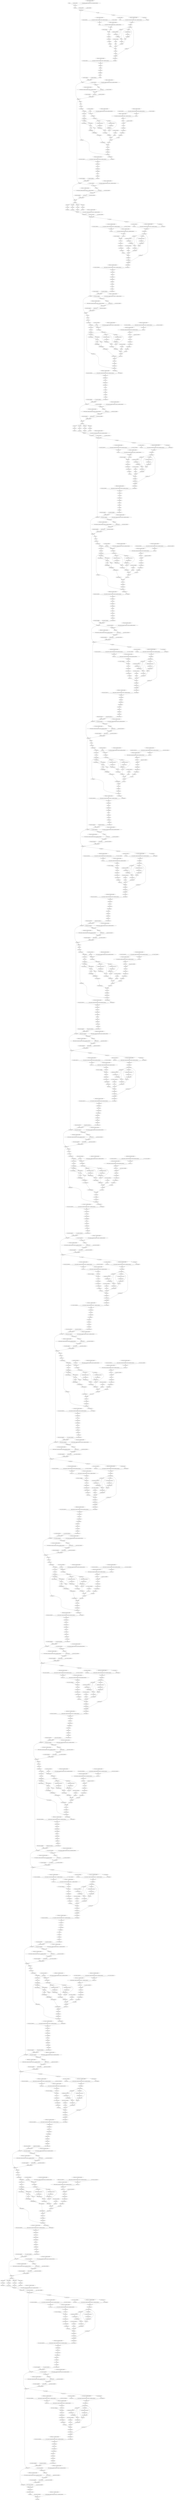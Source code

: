 strict digraph  {
"0 arg0_1" [id=0, type=input];
"1 _param_constant1" [id=1, type=get_attr];
"2 conv2d_updated_constant0" [id=2, type=get_attr];
"3 asymmetric_weights_decompressor_conv2d_updated_constant0_0" [id=3, type=call_module];
"4 conv2d" [id=4, type=conv2d];
"5 permute" [id=5, type=permute];
"6 _param_constant2" [id=6, type=get_attr];
"7 _param_constant3" [id=7, type=get_attr];
"8 layer_norm" [id=8, type=layer_norm];
"9 _tensor_constant0" [id=9, type=get_attr];
"10 _param_constant5" [id=10, type=get_attr];
"11 linear_updated_constant0" [id=11, type=get_attr];
"12 asymmetric_weights_decompressor_linear_updated_constant0_0" [id=12, type=call_module];
"13 linear" [id=13, type=linear];
"14 relu_" [id=14, type=relu_];
"15 linear_1_updated_constant0" [id=15, type=get_attr];
"16 asymmetric_weights_decompressor_linear_1_updated_constant0_0" [id=16, type=call_module];
"17 linear_1" [id=17, type=linear];
"18 view" [id=18, type=view];
"19 _tensor_constant1" [id=19, type=get_attr];
"20 index" [id=20, type=index];
"21 view_1" [id=21, type=view];
"22 permute_1" [id=22, type=permute];
"23 contiguous" [id=23, type=contiguous];
"24 unsqueeze" [id=24, type=unsqueeze];
"25 sigmoid" [id=25, type=sigmoid];
"26 mul" [id=26, type=mul];
"27 pad" [id=27, type=pad];
"28 view_2" [id=28, type=view];
"29 permute_2" [id=29, type=permute];
"30 reshape" [id=30, type=reshape];
"31 _param_constant7" [id=31, type=get_attr];
"32 clone" [id=32, type=clone];
"33 linear_2_updated_constant0" [id=33, type=get_attr];
"34 asymmetric_weights_decompressor_linear_2_updated_constant0_0" [id=34, type=call_module];
"35 linear_2" [id=35, type=linear];
"36 reshape_1" [id=36, type=reshape];
"37 permute_3" [id=37, type=permute];
"38 select" [id=38, type=select];
"39 select_1" [id=39, type=select];
"40 select_2" [id=40, type=select];
"41 linalg_vector_norm" [id=41, type=linalg_vector_norm];
"42 clamp_min" [id=42, type=clamp_min];
"43 expand_as" [id=43, type=expand_as];
"44 div" [id=44, type=div];
"45 linalg_vector_norm_1" [id=45, type=linalg_vector_norm];
"46 clamp_min_1" [id=46, type=clamp_min];
"47 expand_as_1" [id=47, type=expand_as];
"48 div_1" [id=48, type=div];
"49 transpose" [id=49, type=transpose];
"50 matmul" [id=50, type=matmul];
"51 _param_constant9" [id=51, type=get_attr];
"52 clamp" [id=52, type=clamp];
"53 exp" [id=53, type=exp];
"54 mul_1" [id=54, type=mul];
"55 add" [id=55, type=add];
"56 softmax" [id=56, type=softmax];
"57 dropout" [id=57, type=dropout];
"58 matmul_1" [id=58, type=matmul];
"59 transpose_1" [id=59, type=transpose];
"60 reshape_2" [id=60, type=reshape];
"61 _param_constant11" [id=61, type=get_attr];
"62 linear_3_updated_constant0" [id=62, type=get_attr];
"63 asymmetric_weights_decompressor_linear_3_updated_constant0_0" [id=63, type=call_module];
"64 linear_3" [id=64, type=linear];
"65 dropout_1" [id=65, type=dropout];
"66 view_3" [id=66, type=view];
"67 permute_4" [id=67, type=permute];
"68 reshape_3" [id=68, type=reshape];
"69 slice_2" [id=69, type=slice];
"70 slice_3" [id=70, type=slice];
"71 _param_constant12" [id=71, type=get_attr];
"72 _param_constant13" [id=72, type=get_attr];
"73 layer_norm_1" [id=73, type=layer_norm];
"74 add_1" [id=74, type=add];
"75 _param_constant15" [id=75, type=get_attr];
"76 linear_4_updated_constant0" [id=76, type=get_attr];
"77 asymmetric_weights_decompressor_linear_4_updated_constant0_0" [id=77, type=call_module];
"78 linear_4" [id=78, type=linear];
"79 gelu" [id=79, type=gelu];
"80 dropout_2" [id=80, type=dropout];
"81 _param_constant17" [id=81, type=get_attr];
"82 linear_5_updated_constant0" [id=82, type=get_attr];
"83 asymmetric_weights_decompressor_linear_5_updated_constant0_0" [id=83, type=call_module];
"84 linear_5" [id=84, type=linear];
"85 dropout_3" [id=85, type=dropout];
"86 _param_constant18" [id=86, type=get_attr];
"87 _param_constant19" [id=87, type=get_attr];
"88 layer_norm_2" [id=88, type=layer_norm];
"89 add_2" [id=89, type=add];
"90 _tensor_constant2" [id=90, type=get_attr];
"91 _param_constant21" [id=91, type=get_attr];
"92 linear_6_updated_constant0" [id=92, type=get_attr];
"93 asymmetric_weights_decompressor_linear_6_updated_constant0_0" [id=93, type=call_module];
"94 linear_6" [id=94, type=linear];
"95 relu__1" [id=95, type=relu_];
"96 linear_7_updated_constant0" [id=96, type=get_attr];
"97 asymmetric_weights_decompressor_linear_7_updated_constant0_0" [id=97, type=call_module];
"98 linear_7" [id=98, type=linear];
"99 view_4" [id=99, type=view];
"100 _tensor_constant3" [id=100, type=get_attr];
"101 index_1" [id=101, type=index];
"102 view_5" [id=102, type=view];
"103 permute_5" [id=103, type=permute];
"104 contiguous_1" [id=104, type=contiguous];
"105 unsqueeze_1" [id=105, type=unsqueeze];
"106 sigmoid_1" [id=106, type=sigmoid];
"107 mul_2" [id=107, type=mul];
"108 pad_1" [id=108, type=pad];
"109 roll" [id=109, type=roll];
"110 view_6" [id=110, type=view];
"111 permute_6" [id=111, type=permute];
"112 reshape_4" [id=112, type=reshape];
"113 _param_constant23" [id=113, type=get_attr];
"114 clone_1" [id=114, type=clone];
"115 linear_8_updated_constant0" [id=115, type=get_attr];
"116 asymmetric_weights_decompressor_linear_8_updated_constant0_0" [id=116, type=call_module];
"117 linear_8" [id=117, type=linear];
"118 reshape_5" [id=118, type=reshape];
"119 permute_7" [id=119, type=permute];
"120 select_3" [id=120, type=select];
"121 select_4" [id=121, type=select];
"122 select_5" [id=122, type=select];
"123 linalg_vector_norm_2" [id=123, type=linalg_vector_norm];
"124 clamp_min_2" [id=124, type=clamp_min];
"125 expand_as_2" [id=125, type=expand_as];
"126 div_2" [id=126, type=div];
"127 linalg_vector_norm_3" [id=127, type=linalg_vector_norm];
"128 clamp_min_3" [id=128, type=clamp_min];
"129 expand_as_3" [id=129, type=expand_as];
"130 div_3" [id=130, type=div];
"131 transpose_2" [id=131, type=transpose];
"132 matmul_2" [id=132, type=matmul];
"133 _param_constant25" [id=133, type=get_attr];
"134 clamp_1" [id=134, type=clamp];
"135 exp_1" [id=135, type=exp];
"136 mul_3" [id=136, type=mul];
"137 add_3" [id=137, type=add];
"138 new_zeros" [id=138, type=new_zeros];
"139 view_7" [id=139, type=view];
"140 permute_8" [id=140, type=permute];
"141 reshape_6" [id=141, type=reshape];
"142 unsqueeze_2" [id=142, type=unsqueeze];
"143 unsqueeze_3" [id=143, type=unsqueeze];
"144 sub" [id=144, type=sub];
"145 ne" [id=145, type=ne];
"146 masked_fill" [id=146, type=masked_fill];
"147 eq" [id=147, type=eq];
"148 masked_fill_1" [id=148, type=masked_fill];
"149 view_8" [id=149, type=view];
"150 unsqueeze_4" [id=150, type=unsqueeze];
"151 unsqueeze_5" [id=151, type=unsqueeze];
"152 add_4" [id=152, type=add];
"153 view_9" [id=153, type=view];
"154 softmax_1" [id=154, type=softmax];
"155 dropout_4" [id=155, type=dropout];
"156 matmul_3" [id=156, type=matmul];
"157 transpose_3" [id=157, type=transpose];
"158 reshape_7" [id=158, type=reshape];
"159 _param_constant27" [id=159, type=get_attr];
"160 linear_9_updated_constant0" [id=160, type=get_attr];
"161 asymmetric_weights_decompressor_linear_9_updated_constant0_0" [id=161, type=call_module];
"162 linear_9" [id=162, type=linear];
"163 dropout_5" [id=163, type=dropout];
"164 view_10" [id=164, type=view];
"165 permute_9" [id=165, type=permute];
"166 reshape_8" [id=166, type=reshape];
"167 roll_1" [id=167, type=roll];
"168 slice_23" [id=168, type=slice];
"169 slice_24" [id=169, type=slice];
"170 _param_constant28" [id=170, type=get_attr];
"171 _param_constant29" [id=171, type=get_attr];
"172 layer_norm_3" [id=172, type=layer_norm];
"173 add_5" [id=173, type=add];
"174 _param_constant31" [id=174, type=get_attr];
"175 linear_10_updated_constant0" [id=175, type=get_attr];
"176 asymmetric_weights_decompressor_linear_10_updated_constant0_0" [id=176, type=call_module];
"177 linear_10" [id=177, type=linear];
"178 gelu_1" [id=178, type=gelu];
"179 dropout_6" [id=179, type=dropout];
"180 _param_constant33" [id=180, type=get_attr];
"181 linear_11_updated_constant0" [id=181, type=get_attr];
"182 asymmetric_weights_decompressor_linear_11_updated_constant0_0" [id=182, type=call_module];
"183 linear_11" [id=183, type=linear];
"184 dropout_7" [id=184, type=dropout];
"185 _param_constant34" [id=185, type=get_attr];
"186 _param_constant35" [id=186, type=get_attr];
"187 layer_norm_4" [id=187, type=layer_norm];
"188 add_6" [id=188, type=add];
"189 pad_2" [id=189, type=pad];
"190 slice_25" [id=190, type=slice];
"191 slice_26" [id=191, type=slice];
"192 slice_27" [id=192, type=slice];
"193 slice_28" [id=193, type=slice];
"194 slice_29" [id=194, type=slice];
"195 slice_30" [id=195, type=slice];
"196 slice_31" [id=196, type=slice];
"197 slice_32" [id=197, type=slice];
"198 slice_33" [id=198, type=slice];
"199 slice_34" [id=199, type=slice];
"200 slice_35" [id=200, type=slice];
"201 slice_36" [id=201, type=slice];
"202 cat" [id=202, type=cat];
"203 linear_12_updated_constant0" [id=203, type=get_attr];
"204 asymmetric_weights_decompressor_linear_12_updated_constant0_0" [id=204, type=call_module];
"205 linear_12" [id=205, type=linear];
"206 _param_constant37" [id=206, type=get_attr];
"207 _param_constant38" [id=207, type=get_attr];
"208 layer_norm_5" [id=208, type=layer_norm];
"209 _tensor_constant13" [id=209, type=get_attr];
"210 _param_constant40" [id=210, type=get_attr];
"211 linear_13_updated_constant0" [id=211, type=get_attr];
"212 asymmetric_weights_decompressor_linear_13_updated_constant0_0" [id=212, type=call_module];
"213 linear_13" [id=213, type=linear];
"214 relu__2" [id=214, type=relu_];
"215 linear_14_updated_constant0" [id=215, type=get_attr];
"216 asymmetric_weights_decompressor_linear_14_updated_constant0_0" [id=216, type=call_module];
"217 linear_14" [id=217, type=linear];
"218 view_11" [id=218, type=view];
"219 _tensor_constant14" [id=219, type=get_attr];
"220 index_2" [id=220, type=index];
"221 view_12" [id=221, type=view];
"222 permute_10" [id=222, type=permute];
"223 contiguous_2" [id=223, type=contiguous];
"224 unsqueeze_6" [id=224, type=unsqueeze];
"225 sigmoid_2" [id=225, type=sigmoid];
"226 mul_4" [id=226, type=mul];
"227 pad_3" [id=227, type=pad];
"228 view_13" [id=228, type=view];
"229 permute_11" [id=229, type=permute];
"230 reshape_9" [id=230, type=reshape];
"231 _param_constant42" [id=231, type=get_attr];
"232 clone_2" [id=232, type=clone];
"233 linear_15_updated_constant0" [id=233, type=get_attr];
"234 asymmetric_weights_decompressor_linear_15_updated_constant0_0" [id=234, type=call_module];
"235 linear_15" [id=235, type=linear];
"236 reshape_10" [id=236, type=reshape];
"237 permute_12" [id=237, type=permute];
"238 select_6" [id=238, type=select];
"239 select_7" [id=239, type=select];
"240 select_8" [id=240, type=select];
"241 linalg_vector_norm_4" [id=241, type=linalg_vector_norm];
"242 clamp_min_4" [id=242, type=clamp_min];
"243 expand_as_4" [id=243, type=expand_as];
"244 div_4" [id=244, type=div];
"245 linalg_vector_norm_5" [id=245, type=linalg_vector_norm];
"246 clamp_min_5" [id=246, type=clamp_min];
"247 expand_as_5" [id=247, type=expand_as];
"248 div_5" [id=248, type=div];
"249 transpose_4" [id=249, type=transpose];
"250 matmul_4" [id=250, type=matmul];
"251 _param_constant44" [id=251, type=get_attr];
"252 clamp_2" [id=252, type=clamp];
"253 exp_2" [id=253, type=exp];
"254 mul_5" [id=254, type=mul];
"255 add_7" [id=255, type=add];
"256 softmax_2" [id=256, type=softmax];
"257 dropout_8" [id=257, type=dropout];
"258 matmul_5" [id=258, type=matmul];
"259 transpose_5" [id=259, type=transpose];
"260 reshape_11" [id=260, type=reshape];
"261 _param_constant46" [id=261, type=get_attr];
"262 linear_16_updated_constant0" [id=262, type=get_attr];
"263 asymmetric_weights_decompressor_linear_16_updated_constant0_0" [id=263, type=call_module];
"264 linear_16" [id=264, type=linear];
"265 dropout_9" [id=265, type=dropout];
"266 view_14" [id=266, type=view];
"267 permute_13" [id=267, type=permute];
"268 reshape_12" [id=268, type=reshape];
"269 slice_38" [id=269, type=slice];
"270 slice_39" [id=270, type=slice];
"271 slice_40" [id=271, type=slice];
"272 slice_41" [id=272, type=slice];
"273 contiguous_3" [id=273, type=contiguous];
"274 _param_constant47" [id=274, type=get_attr];
"275 _param_constant48" [id=275, type=get_attr];
"276 layer_norm_6" [id=276, type=layer_norm];
"277 add_8" [id=277, type=add];
"278 _param_constant50" [id=278, type=get_attr];
"279 linear_17_updated_constant0" [id=279, type=get_attr];
"280 asymmetric_weights_decompressor_linear_17_updated_constant0_0" [id=280, type=call_module];
"281 linear_17" [id=281, type=linear];
"282 gelu_2" [id=282, type=gelu];
"283 dropout_10" [id=283, type=dropout];
"284 _param_constant52" [id=284, type=get_attr];
"285 linear_18_updated_constant0" [id=285, type=get_attr];
"286 asymmetric_weights_decompressor_linear_18_updated_constant0_0" [id=286, type=call_module];
"287 linear_18" [id=287, type=linear];
"288 dropout_11" [id=288, type=dropout];
"289 _param_constant53" [id=289, type=get_attr];
"290 _param_constant54" [id=290, type=get_attr];
"291 layer_norm_7" [id=291, type=layer_norm];
"292 add_9" [id=292, type=add];
"293 _tensor_constant15" [id=293, type=get_attr];
"294 _param_constant56" [id=294, type=get_attr];
"295 linear_19_updated_constant0" [id=295, type=get_attr];
"296 asymmetric_weights_decompressor_linear_19_updated_constant0_0" [id=296, type=call_module];
"297 linear_19" [id=297, type=linear];
"298 relu__3" [id=298, type=relu_];
"299 linear_20_updated_constant0" [id=299, type=get_attr];
"300 asymmetric_weights_decompressor_linear_20_updated_constant0_0" [id=300, type=call_module];
"301 linear_20" [id=301, type=linear];
"302 view_15" [id=302, type=view];
"303 _tensor_constant16" [id=303, type=get_attr];
"304 index_3" [id=304, type=index];
"305 view_16" [id=305, type=view];
"306 permute_14" [id=306, type=permute];
"307 contiguous_4" [id=307, type=contiguous];
"308 unsqueeze_7" [id=308, type=unsqueeze];
"309 sigmoid_3" [id=309, type=sigmoid];
"310 mul_6" [id=310, type=mul];
"311 pad_4" [id=311, type=pad];
"312 roll_2" [id=312, type=roll];
"313 view_17" [id=313, type=view];
"314 permute_15" [id=314, type=permute];
"315 reshape_13" [id=315, type=reshape];
"316 _param_constant58" [id=316, type=get_attr];
"317 clone_3" [id=317, type=clone];
"318 linear_21_updated_constant0" [id=318, type=get_attr];
"319 asymmetric_weights_decompressor_linear_21_updated_constant0_0" [id=319, type=call_module];
"320 linear_21" [id=320, type=linear];
"321 reshape_14" [id=321, type=reshape];
"322 permute_16" [id=322, type=permute];
"323 select_9" [id=323, type=select];
"324 select_10" [id=324, type=select];
"325 select_11" [id=325, type=select];
"326 linalg_vector_norm_6" [id=326, type=linalg_vector_norm];
"327 clamp_min_6" [id=327, type=clamp_min];
"328 expand_as_6" [id=328, type=expand_as];
"329 div_6" [id=329, type=div];
"330 linalg_vector_norm_7" [id=330, type=linalg_vector_norm];
"331 clamp_min_7" [id=331, type=clamp_min];
"332 expand_as_7" [id=332, type=expand_as];
"333 div_7" [id=333, type=div];
"334 transpose_6" [id=334, type=transpose];
"335 matmul_6" [id=335, type=matmul];
"336 _param_constant60" [id=336, type=get_attr];
"337 clamp_3" [id=337, type=clamp];
"338 exp_3" [id=338, type=exp];
"339 mul_7" [id=339, type=mul];
"340 add_10" [id=340, type=add];
"341 new_zeros_1" [id=341, type=new_zeros];
"342 view_18" [id=342, type=view];
"343 permute_17" [id=343, type=permute];
"344 reshape_15" [id=344, type=reshape];
"345 unsqueeze_8" [id=345, type=unsqueeze];
"346 unsqueeze_9" [id=346, type=unsqueeze];
"347 sub_1" [id=347, type=sub];
"348 ne_1" [id=348, type=ne];
"349 masked_fill_2" [id=349, type=masked_fill];
"350 eq_1" [id=350, type=eq];
"351 masked_fill_3" [id=351, type=masked_fill];
"352 view_19" [id=352, type=view];
"353 unsqueeze_10" [id=353, type=unsqueeze];
"354 unsqueeze_11" [id=354, type=unsqueeze];
"355 add_11" [id=355, type=add];
"356 view_20" [id=356, type=view];
"357 softmax_3" [id=357, type=softmax];
"358 dropout_12" [id=358, type=dropout];
"359 matmul_7" [id=359, type=matmul];
"360 transpose_7" [id=360, type=transpose];
"361 reshape_16" [id=361, type=reshape];
"362 _param_constant62" [id=362, type=get_attr];
"363 linear_22_updated_constant0" [id=363, type=get_attr];
"364 asymmetric_weights_decompressor_linear_22_updated_constant0_0" [id=364, type=call_module];
"365 linear_22" [id=365, type=linear];
"366 dropout_13" [id=366, type=dropout];
"367 view_21" [id=367, type=view];
"368 permute_18" [id=368, type=permute];
"369 reshape_17" [id=369, type=reshape];
"370 roll_3" [id=370, type=roll];
"371 slice_61" [id=371, type=slice];
"372 slice_62" [id=372, type=slice];
"373 slice_63" [id=373, type=slice];
"374 slice_64" [id=374, type=slice];
"375 contiguous_5" [id=375, type=contiguous];
"376 _param_constant63" [id=376, type=get_attr];
"377 _param_constant64" [id=377, type=get_attr];
"378 layer_norm_8" [id=378, type=layer_norm];
"379 add_12" [id=379, type=add];
"380 _param_constant66" [id=380, type=get_attr];
"381 linear_23_updated_constant0" [id=381, type=get_attr];
"382 asymmetric_weights_decompressor_linear_23_updated_constant0_0" [id=382, type=call_module];
"383 linear_23" [id=383, type=linear];
"384 gelu_3" [id=384, type=gelu];
"385 dropout_14" [id=385, type=dropout];
"386 _param_constant68" [id=386, type=get_attr];
"387 linear_24_updated_constant0" [id=387, type=get_attr];
"388 asymmetric_weights_decompressor_linear_24_updated_constant0_0" [id=388, type=call_module];
"389 linear_24" [id=389, type=linear];
"390 dropout_15" [id=390, type=dropout];
"391 _param_constant69" [id=391, type=get_attr];
"392 _param_constant70" [id=392, type=get_attr];
"393 layer_norm_9" [id=393, type=layer_norm];
"394 add_13" [id=394, type=add];
"395 pad_5" [id=395, type=pad];
"396 slice_65" [id=396, type=slice];
"397 slice_66" [id=397, type=slice];
"398 slice_67" [id=398, type=slice];
"399 slice_68" [id=399, type=slice];
"400 slice_69" [id=400, type=slice];
"401 slice_70" [id=401, type=slice];
"402 slice_71" [id=402, type=slice];
"403 slice_72" [id=403, type=slice];
"404 slice_73" [id=404, type=slice];
"405 slice_74" [id=405, type=slice];
"406 slice_75" [id=406, type=slice];
"407 slice_76" [id=407, type=slice];
"408 cat_1" [id=408, type=cat];
"409 linear_25_updated_constant0" [id=409, type=get_attr];
"410 asymmetric_weights_decompressor_linear_25_updated_constant0_0" [id=410, type=call_module];
"411 linear_25" [id=411, type=linear];
"412 _param_constant72" [id=412, type=get_attr];
"413 _param_constant73" [id=413, type=get_attr];
"414 layer_norm_10" [id=414, type=layer_norm];
"415 _tensor_constant26" [id=415, type=get_attr];
"416 _param_constant75" [id=416, type=get_attr];
"417 linear_26_updated_constant0" [id=417, type=get_attr];
"418 asymmetric_weights_decompressor_linear_26_updated_constant0_0" [id=418, type=call_module];
"419 linear_26" [id=419, type=linear];
"420 relu__4" [id=420, type=relu_];
"421 linear_27_updated_constant0" [id=421, type=get_attr];
"422 asymmetric_weights_decompressor_linear_27_updated_constant0_0" [id=422, type=call_module];
"423 linear_27" [id=423, type=linear];
"424 view_22" [id=424, type=view];
"425 _tensor_constant27" [id=425, type=get_attr];
"426 index_4" [id=426, type=index];
"427 view_23" [id=427, type=view];
"428 permute_19" [id=428, type=permute];
"429 contiguous_6" [id=429, type=contiguous];
"430 unsqueeze_12" [id=430, type=unsqueeze];
"431 sigmoid_4" [id=431, type=sigmoid];
"432 mul_8" [id=432, type=mul];
"433 pad_6" [id=433, type=pad];
"434 view_24" [id=434, type=view];
"435 permute_20" [id=435, type=permute];
"436 reshape_18" [id=436, type=reshape];
"437 _param_constant77" [id=437, type=get_attr];
"438 clone_4" [id=438, type=clone];
"439 linear_28_updated_constant0" [id=439, type=get_attr];
"440 asymmetric_weights_decompressor_linear_28_updated_constant0_0" [id=440, type=call_module];
"441 linear_28" [id=441, type=linear];
"442 reshape_19" [id=442, type=reshape];
"443 permute_21" [id=443, type=permute];
"444 select_12" [id=444, type=select];
"445 select_13" [id=445, type=select];
"446 select_14" [id=446, type=select];
"447 linalg_vector_norm_8" [id=447, type=linalg_vector_norm];
"448 clamp_min_8" [id=448, type=clamp_min];
"449 expand_as_8" [id=449, type=expand_as];
"450 div_8" [id=450, type=div];
"451 linalg_vector_norm_9" [id=451, type=linalg_vector_norm];
"452 clamp_min_9" [id=452, type=clamp_min];
"453 expand_as_9" [id=453, type=expand_as];
"454 div_9" [id=454, type=div];
"455 transpose_8" [id=455, type=transpose];
"456 matmul_8" [id=456, type=matmul];
"457 _param_constant79" [id=457, type=get_attr];
"458 clamp_4" [id=458, type=clamp];
"459 exp_4" [id=459, type=exp];
"460 mul_9" [id=460, type=mul];
"461 add_14" [id=461, type=add];
"462 softmax_4" [id=462, type=softmax];
"463 dropout_16" [id=463, type=dropout];
"464 matmul_9" [id=464, type=matmul];
"465 transpose_9" [id=465, type=transpose];
"466 reshape_20" [id=466, type=reshape];
"467 _param_constant81" [id=467, type=get_attr];
"468 linear_29_updated_constant0" [id=468, type=get_attr];
"469 asymmetric_weights_decompressor_linear_29_updated_constant0_0" [id=469, type=call_module];
"470 linear_29" [id=470, type=linear];
"471 dropout_17" [id=471, type=dropout];
"472 view_25" [id=472, type=view];
"473 permute_22" [id=473, type=permute];
"474 reshape_21" [id=474, type=reshape];
"475 slice_78" [id=475, type=slice];
"476 slice_79" [id=476, type=slice];
"477 slice_80" [id=477, type=slice];
"478 slice_81" [id=478, type=slice];
"479 contiguous_7" [id=479, type=contiguous];
"480 _param_constant82" [id=480, type=get_attr];
"481 _param_constant83" [id=481, type=get_attr];
"482 layer_norm_11" [id=482, type=layer_norm];
"483 add_15" [id=483, type=add];
"484 _param_constant85" [id=484, type=get_attr];
"485 linear_30_updated_constant0" [id=485, type=get_attr];
"486 asymmetric_weights_decompressor_linear_30_updated_constant0_0" [id=486, type=call_module];
"487 linear_30" [id=487, type=linear];
"488 gelu_4" [id=488, type=gelu];
"489 dropout_18" [id=489, type=dropout];
"490 _param_constant87" [id=490, type=get_attr];
"491 linear_31_updated_constant0" [id=491, type=get_attr];
"492 asymmetric_weights_decompressor_linear_31_updated_constant0_0" [id=492, type=call_module];
"493 linear_31" [id=493, type=linear];
"494 dropout_19" [id=494, type=dropout];
"495 _param_constant88" [id=495, type=get_attr];
"496 _param_constant89" [id=496, type=get_attr];
"497 layer_norm_12" [id=497, type=layer_norm];
"498 add_16" [id=498, type=add];
"499 _tensor_constant28" [id=499, type=get_attr];
"500 _param_constant91" [id=500, type=get_attr];
"501 linear_32_updated_constant0" [id=501, type=get_attr];
"502 asymmetric_weights_decompressor_linear_32_updated_constant0_0" [id=502, type=call_module];
"503 linear_32" [id=503, type=linear];
"504 relu__5" [id=504, type=relu_];
"505 linear_33_updated_constant0" [id=505, type=get_attr];
"506 asymmetric_weights_decompressor_linear_33_updated_constant0_0" [id=506, type=call_module];
"507 linear_33" [id=507, type=linear];
"508 view_26" [id=508, type=view];
"509 _tensor_constant29" [id=509, type=get_attr];
"510 index_5" [id=510, type=index];
"511 view_27" [id=511, type=view];
"512 permute_23" [id=512, type=permute];
"513 contiguous_8" [id=513, type=contiguous];
"514 unsqueeze_13" [id=514, type=unsqueeze];
"515 sigmoid_5" [id=515, type=sigmoid];
"516 mul_10" [id=516, type=mul];
"517 pad_7" [id=517, type=pad];
"518 roll_4" [id=518, type=roll];
"519 view_28" [id=519, type=view];
"520 permute_24" [id=520, type=permute];
"521 reshape_22" [id=521, type=reshape];
"522 _param_constant93" [id=522, type=get_attr];
"523 clone_5" [id=523, type=clone];
"524 linear_34_updated_constant0" [id=524, type=get_attr];
"525 asymmetric_weights_decompressor_linear_34_updated_constant0_0" [id=525, type=call_module];
"526 linear_34" [id=526, type=linear];
"527 reshape_23" [id=527, type=reshape];
"528 permute_25" [id=528, type=permute];
"529 select_15" [id=529, type=select];
"530 select_16" [id=530, type=select];
"531 select_17" [id=531, type=select];
"532 linalg_vector_norm_10" [id=532, type=linalg_vector_norm];
"533 clamp_min_10" [id=533, type=clamp_min];
"534 expand_as_10" [id=534, type=expand_as];
"535 div_10" [id=535, type=div];
"536 linalg_vector_norm_11" [id=536, type=linalg_vector_norm];
"537 clamp_min_11" [id=537, type=clamp_min];
"538 expand_as_11" [id=538, type=expand_as];
"539 div_11" [id=539, type=div];
"540 transpose_10" [id=540, type=transpose];
"541 matmul_10" [id=541, type=matmul];
"542 _param_constant95" [id=542, type=get_attr];
"543 clamp_5" [id=543, type=clamp];
"544 exp_5" [id=544, type=exp];
"545 mul_11" [id=545, type=mul];
"546 add_17" [id=546, type=add];
"547 new_zeros_2" [id=547, type=new_zeros];
"548 view_29" [id=548, type=view];
"549 permute_26" [id=549, type=permute];
"550 reshape_24" [id=550, type=reshape];
"551 unsqueeze_14" [id=551, type=unsqueeze];
"552 unsqueeze_15" [id=552, type=unsqueeze];
"553 sub_2" [id=553, type=sub];
"554 ne_2" [id=554, type=ne];
"555 masked_fill_4" [id=555, type=masked_fill];
"556 eq_2" [id=556, type=eq];
"557 masked_fill_5" [id=557, type=masked_fill];
"558 view_30" [id=558, type=view];
"559 unsqueeze_16" [id=559, type=unsqueeze];
"560 unsqueeze_17" [id=560, type=unsqueeze];
"561 add_18" [id=561, type=add];
"562 view_31" [id=562, type=view];
"563 softmax_5" [id=563, type=softmax];
"564 dropout_20" [id=564, type=dropout];
"565 matmul_11" [id=565, type=matmul];
"566 transpose_11" [id=566, type=transpose];
"567 reshape_25" [id=567, type=reshape];
"568 _param_constant97" [id=568, type=get_attr];
"569 linear_35_updated_constant0" [id=569, type=get_attr];
"570 asymmetric_weights_decompressor_linear_35_updated_constant0_0" [id=570, type=call_module];
"571 linear_35" [id=571, type=linear];
"572 dropout_21" [id=572, type=dropout];
"573 view_32" [id=573, type=view];
"574 permute_27" [id=574, type=permute];
"575 reshape_26" [id=575, type=reshape];
"576 roll_5" [id=576, type=roll];
"577 slice_101" [id=577, type=slice];
"578 slice_102" [id=578, type=slice];
"579 slice_103" [id=579, type=slice];
"580 slice_104" [id=580, type=slice];
"581 contiguous_9" [id=581, type=contiguous];
"582 _param_constant98" [id=582, type=get_attr];
"583 _param_constant99" [id=583, type=get_attr];
"584 layer_norm_13" [id=584, type=layer_norm];
"585 add_19" [id=585, type=add];
"586 _param_constant101" [id=586, type=get_attr];
"587 linear_36_updated_constant0" [id=587, type=get_attr];
"588 asymmetric_weights_decompressor_linear_36_updated_constant0_0" [id=588, type=call_module];
"589 linear_36" [id=589, type=linear];
"590 gelu_5" [id=590, type=gelu];
"591 dropout_22" [id=591, type=dropout];
"592 _param_constant103" [id=592, type=get_attr];
"593 linear_37_updated_constant0" [id=593, type=get_attr];
"594 asymmetric_weights_decompressor_linear_37_updated_constant0_0" [id=594, type=call_module];
"595 linear_37" [id=595, type=linear];
"596 dropout_23" [id=596, type=dropout];
"597 _param_constant104" [id=597, type=get_attr];
"598 _param_constant105" [id=598, type=get_attr];
"599 layer_norm_14" [id=599, type=layer_norm];
"600 add_20" [id=600, type=add];
"601 _tensor_constant39" [id=601, type=get_attr];
"602 _param_constant107" [id=602, type=get_attr];
"603 linear_38_updated_constant0" [id=603, type=get_attr];
"604 asymmetric_weights_decompressor_linear_38_updated_constant0_0" [id=604, type=call_module];
"605 linear_38" [id=605, type=linear];
"606 relu__6" [id=606, type=relu_];
"607 linear_39_updated_constant0" [id=607, type=get_attr];
"608 asymmetric_weights_decompressor_linear_39_updated_constant0_0" [id=608, type=call_module];
"609 linear_39" [id=609, type=linear];
"610 view_33" [id=610, type=view];
"611 _tensor_constant40" [id=611, type=get_attr];
"612 index_6" [id=612, type=index];
"613 view_34" [id=613, type=view];
"614 permute_28" [id=614, type=permute];
"615 contiguous_10" [id=615, type=contiguous];
"616 unsqueeze_18" [id=616, type=unsqueeze];
"617 sigmoid_6" [id=617, type=sigmoid];
"618 mul_12" [id=618, type=mul];
"619 pad_8" [id=619, type=pad];
"620 view_35" [id=620, type=view];
"621 permute_29" [id=621, type=permute];
"622 reshape_27" [id=622, type=reshape];
"623 _param_constant109" [id=623, type=get_attr];
"624 clone_6" [id=624, type=clone];
"625 linear_40_updated_constant0" [id=625, type=get_attr];
"626 asymmetric_weights_decompressor_linear_40_updated_constant0_0" [id=626, type=call_module];
"627 linear_40" [id=627, type=linear];
"628 reshape_28" [id=628, type=reshape];
"629 permute_30" [id=629, type=permute];
"630 select_18" [id=630, type=select];
"631 select_19" [id=631, type=select];
"632 select_20" [id=632, type=select];
"633 linalg_vector_norm_12" [id=633, type=linalg_vector_norm];
"634 clamp_min_12" [id=634, type=clamp_min];
"635 expand_as_12" [id=635, type=expand_as];
"636 div_12" [id=636, type=div];
"637 linalg_vector_norm_13" [id=637, type=linalg_vector_norm];
"638 clamp_min_13" [id=638, type=clamp_min];
"639 expand_as_13" [id=639, type=expand_as];
"640 div_13" [id=640, type=div];
"641 transpose_12" [id=641, type=transpose];
"642 matmul_12" [id=642, type=matmul];
"643 _param_constant111" [id=643, type=get_attr];
"644 clamp_6" [id=644, type=clamp];
"645 exp_6" [id=645, type=exp];
"646 mul_13" [id=646, type=mul];
"647 add_21" [id=647, type=add];
"648 softmax_6" [id=648, type=softmax];
"649 dropout_24" [id=649, type=dropout];
"650 matmul_13" [id=650, type=matmul];
"651 transpose_13" [id=651, type=transpose];
"652 reshape_29" [id=652, type=reshape];
"653 _param_constant113" [id=653, type=get_attr];
"654 linear_41_updated_constant0" [id=654, type=get_attr];
"655 asymmetric_weights_decompressor_linear_41_updated_constant0_0" [id=655, type=call_module];
"656 linear_41" [id=656, type=linear];
"657 dropout_25" [id=657, type=dropout];
"658 view_36" [id=658, type=view];
"659 permute_31" [id=659, type=permute];
"660 reshape_30" [id=660, type=reshape];
"661 slice_106" [id=661, type=slice];
"662 slice_107" [id=662, type=slice];
"663 slice_108" [id=663, type=slice];
"664 slice_109" [id=664, type=slice];
"665 contiguous_11" [id=665, type=contiguous];
"666 _param_constant114" [id=666, type=get_attr];
"667 _param_constant115" [id=667, type=get_attr];
"668 layer_norm_15" [id=668, type=layer_norm];
"669 add_22" [id=669, type=add];
"670 _param_constant117" [id=670, type=get_attr];
"671 linear_42_updated_constant0" [id=671, type=get_attr];
"672 asymmetric_weights_decompressor_linear_42_updated_constant0_0" [id=672, type=call_module];
"673 linear_42" [id=673, type=linear];
"674 gelu_6" [id=674, type=gelu];
"675 dropout_26" [id=675, type=dropout];
"676 _param_constant119" [id=676, type=get_attr];
"677 linear_43_updated_constant0" [id=677, type=get_attr];
"678 asymmetric_weights_decompressor_linear_43_updated_constant0_0" [id=678, type=call_module];
"679 linear_43" [id=679, type=linear];
"680 dropout_27" [id=680, type=dropout];
"681 _param_constant120" [id=681, type=get_attr];
"682 _param_constant121" [id=682, type=get_attr];
"683 layer_norm_16" [id=683, type=layer_norm];
"684 add_23" [id=684, type=add];
"685 _tensor_constant41" [id=685, type=get_attr];
"686 _param_constant123" [id=686, type=get_attr];
"687 linear_44_updated_constant0" [id=687, type=get_attr];
"688 asymmetric_weights_decompressor_linear_44_updated_constant0_0" [id=688, type=call_module];
"689 linear_44" [id=689, type=linear];
"690 relu__7" [id=690, type=relu_];
"691 linear_45_updated_constant0" [id=691, type=get_attr];
"692 asymmetric_weights_decompressor_linear_45_updated_constant0_0" [id=692, type=call_module];
"693 linear_45" [id=693, type=linear];
"694 view_37" [id=694, type=view];
"695 _tensor_constant42" [id=695, type=get_attr];
"696 index_7" [id=696, type=index];
"697 view_38" [id=697, type=view];
"698 permute_32" [id=698, type=permute];
"699 contiguous_12" [id=699, type=contiguous];
"700 unsqueeze_19" [id=700, type=unsqueeze];
"701 sigmoid_7" [id=701, type=sigmoid];
"702 mul_14" [id=702, type=mul];
"703 pad_9" [id=703, type=pad];
"704 roll_6" [id=704, type=roll];
"705 view_39" [id=705, type=view];
"706 permute_33" [id=706, type=permute];
"707 reshape_31" [id=707, type=reshape];
"708 _param_constant125" [id=708, type=get_attr];
"709 clone_7" [id=709, type=clone];
"710 linear_46_updated_constant0" [id=710, type=get_attr];
"711 asymmetric_weights_decompressor_linear_46_updated_constant0_0" [id=711, type=call_module];
"712 linear_46" [id=712, type=linear];
"713 reshape_32" [id=713, type=reshape];
"714 permute_34" [id=714, type=permute];
"715 select_21" [id=715, type=select];
"716 select_22" [id=716, type=select];
"717 select_23" [id=717, type=select];
"718 linalg_vector_norm_14" [id=718, type=linalg_vector_norm];
"719 clamp_min_14" [id=719, type=clamp_min];
"720 expand_as_14" [id=720, type=expand_as];
"721 div_14" [id=721, type=div];
"722 linalg_vector_norm_15" [id=722, type=linalg_vector_norm];
"723 clamp_min_15" [id=723, type=clamp_min];
"724 expand_as_15" [id=724, type=expand_as];
"725 div_15" [id=725, type=div];
"726 transpose_14" [id=726, type=transpose];
"727 matmul_14" [id=727, type=matmul];
"728 _param_constant127" [id=728, type=get_attr];
"729 clamp_7" [id=729, type=clamp];
"730 exp_7" [id=730, type=exp];
"731 mul_15" [id=731, type=mul];
"732 add_24" [id=732, type=add];
"733 new_zeros_3" [id=733, type=new_zeros];
"734 view_40" [id=734, type=view];
"735 permute_35" [id=735, type=permute];
"736 reshape_33" [id=736, type=reshape];
"737 unsqueeze_20" [id=737, type=unsqueeze];
"738 unsqueeze_21" [id=738, type=unsqueeze];
"739 sub_3" [id=739, type=sub];
"740 ne_3" [id=740, type=ne];
"741 masked_fill_6" [id=741, type=masked_fill];
"742 eq_3" [id=742, type=eq];
"743 masked_fill_7" [id=743, type=masked_fill];
"744 view_41" [id=744, type=view];
"745 unsqueeze_22" [id=745, type=unsqueeze];
"746 unsqueeze_23" [id=746, type=unsqueeze];
"747 add_25" [id=747, type=add];
"748 view_42" [id=748, type=view];
"749 softmax_7" [id=749, type=softmax];
"750 dropout_28" [id=750, type=dropout];
"751 matmul_15" [id=751, type=matmul];
"752 transpose_15" [id=752, type=transpose];
"753 reshape_34" [id=753, type=reshape];
"754 _param_constant129" [id=754, type=get_attr];
"755 linear_47_updated_constant0" [id=755, type=get_attr];
"756 asymmetric_weights_decompressor_linear_47_updated_constant0_0" [id=756, type=call_module];
"757 linear_47" [id=757, type=linear];
"758 dropout_29" [id=758, type=dropout];
"759 view_43" [id=759, type=view];
"760 permute_36" [id=760, type=permute];
"761 reshape_35" [id=761, type=reshape];
"762 roll_7" [id=762, type=roll];
"763 slice_129" [id=763, type=slice];
"764 slice_130" [id=764, type=slice];
"765 slice_131" [id=765, type=slice];
"766 slice_132" [id=766, type=slice];
"767 contiguous_13" [id=767, type=contiguous];
"768 _param_constant130" [id=768, type=get_attr];
"769 _param_constant131" [id=769, type=get_attr];
"770 layer_norm_17" [id=770, type=layer_norm];
"771 add_26" [id=771, type=add];
"772 _param_constant133" [id=772, type=get_attr];
"773 linear_48_updated_constant0" [id=773, type=get_attr];
"774 asymmetric_weights_decompressor_linear_48_updated_constant0_0" [id=774, type=call_module];
"775 linear_48" [id=775, type=linear];
"776 gelu_7" [id=776, type=gelu];
"777 dropout_30" [id=777, type=dropout];
"778 _param_constant135" [id=778, type=get_attr];
"779 linear_49_updated_constant0" [id=779, type=get_attr];
"780 asymmetric_weights_decompressor_linear_49_updated_constant0_0" [id=780, type=call_module];
"781 linear_49" [id=781, type=linear];
"782 dropout_31" [id=782, type=dropout];
"783 _param_constant136" [id=783, type=get_attr];
"784 _param_constant137" [id=784, type=get_attr];
"785 layer_norm_18" [id=785, type=layer_norm];
"786 add_27" [id=786, type=add];
"787 _tensor_constant52" [id=787, type=get_attr];
"788 _param_constant139" [id=788, type=get_attr];
"789 linear_50_updated_constant0" [id=789, type=get_attr];
"790 asymmetric_weights_decompressor_linear_50_updated_constant0_0" [id=790, type=call_module];
"791 linear_50" [id=791, type=linear];
"792 relu__8" [id=792, type=relu_];
"793 linear_51_updated_constant0" [id=793, type=get_attr];
"794 asymmetric_weights_decompressor_linear_51_updated_constant0_0" [id=794, type=call_module];
"795 linear_51" [id=795, type=linear];
"796 view_44" [id=796, type=view];
"797 _tensor_constant53" [id=797, type=get_attr];
"798 index_8" [id=798, type=index];
"799 view_45" [id=799, type=view];
"800 permute_37" [id=800, type=permute];
"801 contiguous_14" [id=801, type=contiguous];
"802 unsqueeze_24" [id=802, type=unsqueeze];
"803 sigmoid_8" [id=803, type=sigmoid];
"804 mul_16" [id=804, type=mul];
"805 pad_10" [id=805, type=pad];
"806 view_46" [id=806, type=view];
"807 permute_38" [id=807, type=permute];
"808 reshape_36" [id=808, type=reshape];
"809 _param_constant141" [id=809, type=get_attr];
"810 clone_8" [id=810, type=clone];
"811 linear_52_updated_constant0" [id=811, type=get_attr];
"812 asymmetric_weights_decompressor_linear_52_updated_constant0_0" [id=812, type=call_module];
"813 linear_52" [id=813, type=linear];
"814 reshape_37" [id=814, type=reshape];
"815 permute_39" [id=815, type=permute];
"816 select_24" [id=816, type=select];
"817 select_25" [id=817, type=select];
"818 select_26" [id=818, type=select];
"819 linalg_vector_norm_16" [id=819, type=linalg_vector_norm];
"820 clamp_min_16" [id=820, type=clamp_min];
"821 expand_as_16" [id=821, type=expand_as];
"822 div_16" [id=822, type=div];
"823 linalg_vector_norm_17" [id=823, type=linalg_vector_norm];
"824 clamp_min_17" [id=824, type=clamp_min];
"825 expand_as_17" [id=825, type=expand_as];
"826 div_17" [id=826, type=div];
"827 transpose_16" [id=827, type=transpose];
"828 matmul_16" [id=828, type=matmul];
"829 _param_constant143" [id=829, type=get_attr];
"830 clamp_8" [id=830, type=clamp];
"831 exp_8" [id=831, type=exp];
"832 mul_17" [id=832, type=mul];
"833 add_28" [id=833, type=add];
"834 softmax_8" [id=834, type=softmax];
"835 dropout_32" [id=835, type=dropout];
"836 matmul_17" [id=836, type=matmul];
"837 transpose_17" [id=837, type=transpose];
"838 reshape_38" [id=838, type=reshape];
"839 _param_constant145" [id=839, type=get_attr];
"840 linear_53_updated_constant0" [id=840, type=get_attr];
"841 asymmetric_weights_decompressor_linear_53_updated_constant0_0" [id=841, type=call_module];
"842 linear_53" [id=842, type=linear];
"843 dropout_33" [id=843, type=dropout];
"844 view_47" [id=844, type=view];
"845 permute_40" [id=845, type=permute];
"846 reshape_39" [id=846, type=reshape];
"847 slice_134" [id=847, type=slice];
"848 slice_135" [id=848, type=slice];
"849 slice_136" [id=849, type=slice];
"850 slice_137" [id=850, type=slice];
"851 contiguous_15" [id=851, type=contiguous];
"852 _param_constant146" [id=852, type=get_attr];
"853 _param_constant147" [id=853, type=get_attr];
"854 layer_norm_19" [id=854, type=layer_norm];
"855 add_29" [id=855, type=add];
"856 _param_constant149" [id=856, type=get_attr];
"857 linear_54_updated_constant0" [id=857, type=get_attr];
"858 asymmetric_weights_decompressor_linear_54_updated_constant0_0" [id=858, type=call_module];
"859 linear_54" [id=859, type=linear];
"860 gelu_8" [id=860, type=gelu];
"861 dropout_34" [id=861, type=dropout];
"862 _param_constant151" [id=862, type=get_attr];
"863 linear_55_updated_constant0" [id=863, type=get_attr];
"864 asymmetric_weights_decompressor_linear_55_updated_constant0_0" [id=864, type=call_module];
"865 linear_55" [id=865, type=linear];
"866 dropout_35" [id=866, type=dropout];
"867 _param_constant152" [id=867, type=get_attr];
"868 _param_constant153" [id=868, type=get_attr];
"869 layer_norm_20" [id=869, type=layer_norm];
"870 add_30" [id=870, type=add];
"871 _tensor_constant54" [id=871, type=get_attr];
"872 _param_constant155" [id=872, type=get_attr];
"873 linear_56_updated_constant0" [id=873, type=get_attr];
"874 asymmetric_weights_decompressor_linear_56_updated_constant0_0" [id=874, type=call_module];
"875 linear_56" [id=875, type=linear];
"876 relu__9" [id=876, type=relu_];
"877 linear_57_updated_constant0" [id=877, type=get_attr];
"878 asymmetric_weights_decompressor_linear_57_updated_constant0_0" [id=878, type=call_module];
"879 linear_57" [id=879, type=linear];
"880 view_48" [id=880, type=view];
"881 _tensor_constant55" [id=881, type=get_attr];
"882 index_9" [id=882, type=index];
"883 view_49" [id=883, type=view];
"884 permute_41" [id=884, type=permute];
"885 contiguous_16" [id=885, type=contiguous];
"886 unsqueeze_25" [id=886, type=unsqueeze];
"887 sigmoid_9" [id=887, type=sigmoid];
"888 mul_18" [id=888, type=mul];
"889 pad_11" [id=889, type=pad];
"890 roll_8" [id=890, type=roll];
"891 view_50" [id=891, type=view];
"892 permute_42" [id=892, type=permute];
"893 reshape_40" [id=893, type=reshape];
"894 _param_constant157" [id=894, type=get_attr];
"895 clone_9" [id=895, type=clone];
"896 linear_58_updated_constant0" [id=896, type=get_attr];
"897 asymmetric_weights_decompressor_linear_58_updated_constant0_0" [id=897, type=call_module];
"898 linear_58" [id=898, type=linear];
"899 reshape_41" [id=899, type=reshape];
"900 permute_43" [id=900, type=permute];
"901 select_27" [id=901, type=select];
"902 select_28" [id=902, type=select];
"903 select_29" [id=903, type=select];
"904 linalg_vector_norm_18" [id=904, type=linalg_vector_norm];
"905 clamp_min_18" [id=905, type=clamp_min];
"906 expand_as_18" [id=906, type=expand_as];
"907 div_18" [id=907, type=div];
"908 linalg_vector_norm_19" [id=908, type=linalg_vector_norm];
"909 clamp_min_19" [id=909, type=clamp_min];
"910 expand_as_19" [id=910, type=expand_as];
"911 div_19" [id=911, type=div];
"912 transpose_18" [id=912, type=transpose];
"913 matmul_18" [id=913, type=matmul];
"914 _param_constant159" [id=914, type=get_attr];
"915 clamp_9" [id=915, type=clamp];
"916 exp_9" [id=916, type=exp];
"917 mul_19" [id=917, type=mul];
"918 add_31" [id=918, type=add];
"919 new_zeros_4" [id=919, type=new_zeros];
"920 view_51" [id=920, type=view];
"921 permute_44" [id=921, type=permute];
"922 reshape_42" [id=922, type=reshape];
"923 unsqueeze_26" [id=923, type=unsqueeze];
"924 unsqueeze_27" [id=924, type=unsqueeze];
"925 sub_4" [id=925, type=sub];
"926 ne_4" [id=926, type=ne];
"927 masked_fill_8" [id=927, type=masked_fill];
"928 eq_4" [id=928, type=eq];
"929 masked_fill_9" [id=929, type=masked_fill];
"930 view_52" [id=930, type=view];
"931 unsqueeze_28" [id=931, type=unsqueeze];
"932 unsqueeze_29" [id=932, type=unsqueeze];
"933 add_32" [id=933, type=add];
"934 view_53" [id=934, type=view];
"935 softmax_9" [id=935, type=softmax];
"936 dropout_36" [id=936, type=dropout];
"937 matmul_19" [id=937, type=matmul];
"938 transpose_19" [id=938, type=transpose];
"939 reshape_43" [id=939, type=reshape];
"940 _param_constant161" [id=940, type=get_attr];
"941 linear_59_updated_constant0" [id=941, type=get_attr];
"942 asymmetric_weights_decompressor_linear_59_updated_constant0_0" [id=942, type=call_module];
"943 linear_59" [id=943, type=linear];
"944 dropout_37" [id=944, type=dropout];
"945 view_54" [id=945, type=view];
"946 permute_45" [id=946, type=permute];
"947 reshape_44" [id=947, type=reshape];
"948 roll_9" [id=948, type=roll];
"949 slice_157" [id=949, type=slice];
"950 slice_158" [id=950, type=slice];
"951 slice_159" [id=951, type=slice];
"952 slice_160" [id=952, type=slice];
"953 contiguous_17" [id=953, type=contiguous];
"954 _param_constant162" [id=954, type=get_attr];
"955 _param_constant163" [id=955, type=get_attr];
"956 layer_norm_21" [id=956, type=layer_norm];
"957 add_33" [id=957, type=add];
"958 _param_constant165" [id=958, type=get_attr];
"959 linear_60_updated_constant0" [id=959, type=get_attr];
"960 asymmetric_weights_decompressor_linear_60_updated_constant0_0" [id=960, type=call_module];
"961 linear_60" [id=961, type=linear];
"962 gelu_9" [id=962, type=gelu];
"963 dropout_38" [id=963, type=dropout];
"964 _param_constant167" [id=964, type=get_attr];
"965 linear_61_updated_constant0" [id=965, type=get_attr];
"966 asymmetric_weights_decompressor_linear_61_updated_constant0_0" [id=966, type=call_module];
"967 linear_61" [id=967, type=linear];
"968 dropout_39" [id=968, type=dropout];
"969 _param_constant168" [id=969, type=get_attr];
"970 _param_constant169" [id=970, type=get_attr];
"971 layer_norm_22" [id=971, type=layer_norm];
"972 add_34" [id=972, type=add];
"973 _tensor_constant65" [id=973, type=get_attr];
"974 _param_constant171" [id=974, type=get_attr];
"975 linear_62_updated_constant0" [id=975, type=get_attr];
"976 asymmetric_weights_decompressor_linear_62_updated_constant0_0" [id=976, type=call_module];
"977 linear_62" [id=977, type=linear];
"978 relu__10" [id=978, type=relu_];
"979 linear_63_updated_constant0" [id=979, type=get_attr];
"980 asymmetric_weights_decompressor_linear_63_updated_constant0_0" [id=980, type=call_module];
"981 linear_63" [id=981, type=linear];
"982 view_55" [id=982, type=view];
"983 _tensor_constant66" [id=983, type=get_attr];
"984 index_10" [id=984, type=index];
"985 view_56" [id=985, type=view];
"986 permute_46" [id=986, type=permute];
"987 contiguous_18" [id=987, type=contiguous];
"988 unsqueeze_30" [id=988, type=unsqueeze];
"989 sigmoid_10" [id=989, type=sigmoid];
"990 mul_20" [id=990, type=mul];
"991 pad_12" [id=991, type=pad];
"992 view_57" [id=992, type=view];
"993 permute_47" [id=993, type=permute];
"994 reshape_45" [id=994, type=reshape];
"995 _param_constant173" [id=995, type=get_attr];
"996 clone_10" [id=996, type=clone];
"997 linear_64_updated_constant0" [id=997, type=get_attr];
"998 asymmetric_weights_decompressor_linear_64_updated_constant0_0" [id=998, type=call_module];
"999 linear_64" [id=999, type=linear];
"1000 reshape_46" [id=1000, type=reshape];
"1001 permute_48" [id=1001, type=permute];
"1002 select_30" [id=1002, type=select];
"1003 select_31" [id=1003, type=select];
"1004 select_32" [id=1004, type=select];
"1005 linalg_vector_norm_20" [id=1005, type=linalg_vector_norm];
"1006 clamp_min_20" [id=1006, type=clamp_min];
"1007 expand_as_20" [id=1007, type=expand_as];
"1008 div_20" [id=1008, type=div];
"1009 linalg_vector_norm_21" [id=1009, type=linalg_vector_norm];
"1010 clamp_min_21" [id=1010, type=clamp_min];
"1011 expand_as_21" [id=1011, type=expand_as];
"1012 div_21" [id=1012, type=div];
"1013 transpose_20" [id=1013, type=transpose];
"1014 matmul_20" [id=1014, type=matmul];
"1015 _param_constant175" [id=1015, type=get_attr];
"1016 clamp_10" [id=1016, type=clamp];
"1017 exp_10" [id=1017, type=exp];
"1018 mul_21" [id=1018, type=mul];
"1019 add_35" [id=1019, type=add];
"1020 softmax_10" [id=1020, type=softmax];
"1021 dropout_40" [id=1021, type=dropout];
"1022 matmul_21" [id=1022, type=matmul];
"1023 transpose_21" [id=1023, type=transpose];
"1024 reshape_47" [id=1024, type=reshape];
"1025 _param_constant177" [id=1025, type=get_attr];
"1026 linear_65_updated_constant0" [id=1026, type=get_attr];
"1027 asymmetric_weights_decompressor_linear_65_updated_constant0_0" [id=1027, type=call_module];
"1028 linear_65" [id=1028, type=linear];
"1029 dropout_41" [id=1029, type=dropout];
"1030 view_58" [id=1030, type=view];
"1031 permute_49" [id=1031, type=permute];
"1032 reshape_48" [id=1032, type=reshape];
"1033 slice_162" [id=1033, type=slice];
"1034 slice_163" [id=1034, type=slice];
"1035 slice_164" [id=1035, type=slice];
"1036 slice_165" [id=1036, type=slice];
"1037 contiguous_19" [id=1037, type=contiguous];
"1038 _param_constant178" [id=1038, type=get_attr];
"1039 _param_constant179" [id=1039, type=get_attr];
"1040 layer_norm_23" [id=1040, type=layer_norm];
"1041 add_36" [id=1041, type=add];
"1042 _param_constant181" [id=1042, type=get_attr];
"1043 linear_66_updated_constant0" [id=1043, type=get_attr];
"1044 asymmetric_weights_decompressor_linear_66_updated_constant0_0" [id=1044, type=call_module];
"1045 linear_66" [id=1045, type=linear];
"1046 gelu_10" [id=1046, type=gelu];
"1047 dropout_42" [id=1047, type=dropout];
"1048 _param_constant183" [id=1048, type=get_attr];
"1049 linear_67_updated_constant0" [id=1049, type=get_attr];
"1050 asymmetric_weights_decompressor_linear_67_updated_constant0_0" [id=1050, type=call_module];
"1051 linear_67" [id=1051, type=linear];
"1052 dropout_43" [id=1052, type=dropout];
"1053 _param_constant184" [id=1053, type=get_attr];
"1054 _param_constant185" [id=1054, type=get_attr];
"1055 layer_norm_24" [id=1055, type=layer_norm];
"1056 add_37" [id=1056, type=add];
"1057 _tensor_constant67" [id=1057, type=get_attr];
"1058 _param_constant187" [id=1058, type=get_attr];
"1059 linear_68_updated_constant0" [id=1059, type=get_attr];
"1060 asymmetric_weights_decompressor_linear_68_updated_constant0_0" [id=1060, type=call_module];
"1061 linear_68" [id=1061, type=linear];
"1062 relu__11" [id=1062, type=relu_];
"1063 linear_69_updated_constant0" [id=1063, type=get_attr];
"1064 asymmetric_weights_decompressor_linear_69_updated_constant0_0" [id=1064, type=call_module];
"1065 linear_69" [id=1065, type=linear];
"1066 view_59" [id=1066, type=view];
"1067 _tensor_constant68" [id=1067, type=get_attr];
"1068 index_11" [id=1068, type=index];
"1069 view_60" [id=1069, type=view];
"1070 permute_50" [id=1070, type=permute];
"1071 contiguous_20" [id=1071, type=contiguous];
"1072 unsqueeze_31" [id=1072, type=unsqueeze];
"1073 sigmoid_11" [id=1073, type=sigmoid];
"1074 mul_22" [id=1074, type=mul];
"1075 pad_13" [id=1075, type=pad];
"1076 roll_10" [id=1076, type=roll];
"1077 view_61" [id=1077, type=view];
"1078 permute_51" [id=1078, type=permute];
"1079 reshape_49" [id=1079, type=reshape];
"1080 _param_constant189" [id=1080, type=get_attr];
"1081 clone_11" [id=1081, type=clone];
"1082 linear_70_updated_constant0" [id=1082, type=get_attr];
"1083 asymmetric_weights_decompressor_linear_70_updated_constant0_0" [id=1083, type=call_module];
"1084 linear_70" [id=1084, type=linear];
"1085 reshape_50" [id=1085, type=reshape];
"1086 permute_52" [id=1086, type=permute];
"1087 select_33" [id=1087, type=select];
"1088 select_34" [id=1088, type=select];
"1089 select_35" [id=1089, type=select];
"1090 linalg_vector_norm_22" [id=1090, type=linalg_vector_norm];
"1091 clamp_min_22" [id=1091, type=clamp_min];
"1092 expand_as_22" [id=1092, type=expand_as];
"1093 div_22" [id=1093, type=div];
"1094 linalg_vector_norm_23" [id=1094, type=linalg_vector_norm];
"1095 clamp_min_23" [id=1095, type=clamp_min];
"1096 expand_as_23" [id=1096, type=expand_as];
"1097 div_23" [id=1097, type=div];
"1098 transpose_22" [id=1098, type=transpose];
"1099 matmul_22" [id=1099, type=matmul];
"1100 _param_constant191" [id=1100, type=get_attr];
"1101 clamp_11" [id=1101, type=clamp];
"1102 exp_11" [id=1102, type=exp];
"1103 mul_23" [id=1103, type=mul];
"1104 add_38" [id=1104, type=add];
"1105 new_zeros_5" [id=1105, type=new_zeros];
"1106 view_62" [id=1106, type=view];
"1107 permute_53" [id=1107, type=permute];
"1108 reshape_51" [id=1108, type=reshape];
"1109 unsqueeze_32" [id=1109, type=unsqueeze];
"1110 unsqueeze_33" [id=1110, type=unsqueeze];
"1111 sub_5" [id=1111, type=sub];
"1112 ne_5" [id=1112, type=ne];
"1113 masked_fill_10" [id=1113, type=masked_fill];
"1114 eq_5" [id=1114, type=eq];
"1115 masked_fill_11" [id=1115, type=masked_fill];
"1116 view_63" [id=1116, type=view];
"1117 unsqueeze_34" [id=1117, type=unsqueeze];
"1118 unsqueeze_35" [id=1118, type=unsqueeze];
"1119 add_39" [id=1119, type=add];
"1120 view_64" [id=1120, type=view];
"1121 softmax_11" [id=1121, type=softmax];
"1122 dropout_44" [id=1122, type=dropout];
"1123 matmul_23" [id=1123, type=matmul];
"1124 transpose_23" [id=1124, type=transpose];
"1125 reshape_52" [id=1125, type=reshape];
"1126 _param_constant193" [id=1126, type=get_attr];
"1127 linear_71_updated_constant0" [id=1127, type=get_attr];
"1128 asymmetric_weights_decompressor_linear_71_updated_constant0_0" [id=1128, type=call_module];
"1129 linear_71" [id=1129, type=linear];
"1130 dropout_45" [id=1130, type=dropout];
"1131 view_65" [id=1131, type=view];
"1132 permute_54" [id=1132, type=permute];
"1133 reshape_53" [id=1133, type=reshape];
"1134 roll_11" [id=1134, type=roll];
"1135 slice_185" [id=1135, type=slice];
"1136 slice_186" [id=1136, type=slice];
"1137 slice_187" [id=1137, type=slice];
"1138 slice_188" [id=1138, type=slice];
"1139 contiguous_21" [id=1139, type=contiguous];
"1140 _param_constant194" [id=1140, type=get_attr];
"1141 _param_constant195" [id=1141, type=get_attr];
"1142 layer_norm_25" [id=1142, type=layer_norm];
"1143 add_40" [id=1143, type=add];
"1144 _param_constant197" [id=1144, type=get_attr];
"1145 linear_72_updated_constant0" [id=1145, type=get_attr];
"1146 asymmetric_weights_decompressor_linear_72_updated_constant0_0" [id=1146, type=call_module];
"1147 linear_72" [id=1147, type=linear];
"1148 gelu_11" [id=1148, type=gelu];
"1149 dropout_46" [id=1149, type=dropout];
"1150 _param_constant199" [id=1150, type=get_attr];
"1151 linear_73_updated_constant0" [id=1151, type=get_attr];
"1152 asymmetric_weights_decompressor_linear_73_updated_constant0_0" [id=1152, type=call_module];
"1153 linear_73" [id=1153, type=linear];
"1154 dropout_47" [id=1154, type=dropout];
"1155 _param_constant200" [id=1155, type=get_attr];
"1156 _param_constant201" [id=1156, type=get_attr];
"1157 layer_norm_26" [id=1157, type=layer_norm];
"1158 add_41" [id=1158, type=add];
"1159 _tensor_constant78" [id=1159, type=get_attr];
"1160 _param_constant203" [id=1160, type=get_attr];
"1161 linear_74_updated_constant0" [id=1161, type=get_attr];
"1162 asymmetric_weights_decompressor_linear_74_updated_constant0_0" [id=1162, type=call_module];
"1163 linear_74" [id=1163, type=linear];
"1164 relu__12" [id=1164, type=relu_];
"1165 linear_75_updated_constant0" [id=1165, type=get_attr];
"1166 asymmetric_weights_decompressor_linear_75_updated_constant0_0" [id=1166, type=call_module];
"1167 linear_75" [id=1167, type=linear];
"1168 view_66" [id=1168, type=view];
"1169 _tensor_constant79" [id=1169, type=get_attr];
"1170 index_12" [id=1170, type=index];
"1171 view_67" [id=1171, type=view];
"1172 permute_55" [id=1172, type=permute];
"1173 contiguous_22" [id=1173, type=contiguous];
"1174 unsqueeze_36" [id=1174, type=unsqueeze];
"1175 sigmoid_12" [id=1175, type=sigmoid];
"1176 mul_24" [id=1176, type=mul];
"1177 pad_14" [id=1177, type=pad];
"1178 view_68" [id=1178, type=view];
"1179 permute_56" [id=1179, type=permute];
"1180 reshape_54" [id=1180, type=reshape];
"1181 _param_constant205" [id=1181, type=get_attr];
"1182 clone_12" [id=1182, type=clone];
"1183 linear_76_updated_constant0" [id=1183, type=get_attr];
"1184 asymmetric_weights_decompressor_linear_76_updated_constant0_0" [id=1184, type=call_module];
"1185 linear_76" [id=1185, type=linear];
"1186 reshape_55" [id=1186, type=reshape];
"1187 permute_57" [id=1187, type=permute];
"1188 select_36" [id=1188, type=select];
"1189 select_37" [id=1189, type=select];
"1190 select_38" [id=1190, type=select];
"1191 linalg_vector_norm_24" [id=1191, type=linalg_vector_norm];
"1192 clamp_min_24" [id=1192, type=clamp_min];
"1193 expand_as_24" [id=1193, type=expand_as];
"1194 div_24" [id=1194, type=div];
"1195 linalg_vector_norm_25" [id=1195, type=linalg_vector_norm];
"1196 clamp_min_25" [id=1196, type=clamp_min];
"1197 expand_as_25" [id=1197, type=expand_as];
"1198 div_25" [id=1198, type=div];
"1199 transpose_24" [id=1199, type=transpose];
"1200 matmul_24" [id=1200, type=matmul];
"1201 _param_constant207" [id=1201, type=get_attr];
"1202 clamp_12" [id=1202, type=clamp];
"1203 exp_12" [id=1203, type=exp];
"1204 mul_25" [id=1204, type=mul];
"1205 add_42" [id=1205, type=add];
"1206 softmax_12" [id=1206, type=softmax];
"1207 dropout_48" [id=1207, type=dropout];
"1208 matmul_25" [id=1208, type=matmul];
"1209 transpose_25" [id=1209, type=transpose];
"1210 reshape_56" [id=1210, type=reshape];
"1211 _param_constant209" [id=1211, type=get_attr];
"1212 linear_77_updated_constant0" [id=1212, type=get_attr];
"1213 asymmetric_weights_decompressor_linear_77_updated_constant0_0" [id=1213, type=call_module];
"1214 linear_77" [id=1214, type=linear];
"1215 dropout_49" [id=1215, type=dropout];
"1216 view_69" [id=1216, type=view];
"1217 permute_58" [id=1217, type=permute];
"1218 reshape_57" [id=1218, type=reshape];
"1219 slice_190" [id=1219, type=slice];
"1220 slice_191" [id=1220, type=slice];
"1221 slice_192" [id=1221, type=slice];
"1222 slice_193" [id=1222, type=slice];
"1223 contiguous_23" [id=1223, type=contiguous];
"1224 _param_constant210" [id=1224, type=get_attr];
"1225 _param_constant211" [id=1225, type=get_attr];
"1226 layer_norm_27" [id=1226, type=layer_norm];
"1227 add_43" [id=1227, type=add];
"1228 _param_constant213" [id=1228, type=get_attr];
"1229 linear_78_updated_constant0" [id=1229, type=get_attr];
"1230 asymmetric_weights_decompressor_linear_78_updated_constant0_0" [id=1230, type=call_module];
"1231 linear_78" [id=1231, type=linear];
"1232 gelu_12" [id=1232, type=gelu];
"1233 dropout_50" [id=1233, type=dropout];
"1234 _param_constant215" [id=1234, type=get_attr];
"1235 linear_79_updated_constant0" [id=1235, type=get_attr];
"1236 asymmetric_weights_decompressor_linear_79_updated_constant0_0" [id=1236, type=call_module];
"1237 linear_79" [id=1237, type=linear];
"1238 dropout_51" [id=1238, type=dropout];
"1239 _param_constant216" [id=1239, type=get_attr];
"1240 _param_constant217" [id=1240, type=get_attr];
"1241 layer_norm_28" [id=1241, type=layer_norm];
"1242 add_44" [id=1242, type=add];
"1243 _tensor_constant80" [id=1243, type=get_attr];
"1244 _param_constant219" [id=1244, type=get_attr];
"1245 linear_80_updated_constant0" [id=1245, type=get_attr];
"1246 asymmetric_weights_decompressor_linear_80_updated_constant0_0" [id=1246, type=call_module];
"1247 linear_80" [id=1247, type=linear];
"1248 relu__13" [id=1248, type=relu_];
"1249 linear_81_updated_constant0" [id=1249, type=get_attr];
"1250 asymmetric_weights_decompressor_linear_81_updated_constant0_0" [id=1250, type=call_module];
"1251 linear_81" [id=1251, type=linear];
"1252 view_70" [id=1252, type=view];
"1253 _tensor_constant81" [id=1253, type=get_attr];
"1254 index_13" [id=1254, type=index];
"1255 view_71" [id=1255, type=view];
"1256 permute_59" [id=1256, type=permute];
"1257 contiguous_24" [id=1257, type=contiguous];
"1258 unsqueeze_37" [id=1258, type=unsqueeze];
"1259 sigmoid_13" [id=1259, type=sigmoid];
"1260 mul_26" [id=1260, type=mul];
"1261 pad_15" [id=1261, type=pad];
"1262 roll_12" [id=1262, type=roll];
"1263 view_72" [id=1263, type=view];
"1264 permute_60" [id=1264, type=permute];
"1265 reshape_58" [id=1265, type=reshape];
"1266 _param_constant221" [id=1266, type=get_attr];
"1267 clone_13" [id=1267, type=clone];
"1268 linear_82_updated_constant0" [id=1268, type=get_attr];
"1269 asymmetric_weights_decompressor_linear_82_updated_constant0_0" [id=1269, type=call_module];
"1270 linear_82" [id=1270, type=linear];
"1271 reshape_59" [id=1271, type=reshape];
"1272 permute_61" [id=1272, type=permute];
"1273 select_39" [id=1273, type=select];
"1274 select_40" [id=1274, type=select];
"1275 select_41" [id=1275, type=select];
"1276 linalg_vector_norm_26" [id=1276, type=linalg_vector_norm];
"1277 clamp_min_26" [id=1277, type=clamp_min];
"1278 expand_as_26" [id=1278, type=expand_as];
"1279 div_26" [id=1279, type=div];
"1280 linalg_vector_norm_27" [id=1280, type=linalg_vector_norm];
"1281 clamp_min_27" [id=1281, type=clamp_min];
"1282 expand_as_27" [id=1282, type=expand_as];
"1283 div_27" [id=1283, type=div];
"1284 transpose_26" [id=1284, type=transpose];
"1285 matmul_26" [id=1285, type=matmul];
"1286 _param_constant223" [id=1286, type=get_attr];
"1287 clamp_13" [id=1287, type=clamp];
"1288 exp_13" [id=1288, type=exp];
"1289 mul_27" [id=1289, type=mul];
"1290 add_45" [id=1290, type=add];
"1291 new_zeros_6" [id=1291, type=new_zeros];
"1292 view_73" [id=1292, type=view];
"1293 permute_62" [id=1293, type=permute];
"1294 reshape_60" [id=1294, type=reshape];
"1295 unsqueeze_38" [id=1295, type=unsqueeze];
"1296 unsqueeze_39" [id=1296, type=unsqueeze];
"1297 sub_6" [id=1297, type=sub];
"1298 ne_6" [id=1298, type=ne];
"1299 masked_fill_12" [id=1299, type=masked_fill];
"1300 eq_6" [id=1300, type=eq];
"1301 masked_fill_13" [id=1301, type=masked_fill];
"1302 view_74" [id=1302, type=view];
"1303 unsqueeze_40" [id=1303, type=unsqueeze];
"1304 unsqueeze_41" [id=1304, type=unsqueeze];
"1305 add_46" [id=1305, type=add];
"1306 view_75" [id=1306, type=view];
"1307 softmax_13" [id=1307, type=softmax];
"1308 dropout_52" [id=1308, type=dropout];
"1309 matmul_27" [id=1309, type=matmul];
"1310 transpose_27" [id=1310, type=transpose];
"1311 reshape_61" [id=1311, type=reshape];
"1312 _param_constant225" [id=1312, type=get_attr];
"1313 linear_83_updated_constant0" [id=1313, type=get_attr];
"1314 asymmetric_weights_decompressor_linear_83_updated_constant0_0" [id=1314, type=call_module];
"1315 linear_83" [id=1315, type=linear];
"1316 dropout_53" [id=1316, type=dropout];
"1317 view_76" [id=1317, type=view];
"1318 permute_63" [id=1318, type=permute];
"1319 reshape_62" [id=1319, type=reshape];
"1320 roll_13" [id=1320, type=roll];
"1321 slice_213" [id=1321, type=slice];
"1322 slice_214" [id=1322, type=slice];
"1323 slice_215" [id=1323, type=slice];
"1324 slice_216" [id=1324, type=slice];
"1325 contiguous_25" [id=1325, type=contiguous];
"1326 _param_constant226" [id=1326, type=get_attr];
"1327 _param_constant227" [id=1327, type=get_attr];
"1328 layer_norm_29" [id=1328, type=layer_norm];
"1329 add_47" [id=1329, type=add];
"1330 _param_constant229" [id=1330, type=get_attr];
"1331 linear_84_updated_constant0" [id=1331, type=get_attr];
"1332 asymmetric_weights_decompressor_linear_84_updated_constant0_0" [id=1332, type=call_module];
"1333 linear_84" [id=1333, type=linear];
"1334 gelu_13" [id=1334, type=gelu];
"1335 dropout_54" [id=1335, type=dropout];
"1336 _param_constant231" [id=1336, type=get_attr];
"1337 linear_85_updated_constant0" [id=1337, type=get_attr];
"1338 asymmetric_weights_decompressor_linear_85_updated_constant0_0" [id=1338, type=call_module];
"1339 linear_85" [id=1339, type=linear];
"1340 dropout_55" [id=1340, type=dropout];
"1341 _param_constant232" [id=1341, type=get_attr];
"1342 _param_constant233" [id=1342, type=get_attr];
"1343 layer_norm_30" [id=1343, type=layer_norm];
"1344 add_48" [id=1344, type=add];
"1345 _tensor_constant91" [id=1345, type=get_attr];
"1346 _param_constant235" [id=1346, type=get_attr];
"1347 linear_86_updated_constant0" [id=1347, type=get_attr];
"1348 asymmetric_weights_decompressor_linear_86_updated_constant0_0" [id=1348, type=call_module];
"1349 linear_86" [id=1349, type=linear];
"1350 relu__14" [id=1350, type=relu_];
"1351 linear_87_updated_constant0" [id=1351, type=get_attr];
"1352 asymmetric_weights_decompressor_linear_87_updated_constant0_0" [id=1352, type=call_module];
"1353 linear_87" [id=1353, type=linear];
"1354 view_77" [id=1354, type=view];
"1355 _tensor_constant92" [id=1355, type=get_attr];
"1356 index_14" [id=1356, type=index];
"1357 view_78" [id=1357, type=view];
"1358 permute_64" [id=1358, type=permute];
"1359 contiguous_26" [id=1359, type=contiguous];
"1360 unsqueeze_42" [id=1360, type=unsqueeze];
"1361 sigmoid_14" [id=1361, type=sigmoid];
"1362 mul_28" [id=1362, type=mul];
"1363 pad_16" [id=1363, type=pad];
"1364 view_79" [id=1364, type=view];
"1365 permute_65" [id=1365, type=permute];
"1366 reshape_63" [id=1366, type=reshape];
"1367 _param_constant237" [id=1367, type=get_attr];
"1368 clone_14" [id=1368, type=clone];
"1369 linear_88_updated_constant0" [id=1369, type=get_attr];
"1370 asymmetric_weights_decompressor_linear_88_updated_constant0_0" [id=1370, type=call_module];
"1371 linear_88" [id=1371, type=linear];
"1372 reshape_64" [id=1372, type=reshape];
"1373 permute_66" [id=1373, type=permute];
"1374 select_42" [id=1374, type=select];
"1375 select_43" [id=1375, type=select];
"1376 select_44" [id=1376, type=select];
"1377 linalg_vector_norm_28" [id=1377, type=linalg_vector_norm];
"1378 clamp_min_28" [id=1378, type=clamp_min];
"1379 expand_as_28" [id=1379, type=expand_as];
"1380 div_28" [id=1380, type=div];
"1381 linalg_vector_norm_29" [id=1381, type=linalg_vector_norm];
"1382 clamp_min_29" [id=1382, type=clamp_min];
"1383 expand_as_29" [id=1383, type=expand_as];
"1384 div_29" [id=1384, type=div];
"1385 transpose_28" [id=1385, type=transpose];
"1386 matmul_28" [id=1386, type=matmul];
"1387 _param_constant239" [id=1387, type=get_attr];
"1388 clamp_14" [id=1388, type=clamp];
"1389 exp_14" [id=1389, type=exp];
"1390 mul_29" [id=1390, type=mul];
"1391 add_49" [id=1391, type=add];
"1392 softmax_14" [id=1392, type=softmax];
"1393 dropout_56" [id=1393, type=dropout];
"1394 matmul_29" [id=1394, type=matmul];
"1395 transpose_29" [id=1395, type=transpose];
"1396 reshape_65" [id=1396, type=reshape];
"1397 _param_constant241" [id=1397, type=get_attr];
"1398 linear_89_updated_constant0" [id=1398, type=get_attr];
"1399 asymmetric_weights_decompressor_linear_89_updated_constant0_0" [id=1399, type=call_module];
"1400 linear_89" [id=1400, type=linear];
"1401 dropout_57" [id=1401, type=dropout];
"1402 view_80" [id=1402, type=view];
"1403 permute_67" [id=1403, type=permute];
"1404 reshape_66" [id=1404, type=reshape];
"1405 slice_218" [id=1405, type=slice];
"1406 slice_219" [id=1406, type=slice];
"1407 slice_220" [id=1407, type=slice];
"1408 slice_221" [id=1408, type=slice];
"1409 contiguous_27" [id=1409, type=contiguous];
"1410 _param_constant242" [id=1410, type=get_attr];
"1411 _param_constant243" [id=1411, type=get_attr];
"1412 layer_norm_31" [id=1412, type=layer_norm];
"1413 add_50" [id=1413, type=add];
"1414 _param_constant245" [id=1414, type=get_attr];
"1415 linear_90_updated_constant0" [id=1415, type=get_attr];
"1416 asymmetric_weights_decompressor_linear_90_updated_constant0_0" [id=1416, type=call_module];
"1417 linear_90" [id=1417, type=linear];
"1418 gelu_14" [id=1418, type=gelu];
"1419 dropout_58" [id=1419, type=dropout];
"1420 _param_constant247" [id=1420, type=get_attr];
"1421 linear_91_updated_constant0" [id=1421, type=get_attr];
"1422 asymmetric_weights_decompressor_linear_91_updated_constant0_0" [id=1422, type=call_module];
"1423 linear_91" [id=1423, type=linear];
"1424 dropout_59" [id=1424, type=dropout];
"1425 _param_constant248" [id=1425, type=get_attr];
"1426 _param_constant249" [id=1426, type=get_attr];
"1427 layer_norm_32" [id=1427, type=layer_norm];
"1428 add_51" [id=1428, type=add];
"1429 _tensor_constant93" [id=1429, type=get_attr];
"1430 _param_constant251" [id=1430, type=get_attr];
"1431 linear_92_updated_constant0" [id=1431, type=get_attr];
"1432 asymmetric_weights_decompressor_linear_92_updated_constant0_0" [id=1432, type=call_module];
"1433 linear_92" [id=1433, type=linear];
"1434 relu__15" [id=1434, type=relu_];
"1435 linear_93_updated_constant0" [id=1435, type=get_attr];
"1436 asymmetric_weights_decompressor_linear_93_updated_constant0_0" [id=1436, type=call_module];
"1437 linear_93" [id=1437, type=linear];
"1438 view_81" [id=1438, type=view];
"1439 _tensor_constant94" [id=1439, type=get_attr];
"1440 index_15" [id=1440, type=index];
"1441 view_82" [id=1441, type=view];
"1442 permute_68" [id=1442, type=permute];
"1443 contiguous_28" [id=1443, type=contiguous];
"1444 unsqueeze_43" [id=1444, type=unsqueeze];
"1445 sigmoid_15" [id=1445, type=sigmoid];
"1446 mul_30" [id=1446, type=mul];
"1447 pad_17" [id=1447, type=pad];
"1448 roll_14" [id=1448, type=roll];
"1449 view_83" [id=1449, type=view];
"1450 permute_69" [id=1450, type=permute];
"1451 reshape_67" [id=1451, type=reshape];
"1452 _param_constant253" [id=1452, type=get_attr];
"1453 clone_15" [id=1453, type=clone];
"1454 linear_94_updated_constant0" [id=1454, type=get_attr];
"1455 asymmetric_weights_decompressor_linear_94_updated_constant0_0" [id=1455, type=call_module];
"1456 linear_94" [id=1456, type=linear];
"1457 reshape_68" [id=1457, type=reshape];
"1458 permute_70" [id=1458, type=permute];
"1459 select_45" [id=1459, type=select];
"1460 select_46" [id=1460, type=select];
"1461 select_47" [id=1461, type=select];
"1462 linalg_vector_norm_30" [id=1462, type=linalg_vector_norm];
"1463 clamp_min_30" [id=1463, type=clamp_min];
"1464 expand_as_30" [id=1464, type=expand_as];
"1465 div_30" [id=1465, type=div];
"1466 linalg_vector_norm_31" [id=1466, type=linalg_vector_norm];
"1467 clamp_min_31" [id=1467, type=clamp_min];
"1468 expand_as_31" [id=1468, type=expand_as];
"1469 div_31" [id=1469, type=div];
"1470 transpose_30" [id=1470, type=transpose];
"1471 matmul_30" [id=1471, type=matmul];
"1472 _param_constant255" [id=1472, type=get_attr];
"1473 clamp_15" [id=1473, type=clamp];
"1474 exp_15" [id=1474, type=exp];
"1475 mul_31" [id=1475, type=mul];
"1476 add_52" [id=1476, type=add];
"1477 new_zeros_7" [id=1477, type=new_zeros];
"1478 view_84" [id=1478, type=view];
"1479 permute_71" [id=1479, type=permute];
"1480 reshape_69" [id=1480, type=reshape];
"1481 unsqueeze_44" [id=1481, type=unsqueeze];
"1482 unsqueeze_45" [id=1482, type=unsqueeze];
"1483 sub_7" [id=1483, type=sub];
"1484 ne_7" [id=1484, type=ne];
"1485 masked_fill_14" [id=1485, type=masked_fill];
"1486 eq_7" [id=1486, type=eq];
"1487 masked_fill_15" [id=1487, type=masked_fill];
"1488 view_85" [id=1488, type=view];
"1489 unsqueeze_46" [id=1489, type=unsqueeze];
"1490 unsqueeze_47" [id=1490, type=unsqueeze];
"1491 add_53" [id=1491, type=add];
"1492 view_86" [id=1492, type=view];
"1493 softmax_15" [id=1493, type=softmax];
"1494 dropout_60" [id=1494, type=dropout];
"1495 matmul_31" [id=1495, type=matmul];
"1496 transpose_31" [id=1496, type=transpose];
"1497 reshape_70" [id=1497, type=reshape];
"1498 _param_constant257" [id=1498, type=get_attr];
"1499 linear_95_updated_constant0" [id=1499, type=get_attr];
"1500 asymmetric_weights_decompressor_linear_95_updated_constant0_0" [id=1500, type=call_module];
"1501 linear_95" [id=1501, type=linear];
"1502 dropout_61" [id=1502, type=dropout];
"1503 view_87" [id=1503, type=view];
"1504 permute_72" [id=1504, type=permute];
"1505 reshape_71" [id=1505, type=reshape];
"1506 roll_15" [id=1506, type=roll];
"1507 slice_241" [id=1507, type=slice];
"1508 slice_242" [id=1508, type=slice];
"1509 slice_243" [id=1509, type=slice];
"1510 slice_244" [id=1510, type=slice];
"1511 contiguous_29" [id=1511, type=contiguous];
"1512 _param_constant258" [id=1512, type=get_attr];
"1513 _param_constant259" [id=1513, type=get_attr];
"1514 layer_norm_33" [id=1514, type=layer_norm];
"1515 add_54" [id=1515, type=add];
"1516 _param_constant261" [id=1516, type=get_attr];
"1517 linear_96_updated_constant0" [id=1517, type=get_attr];
"1518 asymmetric_weights_decompressor_linear_96_updated_constant0_0" [id=1518, type=call_module];
"1519 linear_96" [id=1519, type=linear];
"1520 gelu_15" [id=1520, type=gelu];
"1521 dropout_62" [id=1521, type=dropout];
"1522 _param_constant263" [id=1522, type=get_attr];
"1523 linear_97_updated_constant0" [id=1523, type=get_attr];
"1524 asymmetric_weights_decompressor_linear_97_updated_constant0_0" [id=1524, type=call_module];
"1525 linear_97" [id=1525, type=linear];
"1526 dropout_63" [id=1526, type=dropout];
"1527 _param_constant264" [id=1527, type=get_attr];
"1528 _param_constant265" [id=1528, type=get_attr];
"1529 layer_norm_34" [id=1529, type=layer_norm];
"1530 add_55" [id=1530, type=add];
"1531 _tensor_constant104" [id=1531, type=get_attr];
"1532 _param_constant267" [id=1532, type=get_attr];
"1533 linear_98_updated_constant0" [id=1533, type=get_attr];
"1534 asymmetric_weights_decompressor_linear_98_updated_constant0_0" [id=1534, type=call_module];
"1535 linear_98" [id=1535, type=linear];
"1536 relu__16" [id=1536, type=relu_];
"1537 linear_99_updated_constant0" [id=1537, type=get_attr];
"1538 asymmetric_weights_decompressor_linear_99_updated_constant0_0" [id=1538, type=call_module];
"1539 linear_99" [id=1539, type=linear];
"1540 view_88" [id=1540, type=view];
"1541 _tensor_constant105" [id=1541, type=get_attr];
"1542 index_16" [id=1542, type=index];
"1543 view_89" [id=1543, type=view];
"1544 permute_73" [id=1544, type=permute];
"1545 contiguous_30" [id=1545, type=contiguous];
"1546 unsqueeze_48" [id=1546, type=unsqueeze];
"1547 sigmoid_16" [id=1547, type=sigmoid];
"1548 mul_32" [id=1548, type=mul];
"1549 pad_18" [id=1549, type=pad];
"1550 view_90" [id=1550, type=view];
"1551 permute_74" [id=1551, type=permute];
"1552 reshape_72" [id=1552, type=reshape];
"1553 _param_constant269" [id=1553, type=get_attr];
"1554 clone_16" [id=1554, type=clone];
"1555 linear_100_updated_constant0" [id=1555, type=get_attr];
"1556 asymmetric_weights_decompressor_linear_100_updated_constant0_0" [id=1556, type=call_module];
"1557 linear_100" [id=1557, type=linear];
"1558 reshape_73" [id=1558, type=reshape];
"1559 permute_75" [id=1559, type=permute];
"1560 select_48" [id=1560, type=select];
"1561 select_49" [id=1561, type=select];
"1562 select_50" [id=1562, type=select];
"1563 linalg_vector_norm_32" [id=1563, type=linalg_vector_norm];
"1564 clamp_min_32" [id=1564, type=clamp_min];
"1565 expand_as_32" [id=1565, type=expand_as];
"1566 div_32" [id=1566, type=div];
"1567 linalg_vector_norm_33" [id=1567, type=linalg_vector_norm];
"1568 clamp_min_33" [id=1568, type=clamp_min];
"1569 expand_as_33" [id=1569, type=expand_as];
"1570 div_33" [id=1570, type=div];
"1571 transpose_32" [id=1571, type=transpose];
"1572 matmul_32" [id=1572, type=matmul];
"1573 _param_constant271" [id=1573, type=get_attr];
"1574 clamp_16" [id=1574, type=clamp];
"1575 exp_16" [id=1575, type=exp];
"1576 mul_33" [id=1576, type=mul];
"1577 add_56" [id=1577, type=add];
"1578 softmax_16" [id=1578, type=softmax];
"1579 dropout_64" [id=1579, type=dropout];
"1580 matmul_33" [id=1580, type=matmul];
"1581 transpose_33" [id=1581, type=transpose];
"1582 reshape_74" [id=1582, type=reshape];
"1583 _param_constant273" [id=1583, type=get_attr];
"1584 linear_101_updated_constant0" [id=1584, type=get_attr];
"1585 asymmetric_weights_decompressor_linear_101_updated_constant0_0" [id=1585, type=call_module];
"1586 linear_101" [id=1586, type=linear];
"1587 dropout_65" [id=1587, type=dropout];
"1588 view_91" [id=1588, type=view];
"1589 permute_76" [id=1589, type=permute];
"1590 reshape_75" [id=1590, type=reshape];
"1591 slice_246" [id=1591, type=slice];
"1592 slice_247" [id=1592, type=slice];
"1593 slice_248" [id=1593, type=slice];
"1594 slice_249" [id=1594, type=slice];
"1595 contiguous_31" [id=1595, type=contiguous];
"1596 _param_constant274" [id=1596, type=get_attr];
"1597 _param_constant275" [id=1597, type=get_attr];
"1598 layer_norm_35" [id=1598, type=layer_norm];
"1599 add_57" [id=1599, type=add];
"1600 _param_constant277" [id=1600, type=get_attr];
"1601 linear_102_updated_constant0" [id=1601, type=get_attr];
"1602 asymmetric_weights_decompressor_linear_102_updated_constant0_0" [id=1602, type=call_module];
"1603 linear_102" [id=1603, type=linear];
"1604 gelu_16" [id=1604, type=gelu];
"1605 dropout_66" [id=1605, type=dropout];
"1606 _param_constant279" [id=1606, type=get_attr];
"1607 linear_103_updated_constant0" [id=1607, type=get_attr];
"1608 asymmetric_weights_decompressor_linear_103_updated_constant0_0" [id=1608, type=call_module];
"1609 linear_103" [id=1609, type=linear];
"1610 dropout_67" [id=1610, type=dropout];
"1611 _param_constant280" [id=1611, type=get_attr];
"1612 _param_constant281" [id=1612, type=get_attr];
"1613 layer_norm_36" [id=1613, type=layer_norm];
"1614 add_58" [id=1614, type=add];
"1615 _tensor_constant106" [id=1615, type=get_attr];
"1616 _param_constant283" [id=1616, type=get_attr];
"1617 linear_104_updated_constant0" [id=1617, type=get_attr];
"1618 asymmetric_weights_decompressor_linear_104_updated_constant0_0" [id=1618, type=call_module];
"1619 linear_104" [id=1619, type=linear];
"1620 relu__17" [id=1620, type=relu_];
"1621 linear_105_updated_constant0" [id=1621, type=get_attr];
"1622 asymmetric_weights_decompressor_linear_105_updated_constant0_0" [id=1622, type=call_module];
"1623 linear_105" [id=1623, type=linear];
"1624 view_92" [id=1624, type=view];
"1625 _tensor_constant107" [id=1625, type=get_attr];
"1626 index_17" [id=1626, type=index];
"1627 view_93" [id=1627, type=view];
"1628 permute_77" [id=1628, type=permute];
"1629 contiguous_32" [id=1629, type=contiguous];
"1630 unsqueeze_49" [id=1630, type=unsqueeze];
"1631 sigmoid_17" [id=1631, type=sigmoid];
"1632 mul_34" [id=1632, type=mul];
"1633 pad_19" [id=1633, type=pad];
"1634 roll_16" [id=1634, type=roll];
"1635 view_94" [id=1635, type=view];
"1636 permute_78" [id=1636, type=permute];
"1637 reshape_76" [id=1637, type=reshape];
"1638 _param_constant285" [id=1638, type=get_attr];
"1639 clone_17" [id=1639, type=clone];
"1640 linear_106_updated_constant0" [id=1640, type=get_attr];
"1641 asymmetric_weights_decompressor_linear_106_updated_constant0_0" [id=1641, type=call_module];
"1642 linear_106" [id=1642, type=linear];
"1643 reshape_77" [id=1643, type=reshape];
"1644 permute_79" [id=1644, type=permute];
"1645 select_51" [id=1645, type=select];
"1646 select_52" [id=1646, type=select];
"1647 select_53" [id=1647, type=select];
"1648 linalg_vector_norm_34" [id=1648, type=linalg_vector_norm];
"1649 clamp_min_34" [id=1649, type=clamp_min];
"1650 expand_as_34" [id=1650, type=expand_as];
"1651 div_34" [id=1651, type=div];
"1652 linalg_vector_norm_35" [id=1652, type=linalg_vector_norm];
"1653 clamp_min_35" [id=1653, type=clamp_min];
"1654 expand_as_35" [id=1654, type=expand_as];
"1655 div_35" [id=1655, type=div];
"1656 transpose_34" [id=1656, type=transpose];
"1657 matmul_34" [id=1657, type=matmul];
"1658 _param_constant287" [id=1658, type=get_attr];
"1659 clamp_17" [id=1659, type=clamp];
"1660 exp_17" [id=1660, type=exp];
"1661 mul_35" [id=1661, type=mul];
"1662 add_59" [id=1662, type=add];
"1663 new_zeros_8" [id=1663, type=new_zeros];
"1664 view_95" [id=1664, type=view];
"1665 permute_80" [id=1665, type=permute];
"1666 reshape_78" [id=1666, type=reshape];
"1667 unsqueeze_50" [id=1667, type=unsqueeze];
"1668 unsqueeze_51" [id=1668, type=unsqueeze];
"1669 sub_8" [id=1669, type=sub];
"1670 ne_8" [id=1670, type=ne];
"1671 masked_fill_16" [id=1671, type=masked_fill];
"1672 eq_8" [id=1672, type=eq];
"1673 masked_fill_17" [id=1673, type=masked_fill];
"1674 view_96" [id=1674, type=view];
"1675 unsqueeze_52" [id=1675, type=unsqueeze];
"1676 unsqueeze_53" [id=1676, type=unsqueeze];
"1677 add_60" [id=1677, type=add];
"1678 view_97" [id=1678, type=view];
"1679 softmax_17" [id=1679, type=softmax];
"1680 dropout_68" [id=1680, type=dropout];
"1681 matmul_35" [id=1681, type=matmul];
"1682 transpose_35" [id=1682, type=transpose];
"1683 reshape_79" [id=1683, type=reshape];
"1684 _param_constant289" [id=1684, type=get_attr];
"1685 linear_107_updated_constant0" [id=1685, type=get_attr];
"1686 asymmetric_weights_decompressor_linear_107_updated_constant0_0" [id=1686, type=call_module];
"1687 linear_107" [id=1687, type=linear];
"1688 dropout_69" [id=1688, type=dropout];
"1689 view_98" [id=1689, type=view];
"1690 permute_81" [id=1690, type=permute];
"1691 reshape_80" [id=1691, type=reshape];
"1692 roll_17" [id=1692, type=roll];
"1693 slice_269" [id=1693, type=slice];
"1694 slice_270" [id=1694, type=slice];
"1695 slice_271" [id=1695, type=slice];
"1696 slice_272" [id=1696, type=slice];
"1697 contiguous_33" [id=1697, type=contiguous];
"1698 _param_constant290" [id=1698, type=get_attr];
"1699 _param_constant291" [id=1699, type=get_attr];
"1700 layer_norm_37" [id=1700, type=layer_norm];
"1701 add_61" [id=1701, type=add];
"1702 _param_constant293" [id=1702, type=get_attr];
"1703 linear_108_updated_constant0" [id=1703, type=get_attr];
"1704 asymmetric_weights_decompressor_linear_108_updated_constant0_0" [id=1704, type=call_module];
"1705 linear_108" [id=1705, type=linear];
"1706 gelu_17" [id=1706, type=gelu];
"1707 dropout_70" [id=1707, type=dropout];
"1708 _param_constant295" [id=1708, type=get_attr];
"1709 linear_109_updated_constant0" [id=1709, type=get_attr];
"1710 asymmetric_weights_decompressor_linear_109_updated_constant0_0" [id=1710, type=call_module];
"1711 linear_109" [id=1711, type=linear];
"1712 dropout_71" [id=1712, type=dropout];
"1713 _param_constant296" [id=1713, type=get_attr];
"1714 _param_constant297" [id=1714, type=get_attr];
"1715 layer_norm_38" [id=1715, type=layer_norm];
"1716 add_62" [id=1716, type=add];
"1717 _tensor_constant117" [id=1717, type=get_attr];
"1718 _param_constant299" [id=1718, type=get_attr];
"1719 linear_110_updated_constant0" [id=1719, type=get_attr];
"1720 asymmetric_weights_decompressor_linear_110_updated_constant0_0" [id=1720, type=call_module];
"1721 linear_110" [id=1721, type=linear];
"1722 relu__18" [id=1722, type=relu_];
"1723 linear_111_updated_constant0" [id=1723, type=get_attr];
"1724 asymmetric_weights_decompressor_linear_111_updated_constant0_0" [id=1724, type=call_module];
"1725 linear_111" [id=1725, type=linear];
"1726 view_99" [id=1726, type=view];
"1727 _tensor_constant118" [id=1727, type=get_attr];
"1728 index_18" [id=1728, type=index];
"1729 view_100" [id=1729, type=view];
"1730 permute_82" [id=1730, type=permute];
"1731 contiguous_34" [id=1731, type=contiguous];
"1732 unsqueeze_54" [id=1732, type=unsqueeze];
"1733 sigmoid_18" [id=1733, type=sigmoid];
"1734 mul_36" [id=1734, type=mul];
"1735 pad_20" [id=1735, type=pad];
"1736 view_101" [id=1736, type=view];
"1737 permute_83" [id=1737, type=permute];
"1738 reshape_81" [id=1738, type=reshape];
"1739 _param_constant301" [id=1739, type=get_attr];
"1740 clone_18" [id=1740, type=clone];
"1741 linear_112_updated_constant0" [id=1741, type=get_attr];
"1742 asymmetric_weights_decompressor_linear_112_updated_constant0_0" [id=1742, type=call_module];
"1743 linear_112" [id=1743, type=linear];
"1744 reshape_82" [id=1744, type=reshape];
"1745 permute_84" [id=1745, type=permute];
"1746 select_54" [id=1746, type=select];
"1747 select_55" [id=1747, type=select];
"1748 select_56" [id=1748, type=select];
"1749 linalg_vector_norm_36" [id=1749, type=linalg_vector_norm];
"1750 clamp_min_36" [id=1750, type=clamp_min];
"1751 expand_as_36" [id=1751, type=expand_as];
"1752 div_36" [id=1752, type=div];
"1753 linalg_vector_norm_37" [id=1753, type=linalg_vector_norm];
"1754 clamp_min_37" [id=1754, type=clamp_min];
"1755 expand_as_37" [id=1755, type=expand_as];
"1756 div_37" [id=1756, type=div];
"1757 transpose_36" [id=1757, type=transpose];
"1758 matmul_36" [id=1758, type=matmul];
"1759 _param_constant303" [id=1759, type=get_attr];
"1760 clamp_18" [id=1760, type=clamp];
"1761 exp_18" [id=1761, type=exp];
"1762 mul_37" [id=1762, type=mul];
"1763 add_63" [id=1763, type=add];
"1764 softmax_18" [id=1764, type=softmax];
"1765 dropout_72" [id=1765, type=dropout];
"1766 matmul_37" [id=1766, type=matmul];
"1767 transpose_37" [id=1767, type=transpose];
"1768 reshape_83" [id=1768, type=reshape];
"1769 _param_constant305" [id=1769, type=get_attr];
"1770 linear_113_updated_constant0" [id=1770, type=get_attr];
"1771 asymmetric_weights_decompressor_linear_113_updated_constant0_0" [id=1771, type=call_module];
"1772 linear_113" [id=1772, type=linear];
"1773 dropout_73" [id=1773, type=dropout];
"1774 view_102" [id=1774, type=view];
"1775 permute_85" [id=1775, type=permute];
"1776 reshape_84" [id=1776, type=reshape];
"1777 slice_274" [id=1777, type=slice];
"1778 slice_275" [id=1778, type=slice];
"1779 slice_276" [id=1779, type=slice];
"1780 slice_277" [id=1780, type=slice];
"1781 contiguous_35" [id=1781, type=contiguous];
"1782 _param_constant306" [id=1782, type=get_attr];
"1783 _param_constant307" [id=1783, type=get_attr];
"1784 layer_norm_39" [id=1784, type=layer_norm];
"1785 add_64" [id=1785, type=add];
"1786 _param_constant309" [id=1786, type=get_attr];
"1787 linear_114_updated_constant0" [id=1787, type=get_attr];
"1788 asymmetric_weights_decompressor_linear_114_updated_constant0_0" [id=1788, type=call_module];
"1789 linear_114" [id=1789, type=linear];
"1790 gelu_18" [id=1790, type=gelu];
"1791 dropout_74" [id=1791, type=dropout];
"1792 _param_constant311" [id=1792, type=get_attr];
"1793 linear_115_updated_constant0" [id=1793, type=get_attr];
"1794 asymmetric_weights_decompressor_linear_115_updated_constant0_0" [id=1794, type=call_module];
"1795 linear_115" [id=1795, type=linear];
"1796 dropout_75" [id=1796, type=dropout];
"1797 _param_constant312" [id=1797, type=get_attr];
"1798 _param_constant313" [id=1798, type=get_attr];
"1799 layer_norm_40" [id=1799, type=layer_norm];
"1800 add_65" [id=1800, type=add];
"1801 _tensor_constant119" [id=1801, type=get_attr];
"1802 _param_constant315" [id=1802, type=get_attr];
"1803 linear_116_updated_constant0" [id=1803, type=get_attr];
"1804 asymmetric_weights_decompressor_linear_116_updated_constant0_0" [id=1804, type=call_module];
"1805 linear_116" [id=1805, type=linear];
"1806 relu__19" [id=1806, type=relu_];
"1807 linear_117_updated_constant0" [id=1807, type=get_attr];
"1808 asymmetric_weights_decompressor_linear_117_updated_constant0_0" [id=1808, type=call_module];
"1809 linear_117" [id=1809, type=linear];
"1810 view_103" [id=1810, type=view];
"1811 _tensor_constant120" [id=1811, type=get_attr];
"1812 index_19" [id=1812, type=index];
"1813 view_104" [id=1813, type=view];
"1814 permute_86" [id=1814, type=permute];
"1815 contiguous_36" [id=1815, type=contiguous];
"1816 unsqueeze_55" [id=1816, type=unsqueeze];
"1817 sigmoid_19" [id=1817, type=sigmoid];
"1818 mul_38" [id=1818, type=mul];
"1819 pad_21" [id=1819, type=pad];
"1820 roll_18" [id=1820, type=roll];
"1821 view_105" [id=1821, type=view];
"1822 permute_87" [id=1822, type=permute];
"1823 reshape_85" [id=1823, type=reshape];
"1824 _param_constant317" [id=1824, type=get_attr];
"1825 clone_19" [id=1825, type=clone];
"1826 linear_118_updated_constant0" [id=1826, type=get_attr];
"1827 asymmetric_weights_decompressor_linear_118_updated_constant0_0" [id=1827, type=call_module];
"1828 linear_118" [id=1828, type=linear];
"1829 reshape_86" [id=1829, type=reshape];
"1830 permute_88" [id=1830, type=permute];
"1831 select_57" [id=1831, type=select];
"1832 select_58" [id=1832, type=select];
"1833 select_59" [id=1833, type=select];
"1834 linalg_vector_norm_38" [id=1834, type=linalg_vector_norm];
"1835 clamp_min_38" [id=1835, type=clamp_min];
"1836 expand_as_38" [id=1836, type=expand_as];
"1837 div_38" [id=1837, type=div];
"1838 linalg_vector_norm_39" [id=1838, type=linalg_vector_norm];
"1839 clamp_min_39" [id=1839, type=clamp_min];
"1840 expand_as_39" [id=1840, type=expand_as];
"1841 div_39" [id=1841, type=div];
"1842 transpose_38" [id=1842, type=transpose];
"1843 matmul_38" [id=1843, type=matmul];
"1844 _param_constant319" [id=1844, type=get_attr];
"1845 clamp_19" [id=1845, type=clamp];
"1846 exp_19" [id=1846, type=exp];
"1847 mul_39" [id=1847, type=mul];
"1848 add_66" [id=1848, type=add];
"1849 new_zeros_9" [id=1849, type=new_zeros];
"1850 view_106" [id=1850, type=view];
"1851 permute_89" [id=1851, type=permute];
"1852 reshape_87" [id=1852, type=reshape];
"1853 unsqueeze_56" [id=1853, type=unsqueeze];
"1854 unsqueeze_57" [id=1854, type=unsqueeze];
"1855 sub_9" [id=1855, type=sub];
"1856 ne_9" [id=1856, type=ne];
"1857 masked_fill_18" [id=1857, type=masked_fill];
"1858 eq_9" [id=1858, type=eq];
"1859 masked_fill_19" [id=1859, type=masked_fill];
"1860 view_107" [id=1860, type=view];
"1861 unsqueeze_58" [id=1861, type=unsqueeze];
"1862 unsqueeze_59" [id=1862, type=unsqueeze];
"1863 add_67" [id=1863, type=add];
"1864 view_108" [id=1864, type=view];
"1865 softmax_19" [id=1865, type=softmax];
"1866 dropout_76" [id=1866, type=dropout];
"1867 matmul_39" [id=1867, type=matmul];
"1868 transpose_39" [id=1868, type=transpose];
"1869 reshape_88" [id=1869, type=reshape];
"1870 _param_constant321" [id=1870, type=get_attr];
"1871 linear_119_updated_constant0" [id=1871, type=get_attr];
"1872 asymmetric_weights_decompressor_linear_119_updated_constant0_0" [id=1872, type=call_module];
"1873 linear_119" [id=1873, type=linear];
"1874 dropout_77" [id=1874, type=dropout];
"1875 view_109" [id=1875, type=view];
"1876 permute_90" [id=1876, type=permute];
"1877 reshape_89" [id=1877, type=reshape];
"1878 roll_19" [id=1878, type=roll];
"1879 slice_297" [id=1879, type=slice];
"1880 slice_298" [id=1880, type=slice];
"1881 slice_299" [id=1881, type=slice];
"1882 slice_300" [id=1882, type=slice];
"1883 contiguous_37" [id=1883, type=contiguous];
"1884 _param_constant322" [id=1884, type=get_attr];
"1885 _param_constant323" [id=1885, type=get_attr];
"1886 layer_norm_41" [id=1886, type=layer_norm];
"1887 add_68" [id=1887, type=add];
"1888 _param_constant325" [id=1888, type=get_attr];
"1889 linear_120_updated_constant0" [id=1889, type=get_attr];
"1890 asymmetric_weights_decompressor_linear_120_updated_constant0_0" [id=1890, type=call_module];
"1891 linear_120" [id=1891, type=linear];
"1892 gelu_19" [id=1892, type=gelu];
"1893 dropout_78" [id=1893, type=dropout];
"1894 _param_constant327" [id=1894, type=get_attr];
"1895 linear_121_updated_constant0" [id=1895, type=get_attr];
"1896 asymmetric_weights_decompressor_linear_121_updated_constant0_0" [id=1896, type=call_module];
"1897 linear_121" [id=1897, type=linear];
"1898 dropout_79" [id=1898, type=dropout];
"1899 _param_constant328" [id=1899, type=get_attr];
"1900 _param_constant329" [id=1900, type=get_attr];
"1901 layer_norm_42" [id=1901, type=layer_norm];
"1902 add_69" [id=1902, type=add];
"1903 _tensor_constant130" [id=1903, type=get_attr];
"1904 _param_constant331" [id=1904, type=get_attr];
"1905 linear_122_updated_constant0" [id=1905, type=get_attr];
"1906 asymmetric_weights_decompressor_linear_122_updated_constant0_0" [id=1906, type=call_module];
"1907 linear_122" [id=1907, type=linear];
"1908 relu__20" [id=1908, type=relu_];
"1909 linear_123_updated_constant0" [id=1909, type=get_attr];
"1910 asymmetric_weights_decompressor_linear_123_updated_constant0_0" [id=1910, type=call_module];
"1911 linear_123" [id=1911, type=linear];
"1912 view_110" [id=1912, type=view];
"1913 _tensor_constant131" [id=1913, type=get_attr];
"1914 index_20" [id=1914, type=index];
"1915 view_111" [id=1915, type=view];
"1916 permute_91" [id=1916, type=permute];
"1917 contiguous_38" [id=1917, type=contiguous];
"1918 unsqueeze_60" [id=1918, type=unsqueeze];
"1919 sigmoid_20" [id=1919, type=sigmoid];
"1920 mul_40" [id=1920, type=mul];
"1921 pad_22" [id=1921, type=pad];
"1922 view_112" [id=1922, type=view];
"1923 permute_92" [id=1923, type=permute];
"1924 reshape_90" [id=1924, type=reshape];
"1925 _param_constant333" [id=1925, type=get_attr];
"1926 clone_20" [id=1926, type=clone];
"1927 linear_124_updated_constant0" [id=1927, type=get_attr];
"1928 asymmetric_weights_decompressor_linear_124_updated_constant0_0" [id=1928, type=call_module];
"1929 linear_124" [id=1929, type=linear];
"1930 reshape_91" [id=1930, type=reshape];
"1931 permute_93" [id=1931, type=permute];
"1932 select_60" [id=1932, type=select];
"1933 select_61" [id=1933, type=select];
"1934 select_62" [id=1934, type=select];
"1935 linalg_vector_norm_40" [id=1935, type=linalg_vector_norm];
"1936 clamp_min_40" [id=1936, type=clamp_min];
"1937 expand_as_40" [id=1937, type=expand_as];
"1938 div_40" [id=1938, type=div];
"1939 linalg_vector_norm_41" [id=1939, type=linalg_vector_norm];
"1940 clamp_min_41" [id=1940, type=clamp_min];
"1941 expand_as_41" [id=1941, type=expand_as];
"1942 div_41" [id=1942, type=div];
"1943 transpose_40" [id=1943, type=transpose];
"1944 matmul_40" [id=1944, type=matmul];
"1945 _param_constant335" [id=1945, type=get_attr];
"1946 clamp_20" [id=1946, type=clamp];
"1947 exp_20" [id=1947, type=exp];
"1948 mul_41" [id=1948, type=mul];
"1949 add_70" [id=1949, type=add];
"1950 softmax_20" [id=1950, type=softmax];
"1951 dropout_80" [id=1951, type=dropout];
"1952 matmul_41" [id=1952, type=matmul];
"1953 transpose_41" [id=1953, type=transpose];
"1954 reshape_92" [id=1954, type=reshape];
"1955 _param_constant337" [id=1955, type=get_attr];
"1956 linear_125_updated_constant0" [id=1956, type=get_attr];
"1957 asymmetric_weights_decompressor_linear_125_updated_constant0_0" [id=1957, type=call_module];
"1958 linear_125" [id=1958, type=linear];
"1959 dropout_81" [id=1959, type=dropout];
"1960 view_113" [id=1960, type=view];
"1961 permute_94" [id=1961, type=permute];
"1962 reshape_93" [id=1962, type=reshape];
"1963 slice_302" [id=1963, type=slice];
"1964 slice_303" [id=1964, type=slice];
"1965 slice_304" [id=1965, type=slice];
"1966 slice_305" [id=1966, type=slice];
"1967 contiguous_39" [id=1967, type=contiguous];
"1968 _param_constant338" [id=1968, type=get_attr];
"1969 _param_constant339" [id=1969, type=get_attr];
"1970 layer_norm_43" [id=1970, type=layer_norm];
"1971 add_71" [id=1971, type=add];
"1972 _param_constant341" [id=1972, type=get_attr];
"1973 linear_126_updated_constant0" [id=1973, type=get_attr];
"1974 asymmetric_weights_decompressor_linear_126_updated_constant0_0" [id=1974, type=call_module];
"1975 linear_126" [id=1975, type=linear];
"1976 gelu_20" [id=1976, type=gelu];
"1977 dropout_82" [id=1977, type=dropout];
"1978 _param_constant343" [id=1978, type=get_attr];
"1979 linear_127_updated_constant0" [id=1979, type=get_attr];
"1980 asymmetric_weights_decompressor_linear_127_updated_constant0_0" [id=1980, type=call_module];
"1981 linear_127" [id=1981, type=linear];
"1982 dropout_83" [id=1982, type=dropout];
"1983 _param_constant344" [id=1983, type=get_attr];
"1984 _param_constant345" [id=1984, type=get_attr];
"1985 layer_norm_44" [id=1985, type=layer_norm];
"1986 add_72" [id=1986, type=add];
"1987 _tensor_constant132" [id=1987, type=get_attr];
"1988 _param_constant347" [id=1988, type=get_attr];
"1989 linear_128_updated_constant0" [id=1989, type=get_attr];
"1990 asymmetric_weights_decompressor_linear_128_updated_constant0_0" [id=1990, type=call_module];
"1991 linear_128" [id=1991, type=linear];
"1992 relu__21" [id=1992, type=relu_];
"1993 linear_129_updated_constant0" [id=1993, type=get_attr];
"1994 asymmetric_weights_decompressor_linear_129_updated_constant0_0" [id=1994, type=call_module];
"1995 linear_129" [id=1995, type=linear];
"1996 view_114" [id=1996, type=view];
"1997 _tensor_constant133" [id=1997, type=get_attr];
"1998 index_21" [id=1998, type=index];
"1999 view_115" [id=1999, type=view];
"2000 permute_95" [id=2000, type=permute];
"2001 contiguous_40" [id=2001, type=contiguous];
"2002 unsqueeze_61" [id=2002, type=unsqueeze];
"2003 sigmoid_21" [id=2003, type=sigmoid];
"2004 mul_42" [id=2004, type=mul];
"2005 pad_23" [id=2005, type=pad];
"2006 roll_20" [id=2006, type=roll];
"2007 view_116" [id=2007, type=view];
"2008 permute_96" [id=2008, type=permute];
"2009 reshape_94" [id=2009, type=reshape];
"2010 _param_constant349" [id=2010, type=get_attr];
"2011 clone_21" [id=2011, type=clone];
"2012 linear_130_updated_constant0" [id=2012, type=get_attr];
"2013 asymmetric_weights_decompressor_linear_130_updated_constant0_0" [id=2013, type=call_module];
"2014 linear_130" [id=2014, type=linear];
"2015 reshape_95" [id=2015, type=reshape];
"2016 permute_97" [id=2016, type=permute];
"2017 select_63" [id=2017, type=select];
"2018 select_64" [id=2018, type=select];
"2019 select_65" [id=2019, type=select];
"2020 linalg_vector_norm_42" [id=2020, type=linalg_vector_norm];
"2021 clamp_min_42" [id=2021, type=clamp_min];
"2022 expand_as_42" [id=2022, type=expand_as];
"2023 div_42" [id=2023, type=div];
"2024 linalg_vector_norm_43" [id=2024, type=linalg_vector_norm];
"2025 clamp_min_43" [id=2025, type=clamp_min];
"2026 expand_as_43" [id=2026, type=expand_as];
"2027 div_43" [id=2027, type=div];
"2028 transpose_42" [id=2028, type=transpose];
"2029 matmul_42" [id=2029, type=matmul];
"2030 _param_constant351" [id=2030, type=get_attr];
"2031 clamp_21" [id=2031, type=clamp];
"2032 exp_21" [id=2032, type=exp];
"2033 mul_43" [id=2033, type=mul];
"2034 add_73" [id=2034, type=add];
"2035 new_zeros_10" [id=2035, type=new_zeros];
"2036 view_117" [id=2036, type=view];
"2037 permute_98" [id=2037, type=permute];
"2038 reshape_96" [id=2038, type=reshape];
"2039 unsqueeze_62" [id=2039, type=unsqueeze];
"2040 unsqueeze_63" [id=2040, type=unsqueeze];
"2041 sub_10" [id=2041, type=sub];
"2042 ne_10" [id=2042, type=ne];
"2043 masked_fill_20" [id=2043, type=masked_fill];
"2044 eq_10" [id=2044, type=eq];
"2045 masked_fill_21" [id=2045, type=masked_fill];
"2046 view_118" [id=2046, type=view];
"2047 unsqueeze_64" [id=2047, type=unsqueeze];
"2048 unsqueeze_65" [id=2048, type=unsqueeze];
"2049 add_74" [id=2049, type=add];
"2050 view_119" [id=2050, type=view];
"2051 softmax_21" [id=2051, type=softmax];
"2052 dropout_84" [id=2052, type=dropout];
"2053 matmul_43" [id=2053, type=matmul];
"2054 transpose_43" [id=2054, type=transpose];
"2055 reshape_97" [id=2055, type=reshape];
"2056 _param_constant353" [id=2056, type=get_attr];
"2057 linear_131_updated_constant0" [id=2057, type=get_attr];
"2058 asymmetric_weights_decompressor_linear_131_updated_constant0_0" [id=2058, type=call_module];
"2059 linear_131" [id=2059, type=linear];
"2060 dropout_85" [id=2060, type=dropout];
"2061 view_120" [id=2061, type=view];
"2062 permute_99" [id=2062, type=permute];
"2063 reshape_98" [id=2063, type=reshape];
"2064 roll_21" [id=2064, type=roll];
"2065 slice_325" [id=2065, type=slice];
"2066 slice_326" [id=2066, type=slice];
"2067 slice_327" [id=2067, type=slice];
"2068 slice_328" [id=2068, type=slice];
"2069 contiguous_41" [id=2069, type=contiguous];
"2070 _param_constant354" [id=2070, type=get_attr];
"2071 _param_constant355" [id=2071, type=get_attr];
"2072 layer_norm_45" [id=2072, type=layer_norm];
"2073 add_75" [id=2073, type=add];
"2074 _param_constant357" [id=2074, type=get_attr];
"2075 linear_132_updated_constant0" [id=2075, type=get_attr];
"2076 asymmetric_weights_decompressor_linear_132_updated_constant0_0" [id=2076, type=call_module];
"2077 linear_132" [id=2077, type=linear];
"2078 gelu_21" [id=2078, type=gelu];
"2079 dropout_86" [id=2079, type=dropout];
"2080 _param_constant359" [id=2080, type=get_attr];
"2081 linear_133_updated_constant0" [id=2081, type=get_attr];
"2082 asymmetric_weights_decompressor_linear_133_updated_constant0_0" [id=2082, type=call_module];
"2083 linear_133" [id=2083, type=linear];
"2084 dropout_87" [id=2084, type=dropout];
"2085 _param_constant360" [id=2085, type=get_attr];
"2086 _param_constant361" [id=2086, type=get_attr];
"2087 layer_norm_46" [id=2087, type=layer_norm];
"2088 add_76" [id=2088, type=add];
"2089 pad_24" [id=2089, type=pad];
"2090 slice_329" [id=2090, type=slice];
"2091 slice_330" [id=2091, type=slice];
"2092 slice_331" [id=2092, type=slice];
"2093 slice_332" [id=2093, type=slice];
"2094 slice_333" [id=2094, type=slice];
"2095 slice_334" [id=2095, type=slice];
"2096 slice_335" [id=2096, type=slice];
"2097 slice_336" [id=2097, type=slice];
"2098 slice_337" [id=2098, type=slice];
"2099 slice_338" [id=2099, type=slice];
"2100 slice_339" [id=2100, type=slice];
"2101 slice_340" [id=2101, type=slice];
"2102 cat_2" [id=2102, type=cat];
"2103 linear_134_updated_constant0" [id=2103, type=get_attr];
"2104 asymmetric_weights_decompressor_linear_134_updated_constant0_0" [id=2104, type=call_module];
"2105 linear_134" [id=2105, type=linear];
"2106 _param_constant363" [id=2106, type=get_attr];
"2107 _param_constant364" [id=2107, type=get_attr];
"2108 layer_norm_47" [id=2108, type=layer_norm];
"2109 _tensor_constant143" [id=2109, type=get_attr];
"2110 _param_constant366" [id=2110, type=get_attr];
"2111 linear_135_updated_constant0" [id=2111, type=get_attr];
"2112 asymmetric_weights_decompressor_linear_135_updated_constant0_0" [id=2112, type=call_module];
"2113 linear_135" [id=2113, type=linear];
"2114 relu__22" [id=2114, type=relu_];
"2115 linear_136_updated_constant0" [id=2115, type=get_attr];
"2116 asymmetric_weights_decompressor_linear_136_updated_constant0_0" [id=2116, type=call_module];
"2117 linear_136" [id=2117, type=linear];
"2118 view_121" [id=2118, type=view];
"2119 _tensor_constant144" [id=2119, type=get_attr];
"2120 index_22" [id=2120, type=index];
"2121 view_122" [id=2121, type=view];
"2122 permute_100" [id=2122, type=permute];
"2123 contiguous_42" [id=2123, type=contiguous];
"2124 unsqueeze_66" [id=2124, type=unsqueeze];
"2125 sigmoid_22" [id=2125, type=sigmoid];
"2126 mul_44" [id=2126, type=mul];
"2127 pad_25" [id=2127, type=pad];
"2128 view_123" [id=2128, type=view];
"2129 permute_101" [id=2129, type=permute];
"2130 reshape_99" [id=2130, type=reshape];
"2131 _param_constant368" [id=2131, type=get_attr];
"2132 clone_22" [id=2132, type=clone];
"2133 linear_137_updated_constant0" [id=2133, type=get_attr];
"2134 asymmetric_weights_decompressor_linear_137_updated_constant0_0" [id=2134, type=call_module];
"2135 linear_137" [id=2135, type=linear];
"2136 reshape_100" [id=2136, type=reshape];
"2137 permute_102" [id=2137, type=permute];
"2138 select_66" [id=2138, type=select];
"2139 select_67" [id=2139, type=select];
"2140 select_68" [id=2140, type=select];
"2141 linalg_vector_norm_44" [id=2141, type=linalg_vector_norm];
"2142 clamp_min_44" [id=2142, type=clamp_min];
"2143 expand_as_44" [id=2143, type=expand_as];
"2144 div_44" [id=2144, type=div];
"2145 linalg_vector_norm_45" [id=2145, type=linalg_vector_norm];
"2146 clamp_min_45" [id=2146, type=clamp_min];
"2147 expand_as_45" [id=2147, type=expand_as];
"2148 div_45" [id=2148, type=div];
"2149 transpose_44" [id=2149, type=transpose];
"2150 matmul_44" [id=2150, type=matmul];
"2151 _param_constant370" [id=2151, type=get_attr];
"2152 clamp_22" [id=2152, type=clamp];
"2153 exp_22" [id=2153, type=exp];
"2154 mul_45" [id=2154, type=mul];
"2155 add_77" [id=2155, type=add];
"2156 softmax_22" [id=2156, type=softmax];
"2157 dropout_88" [id=2157, type=dropout];
"2158 matmul_45" [id=2158, type=matmul];
"2159 transpose_45" [id=2159, type=transpose];
"2160 reshape_101" [id=2160, type=reshape];
"2161 _param_constant372" [id=2161, type=get_attr];
"2162 linear_138_updated_constant0" [id=2162, type=get_attr];
"2163 asymmetric_weights_decompressor_linear_138_updated_constant0_0" [id=2163, type=call_module];
"2164 linear_138" [id=2164, type=linear];
"2165 dropout_89" [id=2165, type=dropout];
"2166 view_124" [id=2166, type=view];
"2167 permute_103" [id=2167, type=permute];
"2168 reshape_102" [id=2168, type=reshape];
"2169 slice_342" [id=2169, type=slice];
"2170 slice_343" [id=2170, type=slice];
"2171 slice_344" [id=2171, type=slice];
"2172 slice_345" [id=2172, type=slice];
"2173 contiguous_43" [id=2173, type=contiguous];
"2174 _param_constant373" [id=2174, type=get_attr];
"2175 _param_constant374" [id=2175, type=get_attr];
"2176 layer_norm_48" [id=2176, type=layer_norm];
"2177 add_78" [id=2177, type=add];
"2178 _param_constant376" [id=2178, type=get_attr];
"2179 linear_139_updated_constant0" [id=2179, type=get_attr];
"2180 asymmetric_weights_decompressor_linear_139_updated_constant0_0" [id=2180, type=call_module];
"2181 linear_139" [id=2181, type=linear];
"2182 gelu_22" [id=2182, type=gelu];
"2183 dropout_90" [id=2183, type=dropout];
"2184 _param_constant378" [id=2184, type=get_attr];
"2185 linear_140_updated_constant0" [id=2185, type=get_attr];
"2186 asymmetric_weights_decompressor_linear_140_updated_constant0_0" [id=2186, type=call_module];
"2187 linear_140" [id=2187, type=linear];
"2188 dropout_91" [id=2188, type=dropout];
"2189 _param_constant379" [id=2189, type=get_attr];
"2190 _param_constant380" [id=2190, type=get_attr];
"2191 layer_norm_49" [id=2191, type=layer_norm];
"2192 add_79" [id=2192, type=add];
"2193 _tensor_constant145" [id=2193, type=get_attr];
"2194 _param_constant382" [id=2194, type=get_attr];
"2195 linear_141_updated_constant0" [id=2195, type=get_attr];
"2196 asymmetric_weights_decompressor_linear_141_updated_constant0_0" [id=2196, type=call_module];
"2197 linear_141" [id=2197, type=linear];
"2198 relu__23" [id=2198, type=relu_];
"2199 linear_142_updated_constant0" [id=2199, type=get_attr];
"2200 asymmetric_weights_decompressor_linear_142_updated_constant0_0" [id=2200, type=call_module];
"2201 linear_142" [id=2201, type=linear];
"2202 view_125" [id=2202, type=view];
"2203 _tensor_constant146" [id=2203, type=get_attr];
"2204 index_23" [id=2204, type=index];
"2205 view_126" [id=2205, type=view];
"2206 permute_104" [id=2206, type=permute];
"2207 contiguous_44" [id=2207, type=contiguous];
"2208 unsqueeze_67" [id=2208, type=unsqueeze];
"2209 sigmoid_23" [id=2209, type=sigmoid];
"2210 mul_46" [id=2210, type=mul];
"2211 pad_26" [id=2211, type=pad];
"2212 view_127" [id=2212, type=view];
"2213 permute_105" [id=2213, type=permute];
"2214 reshape_103" [id=2214, type=reshape];
"2215 _param_constant384" [id=2215, type=get_attr];
"2216 clone_23" [id=2216, type=clone];
"2217 linear_143_updated_constant0" [id=2217, type=get_attr];
"2218 asymmetric_weights_decompressor_linear_143_updated_constant0_0" [id=2218, type=call_module];
"2219 linear_143" [id=2219, type=linear];
"2220 reshape_104" [id=2220, type=reshape];
"2221 permute_106" [id=2221, type=permute];
"2222 select_69" [id=2222, type=select];
"2223 select_70" [id=2223, type=select];
"2224 select_71" [id=2224, type=select];
"2225 linalg_vector_norm_46" [id=2225, type=linalg_vector_norm];
"2226 clamp_min_46" [id=2226, type=clamp_min];
"2227 expand_as_46" [id=2227, type=expand_as];
"2228 div_46" [id=2228, type=div];
"2229 linalg_vector_norm_47" [id=2229, type=linalg_vector_norm];
"2230 clamp_min_47" [id=2230, type=clamp_min];
"2231 expand_as_47" [id=2231, type=expand_as];
"2232 div_47" [id=2232, type=div];
"2233 transpose_46" [id=2233, type=transpose];
"2234 matmul_46" [id=2234, type=matmul];
"2235 _param_constant386" [id=2235, type=get_attr];
"2236 clamp_23" [id=2236, type=clamp];
"2237 exp_23" [id=2237, type=exp];
"2238 mul_47" [id=2238, type=mul];
"2239 add_80" [id=2239, type=add];
"2240 softmax_23" [id=2240, type=softmax];
"2241 dropout_92" [id=2241, type=dropout];
"2242 matmul_47" [id=2242, type=matmul];
"2243 transpose_47" [id=2243, type=transpose];
"2244 reshape_105" [id=2244, type=reshape];
"2245 _param_constant388" [id=2245, type=get_attr];
"2246 linear_144_updated_constant0" [id=2246, type=get_attr];
"2247 asymmetric_weights_decompressor_linear_144_updated_constant0_0" [id=2247, type=call_module];
"2248 linear_144" [id=2248, type=linear];
"2249 dropout_93" [id=2249, type=dropout];
"2250 view_128" [id=2250, type=view];
"2251 permute_107" [id=2251, type=permute];
"2252 reshape_106" [id=2252, type=reshape];
"2253 slice_347" [id=2253, type=slice];
"2254 slice_348" [id=2254, type=slice];
"2255 slice_349" [id=2255, type=slice];
"2256 slice_350" [id=2256, type=slice];
"2257 contiguous_45" [id=2257, type=contiguous];
"2258 _param_constant389" [id=2258, type=get_attr];
"2259 _param_constant390" [id=2259, type=get_attr];
"2260 layer_norm_50" [id=2260, type=layer_norm];
"2261 add_81" [id=2261, type=add];
"2262 _param_constant392" [id=2262, type=get_attr];
"2263 linear_145_updated_constant0" [id=2263, type=get_attr];
"2264 asymmetric_weights_decompressor_linear_145_updated_constant0_0" [id=2264, type=call_module];
"2265 linear_145" [id=2265, type=linear];
"2266 gelu_23" [id=2266, type=gelu];
"2267 dropout_94" [id=2267, type=dropout];
"2268 _param_constant394" [id=2268, type=get_attr];
"2269 linear_146_updated_constant0" [id=2269, type=get_attr];
"2270 asymmetric_weights_decompressor_linear_146_updated_constant0_0" [id=2270, type=call_module];
"2271 linear_146" [id=2271, type=linear];
"2272 dropout_95" [id=2272, type=dropout];
"2273 _param_constant395" [id=2273, type=get_attr];
"2274 _param_constant396" [id=2274, type=get_attr];
"2275 layer_norm_51" [id=2275, type=layer_norm];
"2276 add_82" [id=2276, type=add];
"2277 _param_constant397" [id=2277, type=get_attr];
"2278 _param_constant398" [id=2278, type=get_attr];
"2279 layer_norm_52" [id=2279, type=layer_norm];
"2280 permute_108" [id=2280, type=permute];
"2281 adaptive_avg_pool2d" [id=2281, type=adaptive_avg_pool2d];
"2282 flatten" [id=2282, type=flatten];
"2283 _param_constant400" [id=2283, type=get_attr];
"2284 linear_147_updated_constant0" [id=2284, type=get_attr];
"2285 asymmetric_weights_decompressor_linear_147_updated_constant0_0" [id=2285, type=call_module];
"2286 linear_147" [id=2286, type=linear];
"2287 output" [id=2287, type=output];
"0 arg0_1" -> "4 conv2d";
"1 _param_constant1" -> "4 conv2d";
"2 conv2d_updated_constant0" -> "3 asymmetric_weights_decompressor_conv2d_updated_constant0_0";
"3 asymmetric_weights_decompressor_conv2d_updated_constant0_0" -> "4 conv2d";
"4 conv2d" -> "5 permute";
"5 permute" -> "8 layer_norm";
"6 _param_constant2" -> "8 layer_norm";
"7 _param_constant3" -> "8 layer_norm";
"8 layer_norm" -> "27 pad";
"8 layer_norm" -> "74 add_1";
"9 _tensor_constant0" -> "13 linear";
"10 _param_constant5" -> "13 linear";
"11 linear_updated_constant0" -> "12 asymmetric_weights_decompressor_linear_updated_constant0_0";
"12 asymmetric_weights_decompressor_linear_updated_constant0_0" -> "13 linear";
"13 linear" -> "14 relu_";
"14 relu_" -> "17 linear_1";
"15 linear_1_updated_constant0" -> "16 asymmetric_weights_decompressor_linear_1_updated_constant0_0";
"16 asymmetric_weights_decompressor_linear_1_updated_constant0_0" -> "17 linear_1";
"17 linear_1" -> "18 view";
"18 view" -> "20 index";
"19 _tensor_constant1" -> "20 index";
"20 index" -> "21 view_1";
"21 view_1" -> "22 permute_1";
"22 permute_1" -> "23 contiguous";
"23 contiguous" -> "24 unsqueeze";
"24 unsqueeze" -> "25 sigmoid";
"25 sigmoid" -> "26 mul";
"26 mul" -> "55 add";
"27 pad" -> "28 view_2";
"28 view_2" -> "29 permute_2";
"29 permute_2" -> "30 reshape";
"30 reshape" -> "35 linear_2";
"31 _param_constant7" -> "32 clone";
"32 clone" -> "35 linear_2";
"33 linear_2_updated_constant0" -> "34 asymmetric_weights_decompressor_linear_2_updated_constant0_0";
"34 asymmetric_weights_decompressor_linear_2_updated_constant0_0" -> "35 linear_2";
"35 linear_2" -> "36 reshape_1";
"36 reshape_1" -> "37 permute_3";
"37 permute_3" -> "38 select";
"37 permute_3" -> "39 select_1";
"37 permute_3" -> "40 select_2";
"38 select" -> "41 linalg_vector_norm";
"38 select" -> "43 expand_as";
"38 select" -> "44 div";
"39 select_1" -> "45 linalg_vector_norm_1";
"39 select_1" -> "47 expand_as_1";
"39 select_1" -> "48 div_1";
"40 select_2" -> "58 matmul_1";
"41 linalg_vector_norm" -> "42 clamp_min";
"42 clamp_min" -> "43 expand_as";
"43 expand_as" -> "44 div";
"44 div" -> "50 matmul";
"45 linalg_vector_norm_1" -> "46 clamp_min_1";
"46 clamp_min_1" -> "47 expand_as_1";
"47 expand_as_1" -> "48 div_1";
"48 div_1" -> "49 transpose";
"49 transpose" -> "50 matmul";
"50 matmul" -> "54 mul_1";
"51 _param_constant9" -> "52 clamp";
"52 clamp" -> "53 exp";
"53 exp" -> "54 mul_1";
"54 mul_1" -> "55 add";
"55 add" -> "56 softmax";
"56 softmax" -> "57 dropout";
"57 dropout" -> "58 matmul_1";
"58 matmul_1" -> "59 transpose_1";
"59 transpose_1" -> "60 reshape_2";
"60 reshape_2" -> "64 linear_3";
"61 _param_constant11" -> "64 linear_3";
"62 linear_3_updated_constant0" -> "63 asymmetric_weights_decompressor_linear_3_updated_constant0_0";
"63 asymmetric_weights_decompressor_linear_3_updated_constant0_0" -> "64 linear_3";
"64 linear_3" -> "65 dropout_1";
"65 dropout_1" -> "66 view_3";
"66 view_3" -> "67 permute_4";
"67 permute_4" -> "68 reshape_3";
"68 reshape_3" -> "69 slice_2";
"69 slice_2" -> "70 slice_3";
"70 slice_3" -> "73 layer_norm_1";
"71 _param_constant12" -> "73 layer_norm_1";
"72 _param_constant13" -> "73 layer_norm_1";
"73 layer_norm_1" -> "74 add_1";
"74 add_1" -> "78 linear_4";
"74 add_1" -> "89 add_2";
"75 _param_constant15" -> "78 linear_4";
"76 linear_4_updated_constant0" -> "77 asymmetric_weights_decompressor_linear_4_updated_constant0_0";
"77 asymmetric_weights_decompressor_linear_4_updated_constant0_0" -> "78 linear_4";
"78 linear_4" -> "79 gelu";
"79 gelu" -> "80 dropout_2";
"80 dropout_2" -> "84 linear_5";
"81 _param_constant17" -> "84 linear_5";
"82 linear_5_updated_constant0" -> "83 asymmetric_weights_decompressor_linear_5_updated_constant0_0";
"83 asymmetric_weights_decompressor_linear_5_updated_constant0_0" -> "84 linear_5";
"84 linear_5" -> "85 dropout_3";
"85 dropout_3" -> "88 layer_norm_2";
"86 _param_constant18" -> "88 layer_norm_2";
"87 _param_constant19" -> "88 layer_norm_2";
"88 layer_norm_2" -> "89 add_2";
"89 add_2" -> "108 pad_1";
"89 add_2" -> "173 add_5";
"90 _tensor_constant2" -> "94 linear_6";
"91 _param_constant21" -> "94 linear_6";
"92 linear_6_updated_constant0" -> "93 asymmetric_weights_decompressor_linear_6_updated_constant0_0";
"93 asymmetric_weights_decompressor_linear_6_updated_constant0_0" -> "94 linear_6";
"94 linear_6" -> "95 relu__1";
"95 relu__1" -> "98 linear_7";
"96 linear_7_updated_constant0" -> "97 asymmetric_weights_decompressor_linear_7_updated_constant0_0";
"97 asymmetric_weights_decompressor_linear_7_updated_constant0_0" -> "98 linear_7";
"98 linear_7" -> "99 view_4";
"99 view_4" -> "101 index_1";
"100 _tensor_constant3" -> "101 index_1";
"101 index_1" -> "102 view_5";
"102 view_5" -> "103 permute_5";
"103 permute_5" -> "104 contiguous_1";
"104 contiguous_1" -> "105 unsqueeze_1";
"105 unsqueeze_1" -> "106 sigmoid_1";
"106 sigmoid_1" -> "107 mul_2";
"107 mul_2" -> "137 add_3";
"108 pad_1" -> "109 roll";
"109 roll" -> "110 view_6";
"110 view_6" -> "111 permute_6";
"111 permute_6" -> "112 reshape_4";
"112 reshape_4" -> "117 linear_8";
"112 reshape_4" -> "138 new_zeros";
"113 _param_constant23" -> "114 clone_1";
"114 clone_1" -> "117 linear_8";
"115 linear_8_updated_constant0" -> "116 asymmetric_weights_decompressor_linear_8_updated_constant0_0";
"116 asymmetric_weights_decompressor_linear_8_updated_constant0_0" -> "117 linear_8";
"117 linear_8" -> "118 reshape_5";
"118 reshape_5" -> "119 permute_7";
"119 permute_7" -> "120 select_3";
"119 permute_7" -> "121 select_4";
"119 permute_7" -> "122 select_5";
"120 select_3" -> "123 linalg_vector_norm_2";
"120 select_3" -> "125 expand_as_2";
"120 select_3" -> "126 div_2";
"121 select_4" -> "127 linalg_vector_norm_3";
"121 select_4" -> "129 expand_as_3";
"121 select_4" -> "130 div_3";
"122 select_5" -> "156 matmul_3";
"123 linalg_vector_norm_2" -> "124 clamp_min_2";
"124 clamp_min_2" -> "125 expand_as_2";
"125 expand_as_2" -> "126 div_2";
"126 div_2" -> "132 matmul_2";
"127 linalg_vector_norm_3" -> "128 clamp_min_3";
"128 clamp_min_3" -> "129 expand_as_3";
"129 expand_as_3" -> "130 div_3";
"130 div_3" -> "131 transpose_2";
"131 transpose_2" -> "132 matmul_2";
"132 matmul_2" -> "136 mul_3";
"133 _param_constant25" -> "134 clamp_1";
"134 clamp_1" -> "135 exp_1";
"135 exp_1" -> "136 mul_3";
"136 mul_3" -> "137 add_3";
"137 add_3" -> "149 view_8";
"138 new_zeros" -> "139 view_7";
"139 view_7" -> "140 permute_8";
"140 permute_8" -> "141 reshape_6";
"141 reshape_6" -> "142 unsqueeze_2";
"141 reshape_6" -> "143 unsqueeze_3";
"142 unsqueeze_2" -> "144 sub";
"143 unsqueeze_3" -> "144 sub";
"144 sub" -> "145 ne";
"144 sub" -> "146 masked_fill";
"144 sub" -> "147 eq";
"145 ne" -> "146 masked_fill";
"146 masked_fill" -> "148 masked_fill_1";
"147 eq" -> "148 masked_fill_1";
"148 masked_fill_1" -> "150 unsqueeze_4";
"149 view_8" -> "152 add_4";
"150 unsqueeze_4" -> "151 unsqueeze_5";
"151 unsqueeze_5" -> "152 add_4";
"152 add_4" -> "153 view_9";
"153 view_9" -> "154 softmax_1";
"154 softmax_1" -> "155 dropout_4";
"155 dropout_4" -> "156 matmul_3";
"156 matmul_3" -> "157 transpose_3";
"157 transpose_3" -> "158 reshape_7";
"158 reshape_7" -> "162 linear_9";
"159 _param_constant27" -> "162 linear_9";
"160 linear_9_updated_constant0" -> "161 asymmetric_weights_decompressor_linear_9_updated_constant0_0";
"161 asymmetric_weights_decompressor_linear_9_updated_constant0_0" -> "162 linear_9";
"162 linear_9" -> "163 dropout_5";
"163 dropout_5" -> "164 view_10";
"164 view_10" -> "165 permute_9";
"165 permute_9" -> "166 reshape_8";
"166 reshape_8" -> "167 roll_1";
"167 roll_1" -> "168 slice_23";
"168 slice_23" -> "169 slice_24";
"169 slice_24" -> "172 layer_norm_3";
"170 _param_constant28" -> "172 layer_norm_3";
"171 _param_constant29" -> "172 layer_norm_3";
"172 layer_norm_3" -> "173 add_5";
"173 add_5" -> "177 linear_10";
"173 add_5" -> "188 add_6";
"174 _param_constant31" -> "177 linear_10";
"175 linear_10_updated_constant0" -> "176 asymmetric_weights_decompressor_linear_10_updated_constant0_0";
"176 asymmetric_weights_decompressor_linear_10_updated_constant0_0" -> "177 linear_10";
"177 linear_10" -> "178 gelu_1";
"178 gelu_1" -> "179 dropout_6";
"179 dropout_6" -> "183 linear_11";
"180 _param_constant33" -> "183 linear_11";
"181 linear_11_updated_constant0" -> "182 asymmetric_weights_decompressor_linear_11_updated_constant0_0";
"182 asymmetric_weights_decompressor_linear_11_updated_constant0_0" -> "183 linear_11";
"183 linear_11" -> "184 dropout_7";
"184 dropout_7" -> "187 layer_norm_4";
"185 _param_constant34" -> "187 layer_norm_4";
"186 _param_constant35" -> "187 layer_norm_4";
"187 layer_norm_4" -> "188 add_6";
"188 add_6" -> "189 pad_2";
"189 pad_2" -> "190 slice_25";
"189 pad_2" -> "193 slice_28";
"189 pad_2" -> "196 slice_31";
"189 pad_2" -> "199 slice_34";
"190 slice_25" -> "191 slice_26";
"191 slice_26" -> "192 slice_27";
"192 slice_27" -> "202 cat";
"193 slice_28" -> "194 slice_29";
"194 slice_29" -> "195 slice_30";
"195 slice_30" -> "202 cat";
"196 slice_31" -> "197 slice_32";
"197 slice_32" -> "198 slice_33";
"198 slice_33" -> "202 cat";
"199 slice_34" -> "200 slice_35";
"200 slice_35" -> "201 slice_36";
"201 slice_36" -> "202 cat";
"202 cat" -> "205 linear_12";
"203 linear_12_updated_constant0" -> "204 asymmetric_weights_decompressor_linear_12_updated_constant0_0";
"204 asymmetric_weights_decompressor_linear_12_updated_constant0_0" -> "205 linear_12";
"205 linear_12" -> "208 layer_norm_5";
"206 _param_constant37" -> "208 layer_norm_5";
"207 _param_constant38" -> "208 layer_norm_5";
"208 layer_norm_5" -> "227 pad_3";
"208 layer_norm_5" -> "277 add_8";
"209 _tensor_constant13" -> "213 linear_13";
"210 _param_constant40" -> "213 linear_13";
"211 linear_13_updated_constant0" -> "212 asymmetric_weights_decompressor_linear_13_updated_constant0_0";
"212 asymmetric_weights_decompressor_linear_13_updated_constant0_0" -> "213 linear_13";
"213 linear_13" -> "214 relu__2";
"214 relu__2" -> "217 linear_14";
"215 linear_14_updated_constant0" -> "216 asymmetric_weights_decompressor_linear_14_updated_constant0_0";
"216 asymmetric_weights_decompressor_linear_14_updated_constant0_0" -> "217 linear_14";
"217 linear_14" -> "218 view_11";
"218 view_11" -> "220 index_2";
"219 _tensor_constant14" -> "220 index_2";
"220 index_2" -> "221 view_12";
"221 view_12" -> "222 permute_10";
"222 permute_10" -> "223 contiguous_2";
"223 contiguous_2" -> "224 unsqueeze_6";
"224 unsqueeze_6" -> "225 sigmoid_2";
"225 sigmoid_2" -> "226 mul_4";
"226 mul_4" -> "255 add_7";
"227 pad_3" -> "228 view_13";
"228 view_13" -> "229 permute_11";
"229 permute_11" -> "230 reshape_9";
"230 reshape_9" -> "235 linear_15";
"231 _param_constant42" -> "232 clone_2";
"232 clone_2" -> "235 linear_15";
"233 linear_15_updated_constant0" -> "234 asymmetric_weights_decompressor_linear_15_updated_constant0_0";
"234 asymmetric_weights_decompressor_linear_15_updated_constant0_0" -> "235 linear_15";
"235 linear_15" -> "236 reshape_10";
"236 reshape_10" -> "237 permute_12";
"237 permute_12" -> "238 select_6";
"237 permute_12" -> "239 select_7";
"237 permute_12" -> "240 select_8";
"238 select_6" -> "241 linalg_vector_norm_4";
"238 select_6" -> "243 expand_as_4";
"238 select_6" -> "244 div_4";
"239 select_7" -> "245 linalg_vector_norm_5";
"239 select_7" -> "247 expand_as_5";
"239 select_7" -> "248 div_5";
"240 select_8" -> "258 matmul_5";
"241 linalg_vector_norm_4" -> "242 clamp_min_4";
"242 clamp_min_4" -> "243 expand_as_4";
"243 expand_as_4" -> "244 div_4";
"244 div_4" -> "250 matmul_4";
"245 linalg_vector_norm_5" -> "246 clamp_min_5";
"246 clamp_min_5" -> "247 expand_as_5";
"247 expand_as_5" -> "248 div_5";
"248 div_5" -> "249 transpose_4";
"249 transpose_4" -> "250 matmul_4";
"250 matmul_4" -> "254 mul_5";
"251 _param_constant44" -> "252 clamp_2";
"252 clamp_2" -> "253 exp_2";
"253 exp_2" -> "254 mul_5";
"254 mul_5" -> "255 add_7";
"255 add_7" -> "256 softmax_2";
"256 softmax_2" -> "257 dropout_8";
"257 dropout_8" -> "258 matmul_5";
"258 matmul_5" -> "259 transpose_5";
"259 transpose_5" -> "260 reshape_11";
"260 reshape_11" -> "264 linear_16";
"261 _param_constant46" -> "264 linear_16";
"262 linear_16_updated_constant0" -> "263 asymmetric_weights_decompressor_linear_16_updated_constant0_0";
"263 asymmetric_weights_decompressor_linear_16_updated_constant0_0" -> "264 linear_16";
"264 linear_16" -> "265 dropout_9";
"265 dropout_9" -> "266 view_14";
"266 view_14" -> "267 permute_13";
"267 permute_13" -> "268 reshape_12";
"268 reshape_12" -> "269 slice_38";
"269 slice_38" -> "270 slice_39";
"270 slice_39" -> "271 slice_40";
"271 slice_40" -> "272 slice_41";
"272 slice_41" -> "273 contiguous_3";
"273 contiguous_3" -> "276 layer_norm_6";
"274 _param_constant47" -> "276 layer_norm_6";
"275 _param_constant48" -> "276 layer_norm_6";
"276 layer_norm_6" -> "277 add_8";
"277 add_8" -> "281 linear_17";
"277 add_8" -> "292 add_9";
"278 _param_constant50" -> "281 linear_17";
"279 linear_17_updated_constant0" -> "280 asymmetric_weights_decompressor_linear_17_updated_constant0_0";
"280 asymmetric_weights_decompressor_linear_17_updated_constant0_0" -> "281 linear_17";
"281 linear_17" -> "282 gelu_2";
"282 gelu_2" -> "283 dropout_10";
"283 dropout_10" -> "287 linear_18";
"284 _param_constant52" -> "287 linear_18";
"285 linear_18_updated_constant0" -> "286 asymmetric_weights_decompressor_linear_18_updated_constant0_0";
"286 asymmetric_weights_decompressor_linear_18_updated_constant0_0" -> "287 linear_18";
"287 linear_18" -> "288 dropout_11";
"288 dropout_11" -> "291 layer_norm_7";
"289 _param_constant53" -> "291 layer_norm_7";
"290 _param_constant54" -> "291 layer_norm_7";
"291 layer_norm_7" -> "292 add_9";
"292 add_9" -> "311 pad_4";
"292 add_9" -> "379 add_12";
"293 _tensor_constant15" -> "297 linear_19";
"294 _param_constant56" -> "297 linear_19";
"295 linear_19_updated_constant0" -> "296 asymmetric_weights_decompressor_linear_19_updated_constant0_0";
"296 asymmetric_weights_decompressor_linear_19_updated_constant0_0" -> "297 linear_19";
"297 linear_19" -> "298 relu__3";
"298 relu__3" -> "301 linear_20";
"299 linear_20_updated_constant0" -> "300 asymmetric_weights_decompressor_linear_20_updated_constant0_0";
"300 asymmetric_weights_decompressor_linear_20_updated_constant0_0" -> "301 linear_20";
"301 linear_20" -> "302 view_15";
"302 view_15" -> "304 index_3";
"303 _tensor_constant16" -> "304 index_3";
"304 index_3" -> "305 view_16";
"305 view_16" -> "306 permute_14";
"306 permute_14" -> "307 contiguous_4";
"307 contiguous_4" -> "308 unsqueeze_7";
"308 unsqueeze_7" -> "309 sigmoid_3";
"309 sigmoid_3" -> "310 mul_6";
"310 mul_6" -> "340 add_10";
"311 pad_4" -> "312 roll_2";
"312 roll_2" -> "313 view_17";
"313 view_17" -> "314 permute_15";
"314 permute_15" -> "315 reshape_13";
"315 reshape_13" -> "320 linear_21";
"315 reshape_13" -> "341 new_zeros_1";
"316 _param_constant58" -> "317 clone_3";
"317 clone_3" -> "320 linear_21";
"318 linear_21_updated_constant0" -> "319 asymmetric_weights_decompressor_linear_21_updated_constant0_0";
"319 asymmetric_weights_decompressor_linear_21_updated_constant0_0" -> "320 linear_21";
"320 linear_21" -> "321 reshape_14";
"321 reshape_14" -> "322 permute_16";
"322 permute_16" -> "323 select_9";
"322 permute_16" -> "324 select_10";
"322 permute_16" -> "325 select_11";
"323 select_9" -> "326 linalg_vector_norm_6";
"323 select_9" -> "328 expand_as_6";
"323 select_9" -> "329 div_6";
"324 select_10" -> "330 linalg_vector_norm_7";
"324 select_10" -> "332 expand_as_7";
"324 select_10" -> "333 div_7";
"325 select_11" -> "359 matmul_7";
"326 linalg_vector_norm_6" -> "327 clamp_min_6";
"327 clamp_min_6" -> "328 expand_as_6";
"328 expand_as_6" -> "329 div_6";
"329 div_6" -> "335 matmul_6";
"330 linalg_vector_norm_7" -> "331 clamp_min_7";
"331 clamp_min_7" -> "332 expand_as_7";
"332 expand_as_7" -> "333 div_7";
"333 div_7" -> "334 transpose_6";
"334 transpose_6" -> "335 matmul_6";
"335 matmul_6" -> "339 mul_7";
"336 _param_constant60" -> "337 clamp_3";
"337 clamp_3" -> "338 exp_3";
"338 exp_3" -> "339 mul_7";
"339 mul_7" -> "340 add_10";
"340 add_10" -> "352 view_19";
"341 new_zeros_1" -> "342 view_18";
"342 view_18" -> "343 permute_17";
"343 permute_17" -> "344 reshape_15";
"344 reshape_15" -> "345 unsqueeze_8";
"344 reshape_15" -> "346 unsqueeze_9";
"345 unsqueeze_8" -> "347 sub_1";
"346 unsqueeze_9" -> "347 sub_1";
"347 sub_1" -> "348 ne_1";
"347 sub_1" -> "349 masked_fill_2";
"347 sub_1" -> "350 eq_1";
"348 ne_1" -> "349 masked_fill_2";
"349 masked_fill_2" -> "351 masked_fill_3";
"350 eq_1" -> "351 masked_fill_3";
"351 masked_fill_3" -> "353 unsqueeze_10";
"352 view_19" -> "355 add_11";
"353 unsqueeze_10" -> "354 unsqueeze_11";
"354 unsqueeze_11" -> "355 add_11";
"355 add_11" -> "356 view_20";
"356 view_20" -> "357 softmax_3";
"357 softmax_3" -> "358 dropout_12";
"358 dropout_12" -> "359 matmul_7";
"359 matmul_7" -> "360 transpose_7";
"360 transpose_7" -> "361 reshape_16";
"361 reshape_16" -> "365 linear_22";
"362 _param_constant62" -> "365 linear_22";
"363 linear_22_updated_constant0" -> "364 asymmetric_weights_decompressor_linear_22_updated_constant0_0";
"364 asymmetric_weights_decompressor_linear_22_updated_constant0_0" -> "365 linear_22";
"365 linear_22" -> "366 dropout_13";
"366 dropout_13" -> "367 view_21";
"367 view_21" -> "368 permute_18";
"368 permute_18" -> "369 reshape_17";
"369 reshape_17" -> "370 roll_3";
"370 roll_3" -> "371 slice_61";
"371 slice_61" -> "372 slice_62";
"372 slice_62" -> "373 slice_63";
"373 slice_63" -> "374 slice_64";
"374 slice_64" -> "375 contiguous_5";
"375 contiguous_5" -> "378 layer_norm_8";
"376 _param_constant63" -> "378 layer_norm_8";
"377 _param_constant64" -> "378 layer_norm_8";
"378 layer_norm_8" -> "379 add_12";
"379 add_12" -> "383 linear_23";
"379 add_12" -> "394 add_13";
"380 _param_constant66" -> "383 linear_23";
"381 linear_23_updated_constant0" -> "382 asymmetric_weights_decompressor_linear_23_updated_constant0_0";
"382 asymmetric_weights_decompressor_linear_23_updated_constant0_0" -> "383 linear_23";
"383 linear_23" -> "384 gelu_3";
"384 gelu_3" -> "385 dropout_14";
"385 dropout_14" -> "389 linear_24";
"386 _param_constant68" -> "389 linear_24";
"387 linear_24_updated_constant0" -> "388 asymmetric_weights_decompressor_linear_24_updated_constant0_0";
"388 asymmetric_weights_decompressor_linear_24_updated_constant0_0" -> "389 linear_24";
"389 linear_24" -> "390 dropout_15";
"390 dropout_15" -> "393 layer_norm_9";
"391 _param_constant69" -> "393 layer_norm_9";
"392 _param_constant70" -> "393 layer_norm_9";
"393 layer_norm_9" -> "394 add_13";
"394 add_13" -> "395 pad_5";
"395 pad_5" -> "396 slice_65";
"395 pad_5" -> "399 slice_68";
"395 pad_5" -> "402 slice_71";
"395 pad_5" -> "405 slice_74";
"396 slice_65" -> "397 slice_66";
"397 slice_66" -> "398 slice_67";
"398 slice_67" -> "408 cat_1";
"399 slice_68" -> "400 slice_69";
"400 slice_69" -> "401 slice_70";
"401 slice_70" -> "408 cat_1";
"402 slice_71" -> "403 slice_72";
"403 slice_72" -> "404 slice_73";
"404 slice_73" -> "408 cat_1";
"405 slice_74" -> "406 slice_75";
"406 slice_75" -> "407 slice_76";
"407 slice_76" -> "408 cat_1";
"408 cat_1" -> "411 linear_25";
"409 linear_25_updated_constant0" -> "410 asymmetric_weights_decompressor_linear_25_updated_constant0_0";
"410 asymmetric_weights_decompressor_linear_25_updated_constant0_0" -> "411 linear_25";
"411 linear_25" -> "414 layer_norm_10";
"412 _param_constant72" -> "414 layer_norm_10";
"413 _param_constant73" -> "414 layer_norm_10";
"414 layer_norm_10" -> "433 pad_6";
"414 layer_norm_10" -> "483 add_15";
"415 _tensor_constant26" -> "419 linear_26";
"416 _param_constant75" -> "419 linear_26";
"417 linear_26_updated_constant0" -> "418 asymmetric_weights_decompressor_linear_26_updated_constant0_0";
"418 asymmetric_weights_decompressor_linear_26_updated_constant0_0" -> "419 linear_26";
"419 linear_26" -> "420 relu__4";
"420 relu__4" -> "423 linear_27";
"421 linear_27_updated_constant0" -> "422 asymmetric_weights_decompressor_linear_27_updated_constant0_0";
"422 asymmetric_weights_decompressor_linear_27_updated_constant0_0" -> "423 linear_27";
"423 linear_27" -> "424 view_22";
"424 view_22" -> "426 index_4";
"425 _tensor_constant27" -> "426 index_4";
"426 index_4" -> "427 view_23";
"427 view_23" -> "428 permute_19";
"428 permute_19" -> "429 contiguous_6";
"429 contiguous_6" -> "430 unsqueeze_12";
"430 unsqueeze_12" -> "431 sigmoid_4";
"431 sigmoid_4" -> "432 mul_8";
"432 mul_8" -> "461 add_14";
"433 pad_6" -> "434 view_24";
"434 view_24" -> "435 permute_20";
"435 permute_20" -> "436 reshape_18";
"436 reshape_18" -> "441 linear_28";
"437 _param_constant77" -> "438 clone_4";
"438 clone_4" -> "441 linear_28";
"439 linear_28_updated_constant0" -> "440 asymmetric_weights_decompressor_linear_28_updated_constant0_0";
"440 asymmetric_weights_decompressor_linear_28_updated_constant0_0" -> "441 linear_28";
"441 linear_28" -> "442 reshape_19";
"442 reshape_19" -> "443 permute_21";
"443 permute_21" -> "444 select_12";
"443 permute_21" -> "445 select_13";
"443 permute_21" -> "446 select_14";
"444 select_12" -> "447 linalg_vector_norm_8";
"444 select_12" -> "449 expand_as_8";
"444 select_12" -> "450 div_8";
"445 select_13" -> "451 linalg_vector_norm_9";
"445 select_13" -> "453 expand_as_9";
"445 select_13" -> "454 div_9";
"446 select_14" -> "464 matmul_9";
"447 linalg_vector_norm_8" -> "448 clamp_min_8";
"448 clamp_min_8" -> "449 expand_as_8";
"449 expand_as_8" -> "450 div_8";
"450 div_8" -> "456 matmul_8";
"451 linalg_vector_norm_9" -> "452 clamp_min_9";
"452 clamp_min_9" -> "453 expand_as_9";
"453 expand_as_9" -> "454 div_9";
"454 div_9" -> "455 transpose_8";
"455 transpose_8" -> "456 matmul_8";
"456 matmul_8" -> "460 mul_9";
"457 _param_constant79" -> "458 clamp_4";
"458 clamp_4" -> "459 exp_4";
"459 exp_4" -> "460 mul_9";
"460 mul_9" -> "461 add_14";
"461 add_14" -> "462 softmax_4";
"462 softmax_4" -> "463 dropout_16";
"463 dropout_16" -> "464 matmul_9";
"464 matmul_9" -> "465 transpose_9";
"465 transpose_9" -> "466 reshape_20";
"466 reshape_20" -> "470 linear_29";
"467 _param_constant81" -> "470 linear_29";
"468 linear_29_updated_constant0" -> "469 asymmetric_weights_decompressor_linear_29_updated_constant0_0";
"469 asymmetric_weights_decompressor_linear_29_updated_constant0_0" -> "470 linear_29";
"470 linear_29" -> "471 dropout_17";
"471 dropout_17" -> "472 view_25";
"472 view_25" -> "473 permute_22";
"473 permute_22" -> "474 reshape_21";
"474 reshape_21" -> "475 slice_78";
"475 slice_78" -> "476 slice_79";
"476 slice_79" -> "477 slice_80";
"477 slice_80" -> "478 slice_81";
"478 slice_81" -> "479 contiguous_7";
"479 contiguous_7" -> "482 layer_norm_11";
"480 _param_constant82" -> "482 layer_norm_11";
"481 _param_constant83" -> "482 layer_norm_11";
"482 layer_norm_11" -> "483 add_15";
"483 add_15" -> "487 linear_30";
"483 add_15" -> "498 add_16";
"484 _param_constant85" -> "487 linear_30";
"485 linear_30_updated_constant0" -> "486 asymmetric_weights_decompressor_linear_30_updated_constant0_0";
"486 asymmetric_weights_decompressor_linear_30_updated_constant0_0" -> "487 linear_30";
"487 linear_30" -> "488 gelu_4";
"488 gelu_4" -> "489 dropout_18";
"489 dropout_18" -> "493 linear_31";
"490 _param_constant87" -> "493 linear_31";
"491 linear_31_updated_constant0" -> "492 asymmetric_weights_decompressor_linear_31_updated_constant0_0";
"492 asymmetric_weights_decompressor_linear_31_updated_constant0_0" -> "493 linear_31";
"493 linear_31" -> "494 dropout_19";
"494 dropout_19" -> "497 layer_norm_12";
"495 _param_constant88" -> "497 layer_norm_12";
"496 _param_constant89" -> "497 layer_norm_12";
"497 layer_norm_12" -> "498 add_16";
"498 add_16" -> "517 pad_7";
"498 add_16" -> "585 add_19";
"499 _tensor_constant28" -> "503 linear_32";
"500 _param_constant91" -> "503 linear_32";
"501 linear_32_updated_constant0" -> "502 asymmetric_weights_decompressor_linear_32_updated_constant0_0";
"502 asymmetric_weights_decompressor_linear_32_updated_constant0_0" -> "503 linear_32";
"503 linear_32" -> "504 relu__5";
"504 relu__5" -> "507 linear_33";
"505 linear_33_updated_constant0" -> "506 asymmetric_weights_decompressor_linear_33_updated_constant0_0";
"506 asymmetric_weights_decompressor_linear_33_updated_constant0_0" -> "507 linear_33";
"507 linear_33" -> "508 view_26";
"508 view_26" -> "510 index_5";
"509 _tensor_constant29" -> "510 index_5";
"510 index_5" -> "511 view_27";
"511 view_27" -> "512 permute_23";
"512 permute_23" -> "513 contiguous_8";
"513 contiguous_8" -> "514 unsqueeze_13";
"514 unsqueeze_13" -> "515 sigmoid_5";
"515 sigmoid_5" -> "516 mul_10";
"516 mul_10" -> "546 add_17";
"517 pad_7" -> "518 roll_4";
"518 roll_4" -> "519 view_28";
"519 view_28" -> "520 permute_24";
"520 permute_24" -> "521 reshape_22";
"521 reshape_22" -> "526 linear_34";
"521 reshape_22" -> "547 new_zeros_2";
"522 _param_constant93" -> "523 clone_5";
"523 clone_5" -> "526 linear_34";
"524 linear_34_updated_constant0" -> "525 asymmetric_weights_decompressor_linear_34_updated_constant0_0";
"525 asymmetric_weights_decompressor_linear_34_updated_constant0_0" -> "526 linear_34";
"526 linear_34" -> "527 reshape_23";
"527 reshape_23" -> "528 permute_25";
"528 permute_25" -> "529 select_15";
"528 permute_25" -> "530 select_16";
"528 permute_25" -> "531 select_17";
"529 select_15" -> "532 linalg_vector_norm_10";
"529 select_15" -> "534 expand_as_10";
"529 select_15" -> "535 div_10";
"530 select_16" -> "536 linalg_vector_norm_11";
"530 select_16" -> "538 expand_as_11";
"530 select_16" -> "539 div_11";
"531 select_17" -> "565 matmul_11";
"532 linalg_vector_norm_10" -> "533 clamp_min_10";
"533 clamp_min_10" -> "534 expand_as_10";
"534 expand_as_10" -> "535 div_10";
"535 div_10" -> "541 matmul_10";
"536 linalg_vector_norm_11" -> "537 clamp_min_11";
"537 clamp_min_11" -> "538 expand_as_11";
"538 expand_as_11" -> "539 div_11";
"539 div_11" -> "540 transpose_10";
"540 transpose_10" -> "541 matmul_10";
"541 matmul_10" -> "545 mul_11";
"542 _param_constant95" -> "543 clamp_5";
"543 clamp_5" -> "544 exp_5";
"544 exp_5" -> "545 mul_11";
"545 mul_11" -> "546 add_17";
"546 add_17" -> "558 view_30";
"547 new_zeros_2" -> "548 view_29";
"548 view_29" -> "549 permute_26";
"549 permute_26" -> "550 reshape_24";
"550 reshape_24" -> "551 unsqueeze_14";
"550 reshape_24" -> "552 unsqueeze_15";
"551 unsqueeze_14" -> "553 sub_2";
"552 unsqueeze_15" -> "553 sub_2";
"553 sub_2" -> "554 ne_2";
"553 sub_2" -> "555 masked_fill_4";
"553 sub_2" -> "556 eq_2";
"554 ne_2" -> "555 masked_fill_4";
"555 masked_fill_4" -> "557 masked_fill_5";
"556 eq_2" -> "557 masked_fill_5";
"557 masked_fill_5" -> "559 unsqueeze_16";
"558 view_30" -> "561 add_18";
"559 unsqueeze_16" -> "560 unsqueeze_17";
"560 unsqueeze_17" -> "561 add_18";
"561 add_18" -> "562 view_31";
"562 view_31" -> "563 softmax_5";
"563 softmax_5" -> "564 dropout_20";
"564 dropout_20" -> "565 matmul_11";
"565 matmul_11" -> "566 transpose_11";
"566 transpose_11" -> "567 reshape_25";
"567 reshape_25" -> "571 linear_35";
"568 _param_constant97" -> "571 linear_35";
"569 linear_35_updated_constant0" -> "570 asymmetric_weights_decompressor_linear_35_updated_constant0_0";
"570 asymmetric_weights_decompressor_linear_35_updated_constant0_0" -> "571 linear_35";
"571 linear_35" -> "572 dropout_21";
"572 dropout_21" -> "573 view_32";
"573 view_32" -> "574 permute_27";
"574 permute_27" -> "575 reshape_26";
"575 reshape_26" -> "576 roll_5";
"576 roll_5" -> "577 slice_101";
"577 slice_101" -> "578 slice_102";
"578 slice_102" -> "579 slice_103";
"579 slice_103" -> "580 slice_104";
"580 slice_104" -> "581 contiguous_9";
"581 contiguous_9" -> "584 layer_norm_13";
"582 _param_constant98" -> "584 layer_norm_13";
"583 _param_constant99" -> "584 layer_norm_13";
"584 layer_norm_13" -> "585 add_19";
"585 add_19" -> "589 linear_36";
"585 add_19" -> "600 add_20";
"586 _param_constant101" -> "589 linear_36";
"587 linear_36_updated_constant0" -> "588 asymmetric_weights_decompressor_linear_36_updated_constant0_0";
"588 asymmetric_weights_decompressor_linear_36_updated_constant0_0" -> "589 linear_36";
"589 linear_36" -> "590 gelu_5";
"590 gelu_5" -> "591 dropout_22";
"591 dropout_22" -> "595 linear_37";
"592 _param_constant103" -> "595 linear_37";
"593 linear_37_updated_constant0" -> "594 asymmetric_weights_decompressor_linear_37_updated_constant0_0";
"594 asymmetric_weights_decompressor_linear_37_updated_constant0_0" -> "595 linear_37";
"595 linear_37" -> "596 dropout_23";
"596 dropout_23" -> "599 layer_norm_14";
"597 _param_constant104" -> "599 layer_norm_14";
"598 _param_constant105" -> "599 layer_norm_14";
"599 layer_norm_14" -> "600 add_20";
"600 add_20" -> "619 pad_8";
"600 add_20" -> "669 add_22";
"601 _tensor_constant39" -> "605 linear_38";
"602 _param_constant107" -> "605 linear_38";
"603 linear_38_updated_constant0" -> "604 asymmetric_weights_decompressor_linear_38_updated_constant0_0";
"604 asymmetric_weights_decompressor_linear_38_updated_constant0_0" -> "605 linear_38";
"605 linear_38" -> "606 relu__6";
"606 relu__6" -> "609 linear_39";
"607 linear_39_updated_constant0" -> "608 asymmetric_weights_decompressor_linear_39_updated_constant0_0";
"608 asymmetric_weights_decompressor_linear_39_updated_constant0_0" -> "609 linear_39";
"609 linear_39" -> "610 view_33";
"610 view_33" -> "612 index_6";
"611 _tensor_constant40" -> "612 index_6";
"612 index_6" -> "613 view_34";
"613 view_34" -> "614 permute_28";
"614 permute_28" -> "615 contiguous_10";
"615 contiguous_10" -> "616 unsqueeze_18";
"616 unsqueeze_18" -> "617 sigmoid_6";
"617 sigmoid_6" -> "618 mul_12";
"618 mul_12" -> "647 add_21";
"619 pad_8" -> "620 view_35";
"620 view_35" -> "621 permute_29";
"621 permute_29" -> "622 reshape_27";
"622 reshape_27" -> "627 linear_40";
"623 _param_constant109" -> "624 clone_6";
"624 clone_6" -> "627 linear_40";
"625 linear_40_updated_constant0" -> "626 asymmetric_weights_decompressor_linear_40_updated_constant0_0";
"626 asymmetric_weights_decompressor_linear_40_updated_constant0_0" -> "627 linear_40";
"627 linear_40" -> "628 reshape_28";
"628 reshape_28" -> "629 permute_30";
"629 permute_30" -> "630 select_18";
"629 permute_30" -> "631 select_19";
"629 permute_30" -> "632 select_20";
"630 select_18" -> "633 linalg_vector_norm_12";
"630 select_18" -> "635 expand_as_12";
"630 select_18" -> "636 div_12";
"631 select_19" -> "637 linalg_vector_norm_13";
"631 select_19" -> "639 expand_as_13";
"631 select_19" -> "640 div_13";
"632 select_20" -> "650 matmul_13";
"633 linalg_vector_norm_12" -> "634 clamp_min_12";
"634 clamp_min_12" -> "635 expand_as_12";
"635 expand_as_12" -> "636 div_12";
"636 div_12" -> "642 matmul_12";
"637 linalg_vector_norm_13" -> "638 clamp_min_13";
"638 clamp_min_13" -> "639 expand_as_13";
"639 expand_as_13" -> "640 div_13";
"640 div_13" -> "641 transpose_12";
"641 transpose_12" -> "642 matmul_12";
"642 matmul_12" -> "646 mul_13";
"643 _param_constant111" -> "644 clamp_6";
"644 clamp_6" -> "645 exp_6";
"645 exp_6" -> "646 mul_13";
"646 mul_13" -> "647 add_21";
"647 add_21" -> "648 softmax_6";
"648 softmax_6" -> "649 dropout_24";
"649 dropout_24" -> "650 matmul_13";
"650 matmul_13" -> "651 transpose_13";
"651 transpose_13" -> "652 reshape_29";
"652 reshape_29" -> "656 linear_41";
"653 _param_constant113" -> "656 linear_41";
"654 linear_41_updated_constant0" -> "655 asymmetric_weights_decompressor_linear_41_updated_constant0_0";
"655 asymmetric_weights_decompressor_linear_41_updated_constant0_0" -> "656 linear_41";
"656 linear_41" -> "657 dropout_25";
"657 dropout_25" -> "658 view_36";
"658 view_36" -> "659 permute_31";
"659 permute_31" -> "660 reshape_30";
"660 reshape_30" -> "661 slice_106";
"661 slice_106" -> "662 slice_107";
"662 slice_107" -> "663 slice_108";
"663 slice_108" -> "664 slice_109";
"664 slice_109" -> "665 contiguous_11";
"665 contiguous_11" -> "668 layer_norm_15";
"666 _param_constant114" -> "668 layer_norm_15";
"667 _param_constant115" -> "668 layer_norm_15";
"668 layer_norm_15" -> "669 add_22";
"669 add_22" -> "673 linear_42";
"669 add_22" -> "684 add_23";
"670 _param_constant117" -> "673 linear_42";
"671 linear_42_updated_constant0" -> "672 asymmetric_weights_decompressor_linear_42_updated_constant0_0";
"672 asymmetric_weights_decompressor_linear_42_updated_constant0_0" -> "673 linear_42";
"673 linear_42" -> "674 gelu_6";
"674 gelu_6" -> "675 dropout_26";
"675 dropout_26" -> "679 linear_43";
"676 _param_constant119" -> "679 linear_43";
"677 linear_43_updated_constant0" -> "678 asymmetric_weights_decompressor_linear_43_updated_constant0_0";
"678 asymmetric_weights_decompressor_linear_43_updated_constant0_0" -> "679 linear_43";
"679 linear_43" -> "680 dropout_27";
"680 dropout_27" -> "683 layer_norm_16";
"681 _param_constant120" -> "683 layer_norm_16";
"682 _param_constant121" -> "683 layer_norm_16";
"683 layer_norm_16" -> "684 add_23";
"684 add_23" -> "703 pad_9";
"684 add_23" -> "771 add_26";
"685 _tensor_constant41" -> "689 linear_44";
"686 _param_constant123" -> "689 linear_44";
"687 linear_44_updated_constant0" -> "688 asymmetric_weights_decompressor_linear_44_updated_constant0_0";
"688 asymmetric_weights_decompressor_linear_44_updated_constant0_0" -> "689 linear_44";
"689 linear_44" -> "690 relu__7";
"690 relu__7" -> "693 linear_45";
"691 linear_45_updated_constant0" -> "692 asymmetric_weights_decompressor_linear_45_updated_constant0_0";
"692 asymmetric_weights_decompressor_linear_45_updated_constant0_0" -> "693 linear_45";
"693 linear_45" -> "694 view_37";
"694 view_37" -> "696 index_7";
"695 _tensor_constant42" -> "696 index_7";
"696 index_7" -> "697 view_38";
"697 view_38" -> "698 permute_32";
"698 permute_32" -> "699 contiguous_12";
"699 contiguous_12" -> "700 unsqueeze_19";
"700 unsqueeze_19" -> "701 sigmoid_7";
"701 sigmoid_7" -> "702 mul_14";
"702 mul_14" -> "732 add_24";
"703 pad_9" -> "704 roll_6";
"704 roll_6" -> "705 view_39";
"705 view_39" -> "706 permute_33";
"706 permute_33" -> "707 reshape_31";
"707 reshape_31" -> "712 linear_46";
"707 reshape_31" -> "733 new_zeros_3";
"708 _param_constant125" -> "709 clone_7";
"709 clone_7" -> "712 linear_46";
"710 linear_46_updated_constant0" -> "711 asymmetric_weights_decompressor_linear_46_updated_constant0_0";
"711 asymmetric_weights_decompressor_linear_46_updated_constant0_0" -> "712 linear_46";
"712 linear_46" -> "713 reshape_32";
"713 reshape_32" -> "714 permute_34";
"714 permute_34" -> "715 select_21";
"714 permute_34" -> "716 select_22";
"714 permute_34" -> "717 select_23";
"715 select_21" -> "718 linalg_vector_norm_14";
"715 select_21" -> "720 expand_as_14";
"715 select_21" -> "721 div_14";
"716 select_22" -> "722 linalg_vector_norm_15";
"716 select_22" -> "724 expand_as_15";
"716 select_22" -> "725 div_15";
"717 select_23" -> "751 matmul_15";
"718 linalg_vector_norm_14" -> "719 clamp_min_14";
"719 clamp_min_14" -> "720 expand_as_14";
"720 expand_as_14" -> "721 div_14";
"721 div_14" -> "727 matmul_14";
"722 linalg_vector_norm_15" -> "723 clamp_min_15";
"723 clamp_min_15" -> "724 expand_as_15";
"724 expand_as_15" -> "725 div_15";
"725 div_15" -> "726 transpose_14";
"726 transpose_14" -> "727 matmul_14";
"727 matmul_14" -> "731 mul_15";
"728 _param_constant127" -> "729 clamp_7";
"729 clamp_7" -> "730 exp_7";
"730 exp_7" -> "731 mul_15";
"731 mul_15" -> "732 add_24";
"732 add_24" -> "744 view_41";
"733 new_zeros_3" -> "734 view_40";
"734 view_40" -> "735 permute_35";
"735 permute_35" -> "736 reshape_33";
"736 reshape_33" -> "737 unsqueeze_20";
"736 reshape_33" -> "738 unsqueeze_21";
"737 unsqueeze_20" -> "739 sub_3";
"738 unsqueeze_21" -> "739 sub_3";
"739 sub_3" -> "740 ne_3";
"739 sub_3" -> "741 masked_fill_6";
"739 sub_3" -> "742 eq_3";
"740 ne_3" -> "741 masked_fill_6";
"741 masked_fill_6" -> "743 masked_fill_7";
"742 eq_3" -> "743 masked_fill_7";
"743 masked_fill_7" -> "745 unsqueeze_22";
"744 view_41" -> "747 add_25";
"745 unsqueeze_22" -> "746 unsqueeze_23";
"746 unsqueeze_23" -> "747 add_25";
"747 add_25" -> "748 view_42";
"748 view_42" -> "749 softmax_7";
"749 softmax_7" -> "750 dropout_28";
"750 dropout_28" -> "751 matmul_15";
"751 matmul_15" -> "752 transpose_15";
"752 transpose_15" -> "753 reshape_34";
"753 reshape_34" -> "757 linear_47";
"754 _param_constant129" -> "757 linear_47";
"755 linear_47_updated_constant0" -> "756 asymmetric_weights_decompressor_linear_47_updated_constant0_0";
"756 asymmetric_weights_decompressor_linear_47_updated_constant0_0" -> "757 linear_47";
"757 linear_47" -> "758 dropout_29";
"758 dropout_29" -> "759 view_43";
"759 view_43" -> "760 permute_36";
"760 permute_36" -> "761 reshape_35";
"761 reshape_35" -> "762 roll_7";
"762 roll_7" -> "763 slice_129";
"763 slice_129" -> "764 slice_130";
"764 slice_130" -> "765 slice_131";
"765 slice_131" -> "766 slice_132";
"766 slice_132" -> "767 contiguous_13";
"767 contiguous_13" -> "770 layer_norm_17";
"768 _param_constant130" -> "770 layer_norm_17";
"769 _param_constant131" -> "770 layer_norm_17";
"770 layer_norm_17" -> "771 add_26";
"771 add_26" -> "775 linear_48";
"771 add_26" -> "786 add_27";
"772 _param_constant133" -> "775 linear_48";
"773 linear_48_updated_constant0" -> "774 asymmetric_weights_decompressor_linear_48_updated_constant0_0";
"774 asymmetric_weights_decompressor_linear_48_updated_constant0_0" -> "775 linear_48";
"775 linear_48" -> "776 gelu_7";
"776 gelu_7" -> "777 dropout_30";
"777 dropout_30" -> "781 linear_49";
"778 _param_constant135" -> "781 linear_49";
"779 linear_49_updated_constant0" -> "780 asymmetric_weights_decompressor_linear_49_updated_constant0_0";
"780 asymmetric_weights_decompressor_linear_49_updated_constant0_0" -> "781 linear_49";
"781 linear_49" -> "782 dropout_31";
"782 dropout_31" -> "785 layer_norm_18";
"783 _param_constant136" -> "785 layer_norm_18";
"784 _param_constant137" -> "785 layer_norm_18";
"785 layer_norm_18" -> "786 add_27";
"786 add_27" -> "805 pad_10";
"786 add_27" -> "855 add_29";
"787 _tensor_constant52" -> "791 linear_50";
"788 _param_constant139" -> "791 linear_50";
"789 linear_50_updated_constant0" -> "790 asymmetric_weights_decompressor_linear_50_updated_constant0_0";
"790 asymmetric_weights_decompressor_linear_50_updated_constant0_0" -> "791 linear_50";
"791 linear_50" -> "792 relu__8";
"792 relu__8" -> "795 linear_51";
"793 linear_51_updated_constant0" -> "794 asymmetric_weights_decompressor_linear_51_updated_constant0_0";
"794 asymmetric_weights_decompressor_linear_51_updated_constant0_0" -> "795 linear_51";
"795 linear_51" -> "796 view_44";
"796 view_44" -> "798 index_8";
"797 _tensor_constant53" -> "798 index_8";
"798 index_8" -> "799 view_45";
"799 view_45" -> "800 permute_37";
"800 permute_37" -> "801 contiguous_14";
"801 contiguous_14" -> "802 unsqueeze_24";
"802 unsqueeze_24" -> "803 sigmoid_8";
"803 sigmoid_8" -> "804 mul_16";
"804 mul_16" -> "833 add_28";
"805 pad_10" -> "806 view_46";
"806 view_46" -> "807 permute_38";
"807 permute_38" -> "808 reshape_36";
"808 reshape_36" -> "813 linear_52";
"809 _param_constant141" -> "810 clone_8";
"810 clone_8" -> "813 linear_52";
"811 linear_52_updated_constant0" -> "812 asymmetric_weights_decompressor_linear_52_updated_constant0_0";
"812 asymmetric_weights_decompressor_linear_52_updated_constant0_0" -> "813 linear_52";
"813 linear_52" -> "814 reshape_37";
"814 reshape_37" -> "815 permute_39";
"815 permute_39" -> "816 select_24";
"815 permute_39" -> "817 select_25";
"815 permute_39" -> "818 select_26";
"816 select_24" -> "819 linalg_vector_norm_16";
"816 select_24" -> "821 expand_as_16";
"816 select_24" -> "822 div_16";
"817 select_25" -> "823 linalg_vector_norm_17";
"817 select_25" -> "825 expand_as_17";
"817 select_25" -> "826 div_17";
"818 select_26" -> "836 matmul_17";
"819 linalg_vector_norm_16" -> "820 clamp_min_16";
"820 clamp_min_16" -> "821 expand_as_16";
"821 expand_as_16" -> "822 div_16";
"822 div_16" -> "828 matmul_16";
"823 linalg_vector_norm_17" -> "824 clamp_min_17";
"824 clamp_min_17" -> "825 expand_as_17";
"825 expand_as_17" -> "826 div_17";
"826 div_17" -> "827 transpose_16";
"827 transpose_16" -> "828 matmul_16";
"828 matmul_16" -> "832 mul_17";
"829 _param_constant143" -> "830 clamp_8";
"830 clamp_8" -> "831 exp_8";
"831 exp_8" -> "832 mul_17";
"832 mul_17" -> "833 add_28";
"833 add_28" -> "834 softmax_8";
"834 softmax_8" -> "835 dropout_32";
"835 dropout_32" -> "836 matmul_17";
"836 matmul_17" -> "837 transpose_17";
"837 transpose_17" -> "838 reshape_38";
"838 reshape_38" -> "842 linear_53";
"839 _param_constant145" -> "842 linear_53";
"840 linear_53_updated_constant0" -> "841 asymmetric_weights_decompressor_linear_53_updated_constant0_0";
"841 asymmetric_weights_decompressor_linear_53_updated_constant0_0" -> "842 linear_53";
"842 linear_53" -> "843 dropout_33";
"843 dropout_33" -> "844 view_47";
"844 view_47" -> "845 permute_40";
"845 permute_40" -> "846 reshape_39";
"846 reshape_39" -> "847 slice_134";
"847 slice_134" -> "848 slice_135";
"848 slice_135" -> "849 slice_136";
"849 slice_136" -> "850 slice_137";
"850 slice_137" -> "851 contiguous_15";
"851 contiguous_15" -> "854 layer_norm_19";
"852 _param_constant146" -> "854 layer_norm_19";
"853 _param_constant147" -> "854 layer_norm_19";
"854 layer_norm_19" -> "855 add_29";
"855 add_29" -> "859 linear_54";
"855 add_29" -> "870 add_30";
"856 _param_constant149" -> "859 linear_54";
"857 linear_54_updated_constant0" -> "858 asymmetric_weights_decompressor_linear_54_updated_constant0_0";
"858 asymmetric_weights_decompressor_linear_54_updated_constant0_0" -> "859 linear_54";
"859 linear_54" -> "860 gelu_8";
"860 gelu_8" -> "861 dropout_34";
"861 dropout_34" -> "865 linear_55";
"862 _param_constant151" -> "865 linear_55";
"863 linear_55_updated_constant0" -> "864 asymmetric_weights_decompressor_linear_55_updated_constant0_0";
"864 asymmetric_weights_decompressor_linear_55_updated_constant0_0" -> "865 linear_55";
"865 linear_55" -> "866 dropout_35";
"866 dropout_35" -> "869 layer_norm_20";
"867 _param_constant152" -> "869 layer_norm_20";
"868 _param_constant153" -> "869 layer_norm_20";
"869 layer_norm_20" -> "870 add_30";
"870 add_30" -> "889 pad_11";
"870 add_30" -> "957 add_33";
"871 _tensor_constant54" -> "875 linear_56";
"872 _param_constant155" -> "875 linear_56";
"873 linear_56_updated_constant0" -> "874 asymmetric_weights_decompressor_linear_56_updated_constant0_0";
"874 asymmetric_weights_decompressor_linear_56_updated_constant0_0" -> "875 linear_56";
"875 linear_56" -> "876 relu__9";
"876 relu__9" -> "879 linear_57";
"877 linear_57_updated_constant0" -> "878 asymmetric_weights_decompressor_linear_57_updated_constant0_0";
"878 asymmetric_weights_decompressor_linear_57_updated_constant0_0" -> "879 linear_57";
"879 linear_57" -> "880 view_48";
"880 view_48" -> "882 index_9";
"881 _tensor_constant55" -> "882 index_9";
"882 index_9" -> "883 view_49";
"883 view_49" -> "884 permute_41";
"884 permute_41" -> "885 contiguous_16";
"885 contiguous_16" -> "886 unsqueeze_25";
"886 unsqueeze_25" -> "887 sigmoid_9";
"887 sigmoid_9" -> "888 mul_18";
"888 mul_18" -> "918 add_31";
"889 pad_11" -> "890 roll_8";
"890 roll_8" -> "891 view_50";
"891 view_50" -> "892 permute_42";
"892 permute_42" -> "893 reshape_40";
"893 reshape_40" -> "898 linear_58";
"893 reshape_40" -> "919 new_zeros_4";
"894 _param_constant157" -> "895 clone_9";
"895 clone_9" -> "898 linear_58";
"896 linear_58_updated_constant0" -> "897 asymmetric_weights_decompressor_linear_58_updated_constant0_0";
"897 asymmetric_weights_decompressor_linear_58_updated_constant0_0" -> "898 linear_58";
"898 linear_58" -> "899 reshape_41";
"899 reshape_41" -> "900 permute_43";
"900 permute_43" -> "901 select_27";
"900 permute_43" -> "902 select_28";
"900 permute_43" -> "903 select_29";
"901 select_27" -> "904 linalg_vector_norm_18";
"901 select_27" -> "906 expand_as_18";
"901 select_27" -> "907 div_18";
"902 select_28" -> "908 linalg_vector_norm_19";
"902 select_28" -> "910 expand_as_19";
"902 select_28" -> "911 div_19";
"903 select_29" -> "937 matmul_19";
"904 linalg_vector_norm_18" -> "905 clamp_min_18";
"905 clamp_min_18" -> "906 expand_as_18";
"906 expand_as_18" -> "907 div_18";
"907 div_18" -> "913 matmul_18";
"908 linalg_vector_norm_19" -> "909 clamp_min_19";
"909 clamp_min_19" -> "910 expand_as_19";
"910 expand_as_19" -> "911 div_19";
"911 div_19" -> "912 transpose_18";
"912 transpose_18" -> "913 matmul_18";
"913 matmul_18" -> "917 mul_19";
"914 _param_constant159" -> "915 clamp_9";
"915 clamp_9" -> "916 exp_9";
"916 exp_9" -> "917 mul_19";
"917 mul_19" -> "918 add_31";
"918 add_31" -> "930 view_52";
"919 new_zeros_4" -> "920 view_51";
"920 view_51" -> "921 permute_44";
"921 permute_44" -> "922 reshape_42";
"922 reshape_42" -> "923 unsqueeze_26";
"922 reshape_42" -> "924 unsqueeze_27";
"923 unsqueeze_26" -> "925 sub_4";
"924 unsqueeze_27" -> "925 sub_4";
"925 sub_4" -> "926 ne_4";
"925 sub_4" -> "927 masked_fill_8";
"925 sub_4" -> "928 eq_4";
"926 ne_4" -> "927 masked_fill_8";
"927 masked_fill_8" -> "929 masked_fill_9";
"928 eq_4" -> "929 masked_fill_9";
"929 masked_fill_9" -> "931 unsqueeze_28";
"930 view_52" -> "933 add_32";
"931 unsqueeze_28" -> "932 unsqueeze_29";
"932 unsqueeze_29" -> "933 add_32";
"933 add_32" -> "934 view_53";
"934 view_53" -> "935 softmax_9";
"935 softmax_9" -> "936 dropout_36";
"936 dropout_36" -> "937 matmul_19";
"937 matmul_19" -> "938 transpose_19";
"938 transpose_19" -> "939 reshape_43";
"939 reshape_43" -> "943 linear_59";
"940 _param_constant161" -> "943 linear_59";
"941 linear_59_updated_constant0" -> "942 asymmetric_weights_decompressor_linear_59_updated_constant0_0";
"942 asymmetric_weights_decompressor_linear_59_updated_constant0_0" -> "943 linear_59";
"943 linear_59" -> "944 dropout_37";
"944 dropout_37" -> "945 view_54";
"945 view_54" -> "946 permute_45";
"946 permute_45" -> "947 reshape_44";
"947 reshape_44" -> "948 roll_9";
"948 roll_9" -> "949 slice_157";
"949 slice_157" -> "950 slice_158";
"950 slice_158" -> "951 slice_159";
"951 slice_159" -> "952 slice_160";
"952 slice_160" -> "953 contiguous_17";
"953 contiguous_17" -> "956 layer_norm_21";
"954 _param_constant162" -> "956 layer_norm_21";
"955 _param_constant163" -> "956 layer_norm_21";
"956 layer_norm_21" -> "957 add_33";
"957 add_33" -> "961 linear_60";
"957 add_33" -> "972 add_34";
"958 _param_constant165" -> "961 linear_60";
"959 linear_60_updated_constant0" -> "960 asymmetric_weights_decompressor_linear_60_updated_constant0_0";
"960 asymmetric_weights_decompressor_linear_60_updated_constant0_0" -> "961 linear_60";
"961 linear_60" -> "962 gelu_9";
"962 gelu_9" -> "963 dropout_38";
"963 dropout_38" -> "967 linear_61";
"964 _param_constant167" -> "967 linear_61";
"965 linear_61_updated_constant0" -> "966 asymmetric_weights_decompressor_linear_61_updated_constant0_0";
"966 asymmetric_weights_decompressor_linear_61_updated_constant0_0" -> "967 linear_61";
"967 linear_61" -> "968 dropout_39";
"968 dropout_39" -> "971 layer_norm_22";
"969 _param_constant168" -> "971 layer_norm_22";
"970 _param_constant169" -> "971 layer_norm_22";
"971 layer_norm_22" -> "972 add_34";
"972 add_34" -> "991 pad_12";
"972 add_34" -> "1041 add_36";
"973 _tensor_constant65" -> "977 linear_62";
"974 _param_constant171" -> "977 linear_62";
"975 linear_62_updated_constant0" -> "976 asymmetric_weights_decompressor_linear_62_updated_constant0_0";
"976 asymmetric_weights_decompressor_linear_62_updated_constant0_0" -> "977 linear_62";
"977 linear_62" -> "978 relu__10";
"978 relu__10" -> "981 linear_63";
"979 linear_63_updated_constant0" -> "980 asymmetric_weights_decompressor_linear_63_updated_constant0_0";
"980 asymmetric_weights_decompressor_linear_63_updated_constant0_0" -> "981 linear_63";
"981 linear_63" -> "982 view_55";
"982 view_55" -> "984 index_10";
"983 _tensor_constant66" -> "984 index_10";
"984 index_10" -> "985 view_56";
"985 view_56" -> "986 permute_46";
"986 permute_46" -> "987 contiguous_18";
"987 contiguous_18" -> "988 unsqueeze_30";
"988 unsqueeze_30" -> "989 sigmoid_10";
"989 sigmoid_10" -> "990 mul_20";
"990 mul_20" -> "1019 add_35";
"991 pad_12" -> "992 view_57";
"992 view_57" -> "993 permute_47";
"993 permute_47" -> "994 reshape_45";
"994 reshape_45" -> "999 linear_64";
"995 _param_constant173" -> "996 clone_10";
"996 clone_10" -> "999 linear_64";
"997 linear_64_updated_constant0" -> "998 asymmetric_weights_decompressor_linear_64_updated_constant0_0";
"998 asymmetric_weights_decompressor_linear_64_updated_constant0_0" -> "999 linear_64";
"999 linear_64" -> "1000 reshape_46";
"1000 reshape_46" -> "1001 permute_48";
"1001 permute_48" -> "1002 select_30";
"1001 permute_48" -> "1003 select_31";
"1001 permute_48" -> "1004 select_32";
"1002 select_30" -> "1005 linalg_vector_norm_20";
"1002 select_30" -> "1007 expand_as_20";
"1002 select_30" -> "1008 div_20";
"1003 select_31" -> "1009 linalg_vector_norm_21";
"1003 select_31" -> "1011 expand_as_21";
"1003 select_31" -> "1012 div_21";
"1004 select_32" -> "1022 matmul_21";
"1005 linalg_vector_norm_20" -> "1006 clamp_min_20";
"1006 clamp_min_20" -> "1007 expand_as_20";
"1007 expand_as_20" -> "1008 div_20";
"1008 div_20" -> "1014 matmul_20";
"1009 linalg_vector_norm_21" -> "1010 clamp_min_21";
"1010 clamp_min_21" -> "1011 expand_as_21";
"1011 expand_as_21" -> "1012 div_21";
"1012 div_21" -> "1013 transpose_20";
"1013 transpose_20" -> "1014 matmul_20";
"1014 matmul_20" -> "1018 mul_21";
"1015 _param_constant175" -> "1016 clamp_10";
"1016 clamp_10" -> "1017 exp_10";
"1017 exp_10" -> "1018 mul_21";
"1018 mul_21" -> "1019 add_35";
"1019 add_35" -> "1020 softmax_10";
"1020 softmax_10" -> "1021 dropout_40";
"1021 dropout_40" -> "1022 matmul_21";
"1022 matmul_21" -> "1023 transpose_21";
"1023 transpose_21" -> "1024 reshape_47";
"1024 reshape_47" -> "1028 linear_65";
"1025 _param_constant177" -> "1028 linear_65";
"1026 linear_65_updated_constant0" -> "1027 asymmetric_weights_decompressor_linear_65_updated_constant0_0";
"1027 asymmetric_weights_decompressor_linear_65_updated_constant0_0" -> "1028 linear_65";
"1028 linear_65" -> "1029 dropout_41";
"1029 dropout_41" -> "1030 view_58";
"1030 view_58" -> "1031 permute_49";
"1031 permute_49" -> "1032 reshape_48";
"1032 reshape_48" -> "1033 slice_162";
"1033 slice_162" -> "1034 slice_163";
"1034 slice_163" -> "1035 slice_164";
"1035 slice_164" -> "1036 slice_165";
"1036 slice_165" -> "1037 contiguous_19";
"1037 contiguous_19" -> "1040 layer_norm_23";
"1038 _param_constant178" -> "1040 layer_norm_23";
"1039 _param_constant179" -> "1040 layer_norm_23";
"1040 layer_norm_23" -> "1041 add_36";
"1041 add_36" -> "1045 linear_66";
"1041 add_36" -> "1056 add_37";
"1042 _param_constant181" -> "1045 linear_66";
"1043 linear_66_updated_constant0" -> "1044 asymmetric_weights_decompressor_linear_66_updated_constant0_0";
"1044 asymmetric_weights_decompressor_linear_66_updated_constant0_0" -> "1045 linear_66";
"1045 linear_66" -> "1046 gelu_10";
"1046 gelu_10" -> "1047 dropout_42";
"1047 dropout_42" -> "1051 linear_67";
"1048 _param_constant183" -> "1051 linear_67";
"1049 linear_67_updated_constant0" -> "1050 asymmetric_weights_decompressor_linear_67_updated_constant0_0";
"1050 asymmetric_weights_decompressor_linear_67_updated_constant0_0" -> "1051 linear_67";
"1051 linear_67" -> "1052 dropout_43";
"1052 dropout_43" -> "1055 layer_norm_24";
"1053 _param_constant184" -> "1055 layer_norm_24";
"1054 _param_constant185" -> "1055 layer_norm_24";
"1055 layer_norm_24" -> "1056 add_37";
"1056 add_37" -> "1075 pad_13";
"1056 add_37" -> "1143 add_40";
"1057 _tensor_constant67" -> "1061 linear_68";
"1058 _param_constant187" -> "1061 linear_68";
"1059 linear_68_updated_constant0" -> "1060 asymmetric_weights_decompressor_linear_68_updated_constant0_0";
"1060 asymmetric_weights_decompressor_linear_68_updated_constant0_0" -> "1061 linear_68";
"1061 linear_68" -> "1062 relu__11";
"1062 relu__11" -> "1065 linear_69";
"1063 linear_69_updated_constant0" -> "1064 asymmetric_weights_decompressor_linear_69_updated_constant0_0";
"1064 asymmetric_weights_decompressor_linear_69_updated_constant0_0" -> "1065 linear_69";
"1065 linear_69" -> "1066 view_59";
"1066 view_59" -> "1068 index_11";
"1067 _tensor_constant68" -> "1068 index_11";
"1068 index_11" -> "1069 view_60";
"1069 view_60" -> "1070 permute_50";
"1070 permute_50" -> "1071 contiguous_20";
"1071 contiguous_20" -> "1072 unsqueeze_31";
"1072 unsqueeze_31" -> "1073 sigmoid_11";
"1073 sigmoid_11" -> "1074 mul_22";
"1074 mul_22" -> "1104 add_38";
"1075 pad_13" -> "1076 roll_10";
"1076 roll_10" -> "1077 view_61";
"1077 view_61" -> "1078 permute_51";
"1078 permute_51" -> "1079 reshape_49";
"1079 reshape_49" -> "1084 linear_70";
"1079 reshape_49" -> "1105 new_zeros_5";
"1080 _param_constant189" -> "1081 clone_11";
"1081 clone_11" -> "1084 linear_70";
"1082 linear_70_updated_constant0" -> "1083 asymmetric_weights_decompressor_linear_70_updated_constant0_0";
"1083 asymmetric_weights_decompressor_linear_70_updated_constant0_0" -> "1084 linear_70";
"1084 linear_70" -> "1085 reshape_50";
"1085 reshape_50" -> "1086 permute_52";
"1086 permute_52" -> "1087 select_33";
"1086 permute_52" -> "1088 select_34";
"1086 permute_52" -> "1089 select_35";
"1087 select_33" -> "1090 linalg_vector_norm_22";
"1087 select_33" -> "1092 expand_as_22";
"1087 select_33" -> "1093 div_22";
"1088 select_34" -> "1094 linalg_vector_norm_23";
"1088 select_34" -> "1096 expand_as_23";
"1088 select_34" -> "1097 div_23";
"1089 select_35" -> "1123 matmul_23";
"1090 linalg_vector_norm_22" -> "1091 clamp_min_22";
"1091 clamp_min_22" -> "1092 expand_as_22";
"1092 expand_as_22" -> "1093 div_22";
"1093 div_22" -> "1099 matmul_22";
"1094 linalg_vector_norm_23" -> "1095 clamp_min_23";
"1095 clamp_min_23" -> "1096 expand_as_23";
"1096 expand_as_23" -> "1097 div_23";
"1097 div_23" -> "1098 transpose_22";
"1098 transpose_22" -> "1099 matmul_22";
"1099 matmul_22" -> "1103 mul_23";
"1100 _param_constant191" -> "1101 clamp_11";
"1101 clamp_11" -> "1102 exp_11";
"1102 exp_11" -> "1103 mul_23";
"1103 mul_23" -> "1104 add_38";
"1104 add_38" -> "1116 view_63";
"1105 new_zeros_5" -> "1106 view_62";
"1106 view_62" -> "1107 permute_53";
"1107 permute_53" -> "1108 reshape_51";
"1108 reshape_51" -> "1109 unsqueeze_32";
"1108 reshape_51" -> "1110 unsqueeze_33";
"1109 unsqueeze_32" -> "1111 sub_5";
"1110 unsqueeze_33" -> "1111 sub_5";
"1111 sub_5" -> "1112 ne_5";
"1111 sub_5" -> "1113 masked_fill_10";
"1111 sub_5" -> "1114 eq_5";
"1112 ne_5" -> "1113 masked_fill_10";
"1113 masked_fill_10" -> "1115 masked_fill_11";
"1114 eq_5" -> "1115 masked_fill_11";
"1115 masked_fill_11" -> "1117 unsqueeze_34";
"1116 view_63" -> "1119 add_39";
"1117 unsqueeze_34" -> "1118 unsqueeze_35";
"1118 unsqueeze_35" -> "1119 add_39";
"1119 add_39" -> "1120 view_64";
"1120 view_64" -> "1121 softmax_11";
"1121 softmax_11" -> "1122 dropout_44";
"1122 dropout_44" -> "1123 matmul_23";
"1123 matmul_23" -> "1124 transpose_23";
"1124 transpose_23" -> "1125 reshape_52";
"1125 reshape_52" -> "1129 linear_71";
"1126 _param_constant193" -> "1129 linear_71";
"1127 linear_71_updated_constant0" -> "1128 asymmetric_weights_decompressor_linear_71_updated_constant0_0";
"1128 asymmetric_weights_decompressor_linear_71_updated_constant0_0" -> "1129 linear_71";
"1129 linear_71" -> "1130 dropout_45";
"1130 dropout_45" -> "1131 view_65";
"1131 view_65" -> "1132 permute_54";
"1132 permute_54" -> "1133 reshape_53";
"1133 reshape_53" -> "1134 roll_11";
"1134 roll_11" -> "1135 slice_185";
"1135 slice_185" -> "1136 slice_186";
"1136 slice_186" -> "1137 slice_187";
"1137 slice_187" -> "1138 slice_188";
"1138 slice_188" -> "1139 contiguous_21";
"1139 contiguous_21" -> "1142 layer_norm_25";
"1140 _param_constant194" -> "1142 layer_norm_25";
"1141 _param_constant195" -> "1142 layer_norm_25";
"1142 layer_norm_25" -> "1143 add_40";
"1143 add_40" -> "1147 linear_72";
"1143 add_40" -> "1158 add_41";
"1144 _param_constant197" -> "1147 linear_72";
"1145 linear_72_updated_constant0" -> "1146 asymmetric_weights_decompressor_linear_72_updated_constant0_0";
"1146 asymmetric_weights_decompressor_linear_72_updated_constant0_0" -> "1147 linear_72";
"1147 linear_72" -> "1148 gelu_11";
"1148 gelu_11" -> "1149 dropout_46";
"1149 dropout_46" -> "1153 linear_73";
"1150 _param_constant199" -> "1153 linear_73";
"1151 linear_73_updated_constant0" -> "1152 asymmetric_weights_decompressor_linear_73_updated_constant0_0";
"1152 asymmetric_weights_decompressor_linear_73_updated_constant0_0" -> "1153 linear_73";
"1153 linear_73" -> "1154 dropout_47";
"1154 dropout_47" -> "1157 layer_norm_26";
"1155 _param_constant200" -> "1157 layer_norm_26";
"1156 _param_constant201" -> "1157 layer_norm_26";
"1157 layer_norm_26" -> "1158 add_41";
"1158 add_41" -> "1177 pad_14";
"1158 add_41" -> "1227 add_43";
"1159 _tensor_constant78" -> "1163 linear_74";
"1160 _param_constant203" -> "1163 linear_74";
"1161 linear_74_updated_constant0" -> "1162 asymmetric_weights_decompressor_linear_74_updated_constant0_0";
"1162 asymmetric_weights_decompressor_linear_74_updated_constant0_0" -> "1163 linear_74";
"1163 linear_74" -> "1164 relu__12";
"1164 relu__12" -> "1167 linear_75";
"1165 linear_75_updated_constant0" -> "1166 asymmetric_weights_decompressor_linear_75_updated_constant0_0";
"1166 asymmetric_weights_decompressor_linear_75_updated_constant0_0" -> "1167 linear_75";
"1167 linear_75" -> "1168 view_66";
"1168 view_66" -> "1170 index_12";
"1169 _tensor_constant79" -> "1170 index_12";
"1170 index_12" -> "1171 view_67";
"1171 view_67" -> "1172 permute_55";
"1172 permute_55" -> "1173 contiguous_22";
"1173 contiguous_22" -> "1174 unsqueeze_36";
"1174 unsqueeze_36" -> "1175 sigmoid_12";
"1175 sigmoid_12" -> "1176 mul_24";
"1176 mul_24" -> "1205 add_42";
"1177 pad_14" -> "1178 view_68";
"1178 view_68" -> "1179 permute_56";
"1179 permute_56" -> "1180 reshape_54";
"1180 reshape_54" -> "1185 linear_76";
"1181 _param_constant205" -> "1182 clone_12";
"1182 clone_12" -> "1185 linear_76";
"1183 linear_76_updated_constant0" -> "1184 asymmetric_weights_decompressor_linear_76_updated_constant0_0";
"1184 asymmetric_weights_decompressor_linear_76_updated_constant0_0" -> "1185 linear_76";
"1185 linear_76" -> "1186 reshape_55";
"1186 reshape_55" -> "1187 permute_57";
"1187 permute_57" -> "1188 select_36";
"1187 permute_57" -> "1189 select_37";
"1187 permute_57" -> "1190 select_38";
"1188 select_36" -> "1191 linalg_vector_norm_24";
"1188 select_36" -> "1193 expand_as_24";
"1188 select_36" -> "1194 div_24";
"1189 select_37" -> "1195 linalg_vector_norm_25";
"1189 select_37" -> "1197 expand_as_25";
"1189 select_37" -> "1198 div_25";
"1190 select_38" -> "1208 matmul_25";
"1191 linalg_vector_norm_24" -> "1192 clamp_min_24";
"1192 clamp_min_24" -> "1193 expand_as_24";
"1193 expand_as_24" -> "1194 div_24";
"1194 div_24" -> "1200 matmul_24";
"1195 linalg_vector_norm_25" -> "1196 clamp_min_25";
"1196 clamp_min_25" -> "1197 expand_as_25";
"1197 expand_as_25" -> "1198 div_25";
"1198 div_25" -> "1199 transpose_24";
"1199 transpose_24" -> "1200 matmul_24";
"1200 matmul_24" -> "1204 mul_25";
"1201 _param_constant207" -> "1202 clamp_12";
"1202 clamp_12" -> "1203 exp_12";
"1203 exp_12" -> "1204 mul_25";
"1204 mul_25" -> "1205 add_42";
"1205 add_42" -> "1206 softmax_12";
"1206 softmax_12" -> "1207 dropout_48";
"1207 dropout_48" -> "1208 matmul_25";
"1208 matmul_25" -> "1209 transpose_25";
"1209 transpose_25" -> "1210 reshape_56";
"1210 reshape_56" -> "1214 linear_77";
"1211 _param_constant209" -> "1214 linear_77";
"1212 linear_77_updated_constant0" -> "1213 asymmetric_weights_decompressor_linear_77_updated_constant0_0";
"1213 asymmetric_weights_decompressor_linear_77_updated_constant0_0" -> "1214 linear_77";
"1214 linear_77" -> "1215 dropout_49";
"1215 dropout_49" -> "1216 view_69";
"1216 view_69" -> "1217 permute_58";
"1217 permute_58" -> "1218 reshape_57";
"1218 reshape_57" -> "1219 slice_190";
"1219 slice_190" -> "1220 slice_191";
"1220 slice_191" -> "1221 slice_192";
"1221 slice_192" -> "1222 slice_193";
"1222 slice_193" -> "1223 contiguous_23";
"1223 contiguous_23" -> "1226 layer_norm_27";
"1224 _param_constant210" -> "1226 layer_norm_27";
"1225 _param_constant211" -> "1226 layer_norm_27";
"1226 layer_norm_27" -> "1227 add_43";
"1227 add_43" -> "1231 linear_78";
"1227 add_43" -> "1242 add_44";
"1228 _param_constant213" -> "1231 linear_78";
"1229 linear_78_updated_constant0" -> "1230 asymmetric_weights_decompressor_linear_78_updated_constant0_0";
"1230 asymmetric_weights_decompressor_linear_78_updated_constant0_0" -> "1231 linear_78";
"1231 linear_78" -> "1232 gelu_12";
"1232 gelu_12" -> "1233 dropout_50";
"1233 dropout_50" -> "1237 linear_79";
"1234 _param_constant215" -> "1237 linear_79";
"1235 linear_79_updated_constant0" -> "1236 asymmetric_weights_decompressor_linear_79_updated_constant0_0";
"1236 asymmetric_weights_decompressor_linear_79_updated_constant0_0" -> "1237 linear_79";
"1237 linear_79" -> "1238 dropout_51";
"1238 dropout_51" -> "1241 layer_norm_28";
"1239 _param_constant216" -> "1241 layer_norm_28";
"1240 _param_constant217" -> "1241 layer_norm_28";
"1241 layer_norm_28" -> "1242 add_44";
"1242 add_44" -> "1261 pad_15";
"1242 add_44" -> "1329 add_47";
"1243 _tensor_constant80" -> "1247 linear_80";
"1244 _param_constant219" -> "1247 linear_80";
"1245 linear_80_updated_constant0" -> "1246 asymmetric_weights_decompressor_linear_80_updated_constant0_0";
"1246 asymmetric_weights_decompressor_linear_80_updated_constant0_0" -> "1247 linear_80";
"1247 linear_80" -> "1248 relu__13";
"1248 relu__13" -> "1251 linear_81";
"1249 linear_81_updated_constant0" -> "1250 asymmetric_weights_decompressor_linear_81_updated_constant0_0";
"1250 asymmetric_weights_decompressor_linear_81_updated_constant0_0" -> "1251 linear_81";
"1251 linear_81" -> "1252 view_70";
"1252 view_70" -> "1254 index_13";
"1253 _tensor_constant81" -> "1254 index_13";
"1254 index_13" -> "1255 view_71";
"1255 view_71" -> "1256 permute_59";
"1256 permute_59" -> "1257 contiguous_24";
"1257 contiguous_24" -> "1258 unsqueeze_37";
"1258 unsqueeze_37" -> "1259 sigmoid_13";
"1259 sigmoid_13" -> "1260 mul_26";
"1260 mul_26" -> "1290 add_45";
"1261 pad_15" -> "1262 roll_12";
"1262 roll_12" -> "1263 view_72";
"1263 view_72" -> "1264 permute_60";
"1264 permute_60" -> "1265 reshape_58";
"1265 reshape_58" -> "1270 linear_82";
"1265 reshape_58" -> "1291 new_zeros_6";
"1266 _param_constant221" -> "1267 clone_13";
"1267 clone_13" -> "1270 linear_82";
"1268 linear_82_updated_constant0" -> "1269 asymmetric_weights_decompressor_linear_82_updated_constant0_0";
"1269 asymmetric_weights_decompressor_linear_82_updated_constant0_0" -> "1270 linear_82";
"1270 linear_82" -> "1271 reshape_59";
"1271 reshape_59" -> "1272 permute_61";
"1272 permute_61" -> "1273 select_39";
"1272 permute_61" -> "1274 select_40";
"1272 permute_61" -> "1275 select_41";
"1273 select_39" -> "1276 linalg_vector_norm_26";
"1273 select_39" -> "1278 expand_as_26";
"1273 select_39" -> "1279 div_26";
"1274 select_40" -> "1280 linalg_vector_norm_27";
"1274 select_40" -> "1282 expand_as_27";
"1274 select_40" -> "1283 div_27";
"1275 select_41" -> "1309 matmul_27";
"1276 linalg_vector_norm_26" -> "1277 clamp_min_26";
"1277 clamp_min_26" -> "1278 expand_as_26";
"1278 expand_as_26" -> "1279 div_26";
"1279 div_26" -> "1285 matmul_26";
"1280 linalg_vector_norm_27" -> "1281 clamp_min_27";
"1281 clamp_min_27" -> "1282 expand_as_27";
"1282 expand_as_27" -> "1283 div_27";
"1283 div_27" -> "1284 transpose_26";
"1284 transpose_26" -> "1285 matmul_26";
"1285 matmul_26" -> "1289 mul_27";
"1286 _param_constant223" -> "1287 clamp_13";
"1287 clamp_13" -> "1288 exp_13";
"1288 exp_13" -> "1289 mul_27";
"1289 mul_27" -> "1290 add_45";
"1290 add_45" -> "1302 view_74";
"1291 new_zeros_6" -> "1292 view_73";
"1292 view_73" -> "1293 permute_62";
"1293 permute_62" -> "1294 reshape_60";
"1294 reshape_60" -> "1295 unsqueeze_38";
"1294 reshape_60" -> "1296 unsqueeze_39";
"1295 unsqueeze_38" -> "1297 sub_6";
"1296 unsqueeze_39" -> "1297 sub_6";
"1297 sub_6" -> "1298 ne_6";
"1297 sub_6" -> "1299 masked_fill_12";
"1297 sub_6" -> "1300 eq_6";
"1298 ne_6" -> "1299 masked_fill_12";
"1299 masked_fill_12" -> "1301 masked_fill_13";
"1300 eq_6" -> "1301 masked_fill_13";
"1301 masked_fill_13" -> "1303 unsqueeze_40";
"1302 view_74" -> "1305 add_46";
"1303 unsqueeze_40" -> "1304 unsqueeze_41";
"1304 unsqueeze_41" -> "1305 add_46";
"1305 add_46" -> "1306 view_75";
"1306 view_75" -> "1307 softmax_13";
"1307 softmax_13" -> "1308 dropout_52";
"1308 dropout_52" -> "1309 matmul_27";
"1309 matmul_27" -> "1310 transpose_27";
"1310 transpose_27" -> "1311 reshape_61";
"1311 reshape_61" -> "1315 linear_83";
"1312 _param_constant225" -> "1315 linear_83";
"1313 linear_83_updated_constant0" -> "1314 asymmetric_weights_decompressor_linear_83_updated_constant0_0";
"1314 asymmetric_weights_decompressor_linear_83_updated_constant0_0" -> "1315 linear_83";
"1315 linear_83" -> "1316 dropout_53";
"1316 dropout_53" -> "1317 view_76";
"1317 view_76" -> "1318 permute_63";
"1318 permute_63" -> "1319 reshape_62";
"1319 reshape_62" -> "1320 roll_13";
"1320 roll_13" -> "1321 slice_213";
"1321 slice_213" -> "1322 slice_214";
"1322 slice_214" -> "1323 slice_215";
"1323 slice_215" -> "1324 slice_216";
"1324 slice_216" -> "1325 contiguous_25";
"1325 contiguous_25" -> "1328 layer_norm_29";
"1326 _param_constant226" -> "1328 layer_norm_29";
"1327 _param_constant227" -> "1328 layer_norm_29";
"1328 layer_norm_29" -> "1329 add_47";
"1329 add_47" -> "1333 linear_84";
"1329 add_47" -> "1344 add_48";
"1330 _param_constant229" -> "1333 linear_84";
"1331 linear_84_updated_constant0" -> "1332 asymmetric_weights_decompressor_linear_84_updated_constant0_0";
"1332 asymmetric_weights_decompressor_linear_84_updated_constant0_0" -> "1333 linear_84";
"1333 linear_84" -> "1334 gelu_13";
"1334 gelu_13" -> "1335 dropout_54";
"1335 dropout_54" -> "1339 linear_85";
"1336 _param_constant231" -> "1339 linear_85";
"1337 linear_85_updated_constant0" -> "1338 asymmetric_weights_decompressor_linear_85_updated_constant0_0";
"1338 asymmetric_weights_decompressor_linear_85_updated_constant0_0" -> "1339 linear_85";
"1339 linear_85" -> "1340 dropout_55";
"1340 dropout_55" -> "1343 layer_norm_30";
"1341 _param_constant232" -> "1343 layer_norm_30";
"1342 _param_constant233" -> "1343 layer_norm_30";
"1343 layer_norm_30" -> "1344 add_48";
"1344 add_48" -> "1363 pad_16";
"1344 add_48" -> "1413 add_50";
"1345 _tensor_constant91" -> "1349 linear_86";
"1346 _param_constant235" -> "1349 linear_86";
"1347 linear_86_updated_constant0" -> "1348 asymmetric_weights_decompressor_linear_86_updated_constant0_0";
"1348 asymmetric_weights_decompressor_linear_86_updated_constant0_0" -> "1349 linear_86";
"1349 linear_86" -> "1350 relu__14";
"1350 relu__14" -> "1353 linear_87";
"1351 linear_87_updated_constant0" -> "1352 asymmetric_weights_decompressor_linear_87_updated_constant0_0";
"1352 asymmetric_weights_decompressor_linear_87_updated_constant0_0" -> "1353 linear_87";
"1353 linear_87" -> "1354 view_77";
"1354 view_77" -> "1356 index_14";
"1355 _tensor_constant92" -> "1356 index_14";
"1356 index_14" -> "1357 view_78";
"1357 view_78" -> "1358 permute_64";
"1358 permute_64" -> "1359 contiguous_26";
"1359 contiguous_26" -> "1360 unsqueeze_42";
"1360 unsqueeze_42" -> "1361 sigmoid_14";
"1361 sigmoid_14" -> "1362 mul_28";
"1362 mul_28" -> "1391 add_49";
"1363 pad_16" -> "1364 view_79";
"1364 view_79" -> "1365 permute_65";
"1365 permute_65" -> "1366 reshape_63";
"1366 reshape_63" -> "1371 linear_88";
"1367 _param_constant237" -> "1368 clone_14";
"1368 clone_14" -> "1371 linear_88";
"1369 linear_88_updated_constant0" -> "1370 asymmetric_weights_decompressor_linear_88_updated_constant0_0";
"1370 asymmetric_weights_decompressor_linear_88_updated_constant0_0" -> "1371 linear_88";
"1371 linear_88" -> "1372 reshape_64";
"1372 reshape_64" -> "1373 permute_66";
"1373 permute_66" -> "1374 select_42";
"1373 permute_66" -> "1375 select_43";
"1373 permute_66" -> "1376 select_44";
"1374 select_42" -> "1377 linalg_vector_norm_28";
"1374 select_42" -> "1379 expand_as_28";
"1374 select_42" -> "1380 div_28";
"1375 select_43" -> "1381 linalg_vector_norm_29";
"1375 select_43" -> "1383 expand_as_29";
"1375 select_43" -> "1384 div_29";
"1376 select_44" -> "1394 matmul_29";
"1377 linalg_vector_norm_28" -> "1378 clamp_min_28";
"1378 clamp_min_28" -> "1379 expand_as_28";
"1379 expand_as_28" -> "1380 div_28";
"1380 div_28" -> "1386 matmul_28";
"1381 linalg_vector_norm_29" -> "1382 clamp_min_29";
"1382 clamp_min_29" -> "1383 expand_as_29";
"1383 expand_as_29" -> "1384 div_29";
"1384 div_29" -> "1385 transpose_28";
"1385 transpose_28" -> "1386 matmul_28";
"1386 matmul_28" -> "1390 mul_29";
"1387 _param_constant239" -> "1388 clamp_14";
"1388 clamp_14" -> "1389 exp_14";
"1389 exp_14" -> "1390 mul_29";
"1390 mul_29" -> "1391 add_49";
"1391 add_49" -> "1392 softmax_14";
"1392 softmax_14" -> "1393 dropout_56";
"1393 dropout_56" -> "1394 matmul_29";
"1394 matmul_29" -> "1395 transpose_29";
"1395 transpose_29" -> "1396 reshape_65";
"1396 reshape_65" -> "1400 linear_89";
"1397 _param_constant241" -> "1400 linear_89";
"1398 linear_89_updated_constant0" -> "1399 asymmetric_weights_decompressor_linear_89_updated_constant0_0";
"1399 asymmetric_weights_decompressor_linear_89_updated_constant0_0" -> "1400 linear_89";
"1400 linear_89" -> "1401 dropout_57";
"1401 dropout_57" -> "1402 view_80";
"1402 view_80" -> "1403 permute_67";
"1403 permute_67" -> "1404 reshape_66";
"1404 reshape_66" -> "1405 slice_218";
"1405 slice_218" -> "1406 slice_219";
"1406 slice_219" -> "1407 slice_220";
"1407 slice_220" -> "1408 slice_221";
"1408 slice_221" -> "1409 contiguous_27";
"1409 contiguous_27" -> "1412 layer_norm_31";
"1410 _param_constant242" -> "1412 layer_norm_31";
"1411 _param_constant243" -> "1412 layer_norm_31";
"1412 layer_norm_31" -> "1413 add_50";
"1413 add_50" -> "1417 linear_90";
"1413 add_50" -> "1428 add_51";
"1414 _param_constant245" -> "1417 linear_90";
"1415 linear_90_updated_constant0" -> "1416 asymmetric_weights_decompressor_linear_90_updated_constant0_0";
"1416 asymmetric_weights_decompressor_linear_90_updated_constant0_0" -> "1417 linear_90";
"1417 linear_90" -> "1418 gelu_14";
"1418 gelu_14" -> "1419 dropout_58";
"1419 dropout_58" -> "1423 linear_91";
"1420 _param_constant247" -> "1423 linear_91";
"1421 linear_91_updated_constant0" -> "1422 asymmetric_weights_decompressor_linear_91_updated_constant0_0";
"1422 asymmetric_weights_decompressor_linear_91_updated_constant0_0" -> "1423 linear_91";
"1423 linear_91" -> "1424 dropout_59";
"1424 dropout_59" -> "1427 layer_norm_32";
"1425 _param_constant248" -> "1427 layer_norm_32";
"1426 _param_constant249" -> "1427 layer_norm_32";
"1427 layer_norm_32" -> "1428 add_51";
"1428 add_51" -> "1447 pad_17";
"1428 add_51" -> "1515 add_54";
"1429 _tensor_constant93" -> "1433 linear_92";
"1430 _param_constant251" -> "1433 linear_92";
"1431 linear_92_updated_constant0" -> "1432 asymmetric_weights_decompressor_linear_92_updated_constant0_0";
"1432 asymmetric_weights_decompressor_linear_92_updated_constant0_0" -> "1433 linear_92";
"1433 linear_92" -> "1434 relu__15";
"1434 relu__15" -> "1437 linear_93";
"1435 linear_93_updated_constant0" -> "1436 asymmetric_weights_decompressor_linear_93_updated_constant0_0";
"1436 asymmetric_weights_decompressor_linear_93_updated_constant0_0" -> "1437 linear_93";
"1437 linear_93" -> "1438 view_81";
"1438 view_81" -> "1440 index_15";
"1439 _tensor_constant94" -> "1440 index_15";
"1440 index_15" -> "1441 view_82";
"1441 view_82" -> "1442 permute_68";
"1442 permute_68" -> "1443 contiguous_28";
"1443 contiguous_28" -> "1444 unsqueeze_43";
"1444 unsqueeze_43" -> "1445 sigmoid_15";
"1445 sigmoid_15" -> "1446 mul_30";
"1446 mul_30" -> "1476 add_52";
"1447 pad_17" -> "1448 roll_14";
"1448 roll_14" -> "1449 view_83";
"1449 view_83" -> "1450 permute_69";
"1450 permute_69" -> "1451 reshape_67";
"1451 reshape_67" -> "1456 linear_94";
"1451 reshape_67" -> "1477 new_zeros_7";
"1452 _param_constant253" -> "1453 clone_15";
"1453 clone_15" -> "1456 linear_94";
"1454 linear_94_updated_constant0" -> "1455 asymmetric_weights_decompressor_linear_94_updated_constant0_0";
"1455 asymmetric_weights_decompressor_linear_94_updated_constant0_0" -> "1456 linear_94";
"1456 linear_94" -> "1457 reshape_68";
"1457 reshape_68" -> "1458 permute_70";
"1458 permute_70" -> "1459 select_45";
"1458 permute_70" -> "1460 select_46";
"1458 permute_70" -> "1461 select_47";
"1459 select_45" -> "1462 linalg_vector_norm_30";
"1459 select_45" -> "1464 expand_as_30";
"1459 select_45" -> "1465 div_30";
"1460 select_46" -> "1466 linalg_vector_norm_31";
"1460 select_46" -> "1468 expand_as_31";
"1460 select_46" -> "1469 div_31";
"1461 select_47" -> "1495 matmul_31";
"1462 linalg_vector_norm_30" -> "1463 clamp_min_30";
"1463 clamp_min_30" -> "1464 expand_as_30";
"1464 expand_as_30" -> "1465 div_30";
"1465 div_30" -> "1471 matmul_30";
"1466 linalg_vector_norm_31" -> "1467 clamp_min_31";
"1467 clamp_min_31" -> "1468 expand_as_31";
"1468 expand_as_31" -> "1469 div_31";
"1469 div_31" -> "1470 transpose_30";
"1470 transpose_30" -> "1471 matmul_30";
"1471 matmul_30" -> "1475 mul_31";
"1472 _param_constant255" -> "1473 clamp_15";
"1473 clamp_15" -> "1474 exp_15";
"1474 exp_15" -> "1475 mul_31";
"1475 mul_31" -> "1476 add_52";
"1476 add_52" -> "1488 view_85";
"1477 new_zeros_7" -> "1478 view_84";
"1478 view_84" -> "1479 permute_71";
"1479 permute_71" -> "1480 reshape_69";
"1480 reshape_69" -> "1481 unsqueeze_44";
"1480 reshape_69" -> "1482 unsqueeze_45";
"1481 unsqueeze_44" -> "1483 sub_7";
"1482 unsqueeze_45" -> "1483 sub_7";
"1483 sub_7" -> "1484 ne_7";
"1483 sub_7" -> "1485 masked_fill_14";
"1483 sub_7" -> "1486 eq_7";
"1484 ne_7" -> "1485 masked_fill_14";
"1485 masked_fill_14" -> "1487 masked_fill_15";
"1486 eq_7" -> "1487 masked_fill_15";
"1487 masked_fill_15" -> "1489 unsqueeze_46";
"1488 view_85" -> "1491 add_53";
"1489 unsqueeze_46" -> "1490 unsqueeze_47";
"1490 unsqueeze_47" -> "1491 add_53";
"1491 add_53" -> "1492 view_86";
"1492 view_86" -> "1493 softmax_15";
"1493 softmax_15" -> "1494 dropout_60";
"1494 dropout_60" -> "1495 matmul_31";
"1495 matmul_31" -> "1496 transpose_31";
"1496 transpose_31" -> "1497 reshape_70";
"1497 reshape_70" -> "1501 linear_95";
"1498 _param_constant257" -> "1501 linear_95";
"1499 linear_95_updated_constant0" -> "1500 asymmetric_weights_decompressor_linear_95_updated_constant0_0";
"1500 asymmetric_weights_decompressor_linear_95_updated_constant0_0" -> "1501 linear_95";
"1501 linear_95" -> "1502 dropout_61";
"1502 dropout_61" -> "1503 view_87";
"1503 view_87" -> "1504 permute_72";
"1504 permute_72" -> "1505 reshape_71";
"1505 reshape_71" -> "1506 roll_15";
"1506 roll_15" -> "1507 slice_241";
"1507 slice_241" -> "1508 slice_242";
"1508 slice_242" -> "1509 slice_243";
"1509 slice_243" -> "1510 slice_244";
"1510 slice_244" -> "1511 contiguous_29";
"1511 contiguous_29" -> "1514 layer_norm_33";
"1512 _param_constant258" -> "1514 layer_norm_33";
"1513 _param_constant259" -> "1514 layer_norm_33";
"1514 layer_norm_33" -> "1515 add_54";
"1515 add_54" -> "1519 linear_96";
"1515 add_54" -> "1530 add_55";
"1516 _param_constant261" -> "1519 linear_96";
"1517 linear_96_updated_constant0" -> "1518 asymmetric_weights_decompressor_linear_96_updated_constant0_0";
"1518 asymmetric_weights_decompressor_linear_96_updated_constant0_0" -> "1519 linear_96";
"1519 linear_96" -> "1520 gelu_15";
"1520 gelu_15" -> "1521 dropout_62";
"1521 dropout_62" -> "1525 linear_97";
"1522 _param_constant263" -> "1525 linear_97";
"1523 linear_97_updated_constant0" -> "1524 asymmetric_weights_decompressor_linear_97_updated_constant0_0";
"1524 asymmetric_weights_decompressor_linear_97_updated_constant0_0" -> "1525 linear_97";
"1525 linear_97" -> "1526 dropout_63";
"1526 dropout_63" -> "1529 layer_norm_34";
"1527 _param_constant264" -> "1529 layer_norm_34";
"1528 _param_constant265" -> "1529 layer_norm_34";
"1529 layer_norm_34" -> "1530 add_55";
"1530 add_55" -> "1549 pad_18";
"1530 add_55" -> "1599 add_57";
"1531 _tensor_constant104" -> "1535 linear_98";
"1532 _param_constant267" -> "1535 linear_98";
"1533 linear_98_updated_constant0" -> "1534 asymmetric_weights_decompressor_linear_98_updated_constant0_0";
"1534 asymmetric_weights_decompressor_linear_98_updated_constant0_0" -> "1535 linear_98";
"1535 linear_98" -> "1536 relu__16";
"1536 relu__16" -> "1539 linear_99";
"1537 linear_99_updated_constant0" -> "1538 asymmetric_weights_decompressor_linear_99_updated_constant0_0";
"1538 asymmetric_weights_decompressor_linear_99_updated_constant0_0" -> "1539 linear_99";
"1539 linear_99" -> "1540 view_88";
"1540 view_88" -> "1542 index_16";
"1541 _tensor_constant105" -> "1542 index_16";
"1542 index_16" -> "1543 view_89";
"1543 view_89" -> "1544 permute_73";
"1544 permute_73" -> "1545 contiguous_30";
"1545 contiguous_30" -> "1546 unsqueeze_48";
"1546 unsqueeze_48" -> "1547 sigmoid_16";
"1547 sigmoid_16" -> "1548 mul_32";
"1548 mul_32" -> "1577 add_56";
"1549 pad_18" -> "1550 view_90";
"1550 view_90" -> "1551 permute_74";
"1551 permute_74" -> "1552 reshape_72";
"1552 reshape_72" -> "1557 linear_100";
"1553 _param_constant269" -> "1554 clone_16";
"1554 clone_16" -> "1557 linear_100";
"1555 linear_100_updated_constant0" -> "1556 asymmetric_weights_decompressor_linear_100_updated_constant0_0";
"1556 asymmetric_weights_decompressor_linear_100_updated_constant0_0" -> "1557 linear_100";
"1557 linear_100" -> "1558 reshape_73";
"1558 reshape_73" -> "1559 permute_75";
"1559 permute_75" -> "1560 select_48";
"1559 permute_75" -> "1561 select_49";
"1559 permute_75" -> "1562 select_50";
"1560 select_48" -> "1563 linalg_vector_norm_32";
"1560 select_48" -> "1565 expand_as_32";
"1560 select_48" -> "1566 div_32";
"1561 select_49" -> "1567 linalg_vector_norm_33";
"1561 select_49" -> "1569 expand_as_33";
"1561 select_49" -> "1570 div_33";
"1562 select_50" -> "1580 matmul_33";
"1563 linalg_vector_norm_32" -> "1564 clamp_min_32";
"1564 clamp_min_32" -> "1565 expand_as_32";
"1565 expand_as_32" -> "1566 div_32";
"1566 div_32" -> "1572 matmul_32";
"1567 linalg_vector_norm_33" -> "1568 clamp_min_33";
"1568 clamp_min_33" -> "1569 expand_as_33";
"1569 expand_as_33" -> "1570 div_33";
"1570 div_33" -> "1571 transpose_32";
"1571 transpose_32" -> "1572 matmul_32";
"1572 matmul_32" -> "1576 mul_33";
"1573 _param_constant271" -> "1574 clamp_16";
"1574 clamp_16" -> "1575 exp_16";
"1575 exp_16" -> "1576 mul_33";
"1576 mul_33" -> "1577 add_56";
"1577 add_56" -> "1578 softmax_16";
"1578 softmax_16" -> "1579 dropout_64";
"1579 dropout_64" -> "1580 matmul_33";
"1580 matmul_33" -> "1581 transpose_33";
"1581 transpose_33" -> "1582 reshape_74";
"1582 reshape_74" -> "1586 linear_101";
"1583 _param_constant273" -> "1586 linear_101";
"1584 linear_101_updated_constant0" -> "1585 asymmetric_weights_decompressor_linear_101_updated_constant0_0";
"1585 asymmetric_weights_decompressor_linear_101_updated_constant0_0" -> "1586 linear_101";
"1586 linear_101" -> "1587 dropout_65";
"1587 dropout_65" -> "1588 view_91";
"1588 view_91" -> "1589 permute_76";
"1589 permute_76" -> "1590 reshape_75";
"1590 reshape_75" -> "1591 slice_246";
"1591 slice_246" -> "1592 slice_247";
"1592 slice_247" -> "1593 slice_248";
"1593 slice_248" -> "1594 slice_249";
"1594 slice_249" -> "1595 contiguous_31";
"1595 contiguous_31" -> "1598 layer_norm_35";
"1596 _param_constant274" -> "1598 layer_norm_35";
"1597 _param_constant275" -> "1598 layer_norm_35";
"1598 layer_norm_35" -> "1599 add_57";
"1599 add_57" -> "1603 linear_102";
"1599 add_57" -> "1614 add_58";
"1600 _param_constant277" -> "1603 linear_102";
"1601 linear_102_updated_constant0" -> "1602 asymmetric_weights_decompressor_linear_102_updated_constant0_0";
"1602 asymmetric_weights_decompressor_linear_102_updated_constant0_0" -> "1603 linear_102";
"1603 linear_102" -> "1604 gelu_16";
"1604 gelu_16" -> "1605 dropout_66";
"1605 dropout_66" -> "1609 linear_103";
"1606 _param_constant279" -> "1609 linear_103";
"1607 linear_103_updated_constant0" -> "1608 asymmetric_weights_decompressor_linear_103_updated_constant0_0";
"1608 asymmetric_weights_decompressor_linear_103_updated_constant0_0" -> "1609 linear_103";
"1609 linear_103" -> "1610 dropout_67";
"1610 dropout_67" -> "1613 layer_norm_36";
"1611 _param_constant280" -> "1613 layer_norm_36";
"1612 _param_constant281" -> "1613 layer_norm_36";
"1613 layer_norm_36" -> "1614 add_58";
"1614 add_58" -> "1633 pad_19";
"1614 add_58" -> "1701 add_61";
"1615 _tensor_constant106" -> "1619 linear_104";
"1616 _param_constant283" -> "1619 linear_104";
"1617 linear_104_updated_constant0" -> "1618 asymmetric_weights_decompressor_linear_104_updated_constant0_0";
"1618 asymmetric_weights_decompressor_linear_104_updated_constant0_0" -> "1619 linear_104";
"1619 linear_104" -> "1620 relu__17";
"1620 relu__17" -> "1623 linear_105";
"1621 linear_105_updated_constant0" -> "1622 asymmetric_weights_decompressor_linear_105_updated_constant0_0";
"1622 asymmetric_weights_decompressor_linear_105_updated_constant0_0" -> "1623 linear_105";
"1623 linear_105" -> "1624 view_92";
"1624 view_92" -> "1626 index_17";
"1625 _tensor_constant107" -> "1626 index_17";
"1626 index_17" -> "1627 view_93";
"1627 view_93" -> "1628 permute_77";
"1628 permute_77" -> "1629 contiguous_32";
"1629 contiguous_32" -> "1630 unsqueeze_49";
"1630 unsqueeze_49" -> "1631 sigmoid_17";
"1631 sigmoid_17" -> "1632 mul_34";
"1632 mul_34" -> "1662 add_59";
"1633 pad_19" -> "1634 roll_16";
"1634 roll_16" -> "1635 view_94";
"1635 view_94" -> "1636 permute_78";
"1636 permute_78" -> "1637 reshape_76";
"1637 reshape_76" -> "1642 linear_106";
"1637 reshape_76" -> "1663 new_zeros_8";
"1638 _param_constant285" -> "1639 clone_17";
"1639 clone_17" -> "1642 linear_106";
"1640 linear_106_updated_constant0" -> "1641 asymmetric_weights_decompressor_linear_106_updated_constant0_0";
"1641 asymmetric_weights_decompressor_linear_106_updated_constant0_0" -> "1642 linear_106";
"1642 linear_106" -> "1643 reshape_77";
"1643 reshape_77" -> "1644 permute_79";
"1644 permute_79" -> "1645 select_51";
"1644 permute_79" -> "1646 select_52";
"1644 permute_79" -> "1647 select_53";
"1645 select_51" -> "1648 linalg_vector_norm_34";
"1645 select_51" -> "1650 expand_as_34";
"1645 select_51" -> "1651 div_34";
"1646 select_52" -> "1652 linalg_vector_norm_35";
"1646 select_52" -> "1654 expand_as_35";
"1646 select_52" -> "1655 div_35";
"1647 select_53" -> "1681 matmul_35";
"1648 linalg_vector_norm_34" -> "1649 clamp_min_34";
"1649 clamp_min_34" -> "1650 expand_as_34";
"1650 expand_as_34" -> "1651 div_34";
"1651 div_34" -> "1657 matmul_34";
"1652 linalg_vector_norm_35" -> "1653 clamp_min_35";
"1653 clamp_min_35" -> "1654 expand_as_35";
"1654 expand_as_35" -> "1655 div_35";
"1655 div_35" -> "1656 transpose_34";
"1656 transpose_34" -> "1657 matmul_34";
"1657 matmul_34" -> "1661 mul_35";
"1658 _param_constant287" -> "1659 clamp_17";
"1659 clamp_17" -> "1660 exp_17";
"1660 exp_17" -> "1661 mul_35";
"1661 mul_35" -> "1662 add_59";
"1662 add_59" -> "1674 view_96";
"1663 new_zeros_8" -> "1664 view_95";
"1664 view_95" -> "1665 permute_80";
"1665 permute_80" -> "1666 reshape_78";
"1666 reshape_78" -> "1667 unsqueeze_50";
"1666 reshape_78" -> "1668 unsqueeze_51";
"1667 unsqueeze_50" -> "1669 sub_8";
"1668 unsqueeze_51" -> "1669 sub_8";
"1669 sub_8" -> "1670 ne_8";
"1669 sub_8" -> "1671 masked_fill_16";
"1669 sub_8" -> "1672 eq_8";
"1670 ne_8" -> "1671 masked_fill_16";
"1671 masked_fill_16" -> "1673 masked_fill_17";
"1672 eq_8" -> "1673 masked_fill_17";
"1673 masked_fill_17" -> "1675 unsqueeze_52";
"1674 view_96" -> "1677 add_60";
"1675 unsqueeze_52" -> "1676 unsqueeze_53";
"1676 unsqueeze_53" -> "1677 add_60";
"1677 add_60" -> "1678 view_97";
"1678 view_97" -> "1679 softmax_17";
"1679 softmax_17" -> "1680 dropout_68";
"1680 dropout_68" -> "1681 matmul_35";
"1681 matmul_35" -> "1682 transpose_35";
"1682 transpose_35" -> "1683 reshape_79";
"1683 reshape_79" -> "1687 linear_107";
"1684 _param_constant289" -> "1687 linear_107";
"1685 linear_107_updated_constant0" -> "1686 asymmetric_weights_decompressor_linear_107_updated_constant0_0";
"1686 asymmetric_weights_decompressor_linear_107_updated_constant0_0" -> "1687 linear_107";
"1687 linear_107" -> "1688 dropout_69";
"1688 dropout_69" -> "1689 view_98";
"1689 view_98" -> "1690 permute_81";
"1690 permute_81" -> "1691 reshape_80";
"1691 reshape_80" -> "1692 roll_17";
"1692 roll_17" -> "1693 slice_269";
"1693 slice_269" -> "1694 slice_270";
"1694 slice_270" -> "1695 slice_271";
"1695 slice_271" -> "1696 slice_272";
"1696 slice_272" -> "1697 contiguous_33";
"1697 contiguous_33" -> "1700 layer_norm_37";
"1698 _param_constant290" -> "1700 layer_norm_37";
"1699 _param_constant291" -> "1700 layer_norm_37";
"1700 layer_norm_37" -> "1701 add_61";
"1701 add_61" -> "1705 linear_108";
"1701 add_61" -> "1716 add_62";
"1702 _param_constant293" -> "1705 linear_108";
"1703 linear_108_updated_constant0" -> "1704 asymmetric_weights_decompressor_linear_108_updated_constant0_0";
"1704 asymmetric_weights_decompressor_linear_108_updated_constant0_0" -> "1705 linear_108";
"1705 linear_108" -> "1706 gelu_17";
"1706 gelu_17" -> "1707 dropout_70";
"1707 dropout_70" -> "1711 linear_109";
"1708 _param_constant295" -> "1711 linear_109";
"1709 linear_109_updated_constant0" -> "1710 asymmetric_weights_decompressor_linear_109_updated_constant0_0";
"1710 asymmetric_weights_decompressor_linear_109_updated_constant0_0" -> "1711 linear_109";
"1711 linear_109" -> "1712 dropout_71";
"1712 dropout_71" -> "1715 layer_norm_38";
"1713 _param_constant296" -> "1715 layer_norm_38";
"1714 _param_constant297" -> "1715 layer_norm_38";
"1715 layer_norm_38" -> "1716 add_62";
"1716 add_62" -> "1735 pad_20";
"1716 add_62" -> "1785 add_64";
"1717 _tensor_constant117" -> "1721 linear_110";
"1718 _param_constant299" -> "1721 linear_110";
"1719 linear_110_updated_constant0" -> "1720 asymmetric_weights_decompressor_linear_110_updated_constant0_0";
"1720 asymmetric_weights_decompressor_linear_110_updated_constant0_0" -> "1721 linear_110";
"1721 linear_110" -> "1722 relu__18";
"1722 relu__18" -> "1725 linear_111";
"1723 linear_111_updated_constant0" -> "1724 asymmetric_weights_decompressor_linear_111_updated_constant0_0";
"1724 asymmetric_weights_decompressor_linear_111_updated_constant0_0" -> "1725 linear_111";
"1725 linear_111" -> "1726 view_99";
"1726 view_99" -> "1728 index_18";
"1727 _tensor_constant118" -> "1728 index_18";
"1728 index_18" -> "1729 view_100";
"1729 view_100" -> "1730 permute_82";
"1730 permute_82" -> "1731 contiguous_34";
"1731 contiguous_34" -> "1732 unsqueeze_54";
"1732 unsqueeze_54" -> "1733 sigmoid_18";
"1733 sigmoid_18" -> "1734 mul_36";
"1734 mul_36" -> "1763 add_63";
"1735 pad_20" -> "1736 view_101";
"1736 view_101" -> "1737 permute_83";
"1737 permute_83" -> "1738 reshape_81";
"1738 reshape_81" -> "1743 linear_112";
"1739 _param_constant301" -> "1740 clone_18";
"1740 clone_18" -> "1743 linear_112";
"1741 linear_112_updated_constant0" -> "1742 asymmetric_weights_decompressor_linear_112_updated_constant0_0";
"1742 asymmetric_weights_decompressor_linear_112_updated_constant0_0" -> "1743 linear_112";
"1743 linear_112" -> "1744 reshape_82";
"1744 reshape_82" -> "1745 permute_84";
"1745 permute_84" -> "1746 select_54";
"1745 permute_84" -> "1747 select_55";
"1745 permute_84" -> "1748 select_56";
"1746 select_54" -> "1749 linalg_vector_norm_36";
"1746 select_54" -> "1751 expand_as_36";
"1746 select_54" -> "1752 div_36";
"1747 select_55" -> "1753 linalg_vector_norm_37";
"1747 select_55" -> "1755 expand_as_37";
"1747 select_55" -> "1756 div_37";
"1748 select_56" -> "1766 matmul_37";
"1749 linalg_vector_norm_36" -> "1750 clamp_min_36";
"1750 clamp_min_36" -> "1751 expand_as_36";
"1751 expand_as_36" -> "1752 div_36";
"1752 div_36" -> "1758 matmul_36";
"1753 linalg_vector_norm_37" -> "1754 clamp_min_37";
"1754 clamp_min_37" -> "1755 expand_as_37";
"1755 expand_as_37" -> "1756 div_37";
"1756 div_37" -> "1757 transpose_36";
"1757 transpose_36" -> "1758 matmul_36";
"1758 matmul_36" -> "1762 mul_37";
"1759 _param_constant303" -> "1760 clamp_18";
"1760 clamp_18" -> "1761 exp_18";
"1761 exp_18" -> "1762 mul_37";
"1762 mul_37" -> "1763 add_63";
"1763 add_63" -> "1764 softmax_18";
"1764 softmax_18" -> "1765 dropout_72";
"1765 dropout_72" -> "1766 matmul_37";
"1766 matmul_37" -> "1767 transpose_37";
"1767 transpose_37" -> "1768 reshape_83";
"1768 reshape_83" -> "1772 linear_113";
"1769 _param_constant305" -> "1772 linear_113";
"1770 linear_113_updated_constant0" -> "1771 asymmetric_weights_decompressor_linear_113_updated_constant0_0";
"1771 asymmetric_weights_decompressor_linear_113_updated_constant0_0" -> "1772 linear_113";
"1772 linear_113" -> "1773 dropout_73";
"1773 dropout_73" -> "1774 view_102";
"1774 view_102" -> "1775 permute_85";
"1775 permute_85" -> "1776 reshape_84";
"1776 reshape_84" -> "1777 slice_274";
"1777 slice_274" -> "1778 slice_275";
"1778 slice_275" -> "1779 slice_276";
"1779 slice_276" -> "1780 slice_277";
"1780 slice_277" -> "1781 contiguous_35";
"1781 contiguous_35" -> "1784 layer_norm_39";
"1782 _param_constant306" -> "1784 layer_norm_39";
"1783 _param_constant307" -> "1784 layer_norm_39";
"1784 layer_norm_39" -> "1785 add_64";
"1785 add_64" -> "1789 linear_114";
"1785 add_64" -> "1800 add_65";
"1786 _param_constant309" -> "1789 linear_114";
"1787 linear_114_updated_constant0" -> "1788 asymmetric_weights_decompressor_linear_114_updated_constant0_0";
"1788 asymmetric_weights_decompressor_linear_114_updated_constant0_0" -> "1789 linear_114";
"1789 linear_114" -> "1790 gelu_18";
"1790 gelu_18" -> "1791 dropout_74";
"1791 dropout_74" -> "1795 linear_115";
"1792 _param_constant311" -> "1795 linear_115";
"1793 linear_115_updated_constant0" -> "1794 asymmetric_weights_decompressor_linear_115_updated_constant0_0";
"1794 asymmetric_weights_decompressor_linear_115_updated_constant0_0" -> "1795 linear_115";
"1795 linear_115" -> "1796 dropout_75";
"1796 dropout_75" -> "1799 layer_norm_40";
"1797 _param_constant312" -> "1799 layer_norm_40";
"1798 _param_constant313" -> "1799 layer_norm_40";
"1799 layer_norm_40" -> "1800 add_65";
"1800 add_65" -> "1819 pad_21";
"1800 add_65" -> "1887 add_68";
"1801 _tensor_constant119" -> "1805 linear_116";
"1802 _param_constant315" -> "1805 linear_116";
"1803 linear_116_updated_constant0" -> "1804 asymmetric_weights_decompressor_linear_116_updated_constant0_0";
"1804 asymmetric_weights_decompressor_linear_116_updated_constant0_0" -> "1805 linear_116";
"1805 linear_116" -> "1806 relu__19";
"1806 relu__19" -> "1809 linear_117";
"1807 linear_117_updated_constant0" -> "1808 asymmetric_weights_decompressor_linear_117_updated_constant0_0";
"1808 asymmetric_weights_decompressor_linear_117_updated_constant0_0" -> "1809 linear_117";
"1809 linear_117" -> "1810 view_103";
"1810 view_103" -> "1812 index_19";
"1811 _tensor_constant120" -> "1812 index_19";
"1812 index_19" -> "1813 view_104";
"1813 view_104" -> "1814 permute_86";
"1814 permute_86" -> "1815 contiguous_36";
"1815 contiguous_36" -> "1816 unsqueeze_55";
"1816 unsqueeze_55" -> "1817 sigmoid_19";
"1817 sigmoid_19" -> "1818 mul_38";
"1818 mul_38" -> "1848 add_66";
"1819 pad_21" -> "1820 roll_18";
"1820 roll_18" -> "1821 view_105";
"1821 view_105" -> "1822 permute_87";
"1822 permute_87" -> "1823 reshape_85";
"1823 reshape_85" -> "1828 linear_118";
"1823 reshape_85" -> "1849 new_zeros_9";
"1824 _param_constant317" -> "1825 clone_19";
"1825 clone_19" -> "1828 linear_118";
"1826 linear_118_updated_constant0" -> "1827 asymmetric_weights_decompressor_linear_118_updated_constant0_0";
"1827 asymmetric_weights_decompressor_linear_118_updated_constant0_0" -> "1828 linear_118";
"1828 linear_118" -> "1829 reshape_86";
"1829 reshape_86" -> "1830 permute_88";
"1830 permute_88" -> "1831 select_57";
"1830 permute_88" -> "1832 select_58";
"1830 permute_88" -> "1833 select_59";
"1831 select_57" -> "1834 linalg_vector_norm_38";
"1831 select_57" -> "1836 expand_as_38";
"1831 select_57" -> "1837 div_38";
"1832 select_58" -> "1838 linalg_vector_norm_39";
"1832 select_58" -> "1840 expand_as_39";
"1832 select_58" -> "1841 div_39";
"1833 select_59" -> "1867 matmul_39";
"1834 linalg_vector_norm_38" -> "1835 clamp_min_38";
"1835 clamp_min_38" -> "1836 expand_as_38";
"1836 expand_as_38" -> "1837 div_38";
"1837 div_38" -> "1843 matmul_38";
"1838 linalg_vector_norm_39" -> "1839 clamp_min_39";
"1839 clamp_min_39" -> "1840 expand_as_39";
"1840 expand_as_39" -> "1841 div_39";
"1841 div_39" -> "1842 transpose_38";
"1842 transpose_38" -> "1843 matmul_38";
"1843 matmul_38" -> "1847 mul_39";
"1844 _param_constant319" -> "1845 clamp_19";
"1845 clamp_19" -> "1846 exp_19";
"1846 exp_19" -> "1847 mul_39";
"1847 mul_39" -> "1848 add_66";
"1848 add_66" -> "1860 view_107";
"1849 new_zeros_9" -> "1850 view_106";
"1850 view_106" -> "1851 permute_89";
"1851 permute_89" -> "1852 reshape_87";
"1852 reshape_87" -> "1853 unsqueeze_56";
"1852 reshape_87" -> "1854 unsqueeze_57";
"1853 unsqueeze_56" -> "1855 sub_9";
"1854 unsqueeze_57" -> "1855 sub_9";
"1855 sub_9" -> "1856 ne_9";
"1855 sub_9" -> "1857 masked_fill_18";
"1855 sub_9" -> "1858 eq_9";
"1856 ne_9" -> "1857 masked_fill_18";
"1857 masked_fill_18" -> "1859 masked_fill_19";
"1858 eq_9" -> "1859 masked_fill_19";
"1859 masked_fill_19" -> "1861 unsqueeze_58";
"1860 view_107" -> "1863 add_67";
"1861 unsqueeze_58" -> "1862 unsqueeze_59";
"1862 unsqueeze_59" -> "1863 add_67";
"1863 add_67" -> "1864 view_108";
"1864 view_108" -> "1865 softmax_19";
"1865 softmax_19" -> "1866 dropout_76";
"1866 dropout_76" -> "1867 matmul_39";
"1867 matmul_39" -> "1868 transpose_39";
"1868 transpose_39" -> "1869 reshape_88";
"1869 reshape_88" -> "1873 linear_119";
"1870 _param_constant321" -> "1873 linear_119";
"1871 linear_119_updated_constant0" -> "1872 asymmetric_weights_decompressor_linear_119_updated_constant0_0";
"1872 asymmetric_weights_decompressor_linear_119_updated_constant0_0" -> "1873 linear_119";
"1873 linear_119" -> "1874 dropout_77";
"1874 dropout_77" -> "1875 view_109";
"1875 view_109" -> "1876 permute_90";
"1876 permute_90" -> "1877 reshape_89";
"1877 reshape_89" -> "1878 roll_19";
"1878 roll_19" -> "1879 slice_297";
"1879 slice_297" -> "1880 slice_298";
"1880 slice_298" -> "1881 slice_299";
"1881 slice_299" -> "1882 slice_300";
"1882 slice_300" -> "1883 contiguous_37";
"1883 contiguous_37" -> "1886 layer_norm_41";
"1884 _param_constant322" -> "1886 layer_norm_41";
"1885 _param_constant323" -> "1886 layer_norm_41";
"1886 layer_norm_41" -> "1887 add_68";
"1887 add_68" -> "1891 linear_120";
"1887 add_68" -> "1902 add_69";
"1888 _param_constant325" -> "1891 linear_120";
"1889 linear_120_updated_constant0" -> "1890 asymmetric_weights_decompressor_linear_120_updated_constant0_0";
"1890 asymmetric_weights_decompressor_linear_120_updated_constant0_0" -> "1891 linear_120";
"1891 linear_120" -> "1892 gelu_19";
"1892 gelu_19" -> "1893 dropout_78";
"1893 dropout_78" -> "1897 linear_121";
"1894 _param_constant327" -> "1897 linear_121";
"1895 linear_121_updated_constant0" -> "1896 asymmetric_weights_decompressor_linear_121_updated_constant0_0";
"1896 asymmetric_weights_decompressor_linear_121_updated_constant0_0" -> "1897 linear_121";
"1897 linear_121" -> "1898 dropout_79";
"1898 dropout_79" -> "1901 layer_norm_42";
"1899 _param_constant328" -> "1901 layer_norm_42";
"1900 _param_constant329" -> "1901 layer_norm_42";
"1901 layer_norm_42" -> "1902 add_69";
"1902 add_69" -> "1921 pad_22";
"1902 add_69" -> "1971 add_71";
"1903 _tensor_constant130" -> "1907 linear_122";
"1904 _param_constant331" -> "1907 linear_122";
"1905 linear_122_updated_constant0" -> "1906 asymmetric_weights_decompressor_linear_122_updated_constant0_0";
"1906 asymmetric_weights_decompressor_linear_122_updated_constant0_0" -> "1907 linear_122";
"1907 linear_122" -> "1908 relu__20";
"1908 relu__20" -> "1911 linear_123";
"1909 linear_123_updated_constant0" -> "1910 asymmetric_weights_decompressor_linear_123_updated_constant0_0";
"1910 asymmetric_weights_decompressor_linear_123_updated_constant0_0" -> "1911 linear_123";
"1911 linear_123" -> "1912 view_110";
"1912 view_110" -> "1914 index_20";
"1913 _tensor_constant131" -> "1914 index_20";
"1914 index_20" -> "1915 view_111";
"1915 view_111" -> "1916 permute_91";
"1916 permute_91" -> "1917 contiguous_38";
"1917 contiguous_38" -> "1918 unsqueeze_60";
"1918 unsqueeze_60" -> "1919 sigmoid_20";
"1919 sigmoid_20" -> "1920 mul_40";
"1920 mul_40" -> "1949 add_70";
"1921 pad_22" -> "1922 view_112";
"1922 view_112" -> "1923 permute_92";
"1923 permute_92" -> "1924 reshape_90";
"1924 reshape_90" -> "1929 linear_124";
"1925 _param_constant333" -> "1926 clone_20";
"1926 clone_20" -> "1929 linear_124";
"1927 linear_124_updated_constant0" -> "1928 asymmetric_weights_decompressor_linear_124_updated_constant0_0";
"1928 asymmetric_weights_decompressor_linear_124_updated_constant0_0" -> "1929 linear_124";
"1929 linear_124" -> "1930 reshape_91";
"1930 reshape_91" -> "1931 permute_93";
"1931 permute_93" -> "1932 select_60";
"1931 permute_93" -> "1933 select_61";
"1931 permute_93" -> "1934 select_62";
"1932 select_60" -> "1935 linalg_vector_norm_40";
"1932 select_60" -> "1937 expand_as_40";
"1932 select_60" -> "1938 div_40";
"1933 select_61" -> "1939 linalg_vector_norm_41";
"1933 select_61" -> "1941 expand_as_41";
"1933 select_61" -> "1942 div_41";
"1934 select_62" -> "1952 matmul_41";
"1935 linalg_vector_norm_40" -> "1936 clamp_min_40";
"1936 clamp_min_40" -> "1937 expand_as_40";
"1937 expand_as_40" -> "1938 div_40";
"1938 div_40" -> "1944 matmul_40";
"1939 linalg_vector_norm_41" -> "1940 clamp_min_41";
"1940 clamp_min_41" -> "1941 expand_as_41";
"1941 expand_as_41" -> "1942 div_41";
"1942 div_41" -> "1943 transpose_40";
"1943 transpose_40" -> "1944 matmul_40";
"1944 matmul_40" -> "1948 mul_41";
"1945 _param_constant335" -> "1946 clamp_20";
"1946 clamp_20" -> "1947 exp_20";
"1947 exp_20" -> "1948 mul_41";
"1948 mul_41" -> "1949 add_70";
"1949 add_70" -> "1950 softmax_20";
"1950 softmax_20" -> "1951 dropout_80";
"1951 dropout_80" -> "1952 matmul_41";
"1952 matmul_41" -> "1953 transpose_41";
"1953 transpose_41" -> "1954 reshape_92";
"1954 reshape_92" -> "1958 linear_125";
"1955 _param_constant337" -> "1958 linear_125";
"1956 linear_125_updated_constant0" -> "1957 asymmetric_weights_decompressor_linear_125_updated_constant0_0";
"1957 asymmetric_weights_decompressor_linear_125_updated_constant0_0" -> "1958 linear_125";
"1958 linear_125" -> "1959 dropout_81";
"1959 dropout_81" -> "1960 view_113";
"1960 view_113" -> "1961 permute_94";
"1961 permute_94" -> "1962 reshape_93";
"1962 reshape_93" -> "1963 slice_302";
"1963 slice_302" -> "1964 slice_303";
"1964 slice_303" -> "1965 slice_304";
"1965 slice_304" -> "1966 slice_305";
"1966 slice_305" -> "1967 contiguous_39";
"1967 contiguous_39" -> "1970 layer_norm_43";
"1968 _param_constant338" -> "1970 layer_norm_43";
"1969 _param_constant339" -> "1970 layer_norm_43";
"1970 layer_norm_43" -> "1971 add_71";
"1971 add_71" -> "1975 linear_126";
"1971 add_71" -> "1986 add_72";
"1972 _param_constant341" -> "1975 linear_126";
"1973 linear_126_updated_constant0" -> "1974 asymmetric_weights_decompressor_linear_126_updated_constant0_0";
"1974 asymmetric_weights_decompressor_linear_126_updated_constant0_0" -> "1975 linear_126";
"1975 linear_126" -> "1976 gelu_20";
"1976 gelu_20" -> "1977 dropout_82";
"1977 dropout_82" -> "1981 linear_127";
"1978 _param_constant343" -> "1981 linear_127";
"1979 linear_127_updated_constant0" -> "1980 asymmetric_weights_decompressor_linear_127_updated_constant0_0";
"1980 asymmetric_weights_decompressor_linear_127_updated_constant0_0" -> "1981 linear_127";
"1981 linear_127" -> "1982 dropout_83";
"1982 dropout_83" -> "1985 layer_norm_44";
"1983 _param_constant344" -> "1985 layer_norm_44";
"1984 _param_constant345" -> "1985 layer_norm_44";
"1985 layer_norm_44" -> "1986 add_72";
"1986 add_72" -> "2005 pad_23";
"1986 add_72" -> "2073 add_75";
"1987 _tensor_constant132" -> "1991 linear_128";
"1988 _param_constant347" -> "1991 linear_128";
"1989 linear_128_updated_constant0" -> "1990 asymmetric_weights_decompressor_linear_128_updated_constant0_0";
"1990 asymmetric_weights_decompressor_linear_128_updated_constant0_0" -> "1991 linear_128";
"1991 linear_128" -> "1992 relu__21";
"1992 relu__21" -> "1995 linear_129";
"1993 linear_129_updated_constant0" -> "1994 asymmetric_weights_decompressor_linear_129_updated_constant0_0";
"1994 asymmetric_weights_decompressor_linear_129_updated_constant0_0" -> "1995 linear_129";
"1995 linear_129" -> "1996 view_114";
"1996 view_114" -> "1998 index_21";
"1997 _tensor_constant133" -> "1998 index_21";
"1998 index_21" -> "1999 view_115";
"1999 view_115" -> "2000 permute_95";
"2000 permute_95" -> "2001 contiguous_40";
"2001 contiguous_40" -> "2002 unsqueeze_61";
"2002 unsqueeze_61" -> "2003 sigmoid_21";
"2003 sigmoid_21" -> "2004 mul_42";
"2004 mul_42" -> "2034 add_73";
"2005 pad_23" -> "2006 roll_20";
"2006 roll_20" -> "2007 view_116";
"2007 view_116" -> "2008 permute_96";
"2008 permute_96" -> "2009 reshape_94";
"2009 reshape_94" -> "2014 linear_130";
"2009 reshape_94" -> "2035 new_zeros_10";
"2010 _param_constant349" -> "2011 clone_21";
"2011 clone_21" -> "2014 linear_130";
"2012 linear_130_updated_constant0" -> "2013 asymmetric_weights_decompressor_linear_130_updated_constant0_0";
"2013 asymmetric_weights_decompressor_linear_130_updated_constant0_0" -> "2014 linear_130";
"2014 linear_130" -> "2015 reshape_95";
"2015 reshape_95" -> "2016 permute_97";
"2016 permute_97" -> "2017 select_63";
"2016 permute_97" -> "2018 select_64";
"2016 permute_97" -> "2019 select_65";
"2017 select_63" -> "2020 linalg_vector_norm_42";
"2017 select_63" -> "2022 expand_as_42";
"2017 select_63" -> "2023 div_42";
"2018 select_64" -> "2024 linalg_vector_norm_43";
"2018 select_64" -> "2026 expand_as_43";
"2018 select_64" -> "2027 div_43";
"2019 select_65" -> "2053 matmul_43";
"2020 linalg_vector_norm_42" -> "2021 clamp_min_42";
"2021 clamp_min_42" -> "2022 expand_as_42";
"2022 expand_as_42" -> "2023 div_42";
"2023 div_42" -> "2029 matmul_42";
"2024 linalg_vector_norm_43" -> "2025 clamp_min_43";
"2025 clamp_min_43" -> "2026 expand_as_43";
"2026 expand_as_43" -> "2027 div_43";
"2027 div_43" -> "2028 transpose_42";
"2028 transpose_42" -> "2029 matmul_42";
"2029 matmul_42" -> "2033 mul_43";
"2030 _param_constant351" -> "2031 clamp_21";
"2031 clamp_21" -> "2032 exp_21";
"2032 exp_21" -> "2033 mul_43";
"2033 mul_43" -> "2034 add_73";
"2034 add_73" -> "2046 view_118";
"2035 new_zeros_10" -> "2036 view_117";
"2036 view_117" -> "2037 permute_98";
"2037 permute_98" -> "2038 reshape_96";
"2038 reshape_96" -> "2039 unsqueeze_62";
"2038 reshape_96" -> "2040 unsqueeze_63";
"2039 unsqueeze_62" -> "2041 sub_10";
"2040 unsqueeze_63" -> "2041 sub_10";
"2041 sub_10" -> "2042 ne_10";
"2041 sub_10" -> "2043 masked_fill_20";
"2041 sub_10" -> "2044 eq_10";
"2042 ne_10" -> "2043 masked_fill_20";
"2043 masked_fill_20" -> "2045 masked_fill_21";
"2044 eq_10" -> "2045 masked_fill_21";
"2045 masked_fill_21" -> "2047 unsqueeze_64";
"2046 view_118" -> "2049 add_74";
"2047 unsqueeze_64" -> "2048 unsqueeze_65";
"2048 unsqueeze_65" -> "2049 add_74";
"2049 add_74" -> "2050 view_119";
"2050 view_119" -> "2051 softmax_21";
"2051 softmax_21" -> "2052 dropout_84";
"2052 dropout_84" -> "2053 matmul_43";
"2053 matmul_43" -> "2054 transpose_43";
"2054 transpose_43" -> "2055 reshape_97";
"2055 reshape_97" -> "2059 linear_131";
"2056 _param_constant353" -> "2059 linear_131";
"2057 linear_131_updated_constant0" -> "2058 asymmetric_weights_decompressor_linear_131_updated_constant0_0";
"2058 asymmetric_weights_decompressor_linear_131_updated_constant0_0" -> "2059 linear_131";
"2059 linear_131" -> "2060 dropout_85";
"2060 dropout_85" -> "2061 view_120";
"2061 view_120" -> "2062 permute_99";
"2062 permute_99" -> "2063 reshape_98";
"2063 reshape_98" -> "2064 roll_21";
"2064 roll_21" -> "2065 slice_325";
"2065 slice_325" -> "2066 slice_326";
"2066 slice_326" -> "2067 slice_327";
"2067 slice_327" -> "2068 slice_328";
"2068 slice_328" -> "2069 contiguous_41";
"2069 contiguous_41" -> "2072 layer_norm_45";
"2070 _param_constant354" -> "2072 layer_norm_45";
"2071 _param_constant355" -> "2072 layer_norm_45";
"2072 layer_norm_45" -> "2073 add_75";
"2073 add_75" -> "2077 linear_132";
"2073 add_75" -> "2088 add_76";
"2074 _param_constant357" -> "2077 linear_132";
"2075 linear_132_updated_constant0" -> "2076 asymmetric_weights_decompressor_linear_132_updated_constant0_0";
"2076 asymmetric_weights_decompressor_linear_132_updated_constant0_0" -> "2077 linear_132";
"2077 linear_132" -> "2078 gelu_21";
"2078 gelu_21" -> "2079 dropout_86";
"2079 dropout_86" -> "2083 linear_133";
"2080 _param_constant359" -> "2083 linear_133";
"2081 linear_133_updated_constant0" -> "2082 asymmetric_weights_decompressor_linear_133_updated_constant0_0";
"2082 asymmetric_weights_decompressor_linear_133_updated_constant0_0" -> "2083 linear_133";
"2083 linear_133" -> "2084 dropout_87";
"2084 dropout_87" -> "2087 layer_norm_46";
"2085 _param_constant360" -> "2087 layer_norm_46";
"2086 _param_constant361" -> "2087 layer_norm_46";
"2087 layer_norm_46" -> "2088 add_76";
"2088 add_76" -> "2089 pad_24";
"2089 pad_24" -> "2090 slice_329";
"2089 pad_24" -> "2093 slice_332";
"2089 pad_24" -> "2096 slice_335";
"2089 pad_24" -> "2099 slice_338";
"2090 slice_329" -> "2091 slice_330";
"2091 slice_330" -> "2092 slice_331";
"2092 slice_331" -> "2102 cat_2";
"2093 slice_332" -> "2094 slice_333";
"2094 slice_333" -> "2095 slice_334";
"2095 slice_334" -> "2102 cat_2";
"2096 slice_335" -> "2097 slice_336";
"2097 slice_336" -> "2098 slice_337";
"2098 slice_337" -> "2102 cat_2";
"2099 slice_338" -> "2100 slice_339";
"2100 slice_339" -> "2101 slice_340";
"2101 slice_340" -> "2102 cat_2";
"2102 cat_2" -> "2105 linear_134";
"2103 linear_134_updated_constant0" -> "2104 asymmetric_weights_decompressor_linear_134_updated_constant0_0";
"2104 asymmetric_weights_decompressor_linear_134_updated_constant0_0" -> "2105 linear_134";
"2105 linear_134" -> "2108 layer_norm_47";
"2106 _param_constant363" -> "2108 layer_norm_47";
"2107 _param_constant364" -> "2108 layer_norm_47";
"2108 layer_norm_47" -> "2127 pad_25";
"2108 layer_norm_47" -> "2177 add_78";
"2109 _tensor_constant143" -> "2113 linear_135";
"2110 _param_constant366" -> "2113 linear_135";
"2111 linear_135_updated_constant0" -> "2112 asymmetric_weights_decompressor_linear_135_updated_constant0_0";
"2112 asymmetric_weights_decompressor_linear_135_updated_constant0_0" -> "2113 linear_135";
"2113 linear_135" -> "2114 relu__22";
"2114 relu__22" -> "2117 linear_136";
"2115 linear_136_updated_constant0" -> "2116 asymmetric_weights_decompressor_linear_136_updated_constant0_0";
"2116 asymmetric_weights_decompressor_linear_136_updated_constant0_0" -> "2117 linear_136";
"2117 linear_136" -> "2118 view_121";
"2118 view_121" -> "2120 index_22";
"2119 _tensor_constant144" -> "2120 index_22";
"2120 index_22" -> "2121 view_122";
"2121 view_122" -> "2122 permute_100";
"2122 permute_100" -> "2123 contiguous_42";
"2123 contiguous_42" -> "2124 unsqueeze_66";
"2124 unsqueeze_66" -> "2125 sigmoid_22";
"2125 sigmoid_22" -> "2126 mul_44";
"2126 mul_44" -> "2155 add_77";
"2127 pad_25" -> "2128 view_123";
"2128 view_123" -> "2129 permute_101";
"2129 permute_101" -> "2130 reshape_99";
"2130 reshape_99" -> "2135 linear_137";
"2131 _param_constant368" -> "2132 clone_22";
"2132 clone_22" -> "2135 linear_137";
"2133 linear_137_updated_constant0" -> "2134 asymmetric_weights_decompressor_linear_137_updated_constant0_0";
"2134 asymmetric_weights_decompressor_linear_137_updated_constant0_0" -> "2135 linear_137";
"2135 linear_137" -> "2136 reshape_100";
"2136 reshape_100" -> "2137 permute_102";
"2137 permute_102" -> "2138 select_66";
"2137 permute_102" -> "2139 select_67";
"2137 permute_102" -> "2140 select_68";
"2138 select_66" -> "2141 linalg_vector_norm_44";
"2138 select_66" -> "2143 expand_as_44";
"2138 select_66" -> "2144 div_44";
"2139 select_67" -> "2145 linalg_vector_norm_45";
"2139 select_67" -> "2147 expand_as_45";
"2139 select_67" -> "2148 div_45";
"2140 select_68" -> "2158 matmul_45";
"2141 linalg_vector_norm_44" -> "2142 clamp_min_44";
"2142 clamp_min_44" -> "2143 expand_as_44";
"2143 expand_as_44" -> "2144 div_44";
"2144 div_44" -> "2150 matmul_44";
"2145 linalg_vector_norm_45" -> "2146 clamp_min_45";
"2146 clamp_min_45" -> "2147 expand_as_45";
"2147 expand_as_45" -> "2148 div_45";
"2148 div_45" -> "2149 transpose_44";
"2149 transpose_44" -> "2150 matmul_44";
"2150 matmul_44" -> "2154 mul_45";
"2151 _param_constant370" -> "2152 clamp_22";
"2152 clamp_22" -> "2153 exp_22";
"2153 exp_22" -> "2154 mul_45";
"2154 mul_45" -> "2155 add_77";
"2155 add_77" -> "2156 softmax_22";
"2156 softmax_22" -> "2157 dropout_88";
"2157 dropout_88" -> "2158 matmul_45";
"2158 matmul_45" -> "2159 transpose_45";
"2159 transpose_45" -> "2160 reshape_101";
"2160 reshape_101" -> "2164 linear_138";
"2161 _param_constant372" -> "2164 linear_138";
"2162 linear_138_updated_constant0" -> "2163 asymmetric_weights_decompressor_linear_138_updated_constant0_0";
"2163 asymmetric_weights_decompressor_linear_138_updated_constant0_0" -> "2164 linear_138";
"2164 linear_138" -> "2165 dropout_89";
"2165 dropout_89" -> "2166 view_124";
"2166 view_124" -> "2167 permute_103";
"2167 permute_103" -> "2168 reshape_102";
"2168 reshape_102" -> "2169 slice_342";
"2169 slice_342" -> "2170 slice_343";
"2170 slice_343" -> "2171 slice_344";
"2171 slice_344" -> "2172 slice_345";
"2172 slice_345" -> "2173 contiguous_43";
"2173 contiguous_43" -> "2176 layer_norm_48";
"2174 _param_constant373" -> "2176 layer_norm_48";
"2175 _param_constant374" -> "2176 layer_norm_48";
"2176 layer_norm_48" -> "2177 add_78";
"2177 add_78" -> "2181 linear_139";
"2177 add_78" -> "2192 add_79";
"2178 _param_constant376" -> "2181 linear_139";
"2179 linear_139_updated_constant0" -> "2180 asymmetric_weights_decompressor_linear_139_updated_constant0_0";
"2180 asymmetric_weights_decompressor_linear_139_updated_constant0_0" -> "2181 linear_139";
"2181 linear_139" -> "2182 gelu_22";
"2182 gelu_22" -> "2183 dropout_90";
"2183 dropout_90" -> "2187 linear_140";
"2184 _param_constant378" -> "2187 linear_140";
"2185 linear_140_updated_constant0" -> "2186 asymmetric_weights_decompressor_linear_140_updated_constant0_0";
"2186 asymmetric_weights_decompressor_linear_140_updated_constant0_0" -> "2187 linear_140";
"2187 linear_140" -> "2188 dropout_91";
"2188 dropout_91" -> "2191 layer_norm_49";
"2189 _param_constant379" -> "2191 layer_norm_49";
"2190 _param_constant380" -> "2191 layer_norm_49";
"2191 layer_norm_49" -> "2192 add_79";
"2192 add_79" -> "2211 pad_26";
"2192 add_79" -> "2261 add_81";
"2193 _tensor_constant145" -> "2197 linear_141";
"2194 _param_constant382" -> "2197 linear_141";
"2195 linear_141_updated_constant0" -> "2196 asymmetric_weights_decompressor_linear_141_updated_constant0_0";
"2196 asymmetric_weights_decompressor_linear_141_updated_constant0_0" -> "2197 linear_141";
"2197 linear_141" -> "2198 relu__23";
"2198 relu__23" -> "2201 linear_142";
"2199 linear_142_updated_constant0" -> "2200 asymmetric_weights_decompressor_linear_142_updated_constant0_0";
"2200 asymmetric_weights_decompressor_linear_142_updated_constant0_0" -> "2201 linear_142";
"2201 linear_142" -> "2202 view_125";
"2202 view_125" -> "2204 index_23";
"2203 _tensor_constant146" -> "2204 index_23";
"2204 index_23" -> "2205 view_126";
"2205 view_126" -> "2206 permute_104";
"2206 permute_104" -> "2207 contiguous_44";
"2207 contiguous_44" -> "2208 unsqueeze_67";
"2208 unsqueeze_67" -> "2209 sigmoid_23";
"2209 sigmoid_23" -> "2210 mul_46";
"2210 mul_46" -> "2239 add_80";
"2211 pad_26" -> "2212 view_127";
"2212 view_127" -> "2213 permute_105";
"2213 permute_105" -> "2214 reshape_103";
"2214 reshape_103" -> "2219 linear_143";
"2215 _param_constant384" -> "2216 clone_23";
"2216 clone_23" -> "2219 linear_143";
"2217 linear_143_updated_constant0" -> "2218 asymmetric_weights_decompressor_linear_143_updated_constant0_0";
"2218 asymmetric_weights_decompressor_linear_143_updated_constant0_0" -> "2219 linear_143";
"2219 linear_143" -> "2220 reshape_104";
"2220 reshape_104" -> "2221 permute_106";
"2221 permute_106" -> "2222 select_69";
"2221 permute_106" -> "2223 select_70";
"2221 permute_106" -> "2224 select_71";
"2222 select_69" -> "2225 linalg_vector_norm_46";
"2222 select_69" -> "2227 expand_as_46";
"2222 select_69" -> "2228 div_46";
"2223 select_70" -> "2229 linalg_vector_norm_47";
"2223 select_70" -> "2231 expand_as_47";
"2223 select_70" -> "2232 div_47";
"2224 select_71" -> "2242 matmul_47";
"2225 linalg_vector_norm_46" -> "2226 clamp_min_46";
"2226 clamp_min_46" -> "2227 expand_as_46";
"2227 expand_as_46" -> "2228 div_46";
"2228 div_46" -> "2234 matmul_46";
"2229 linalg_vector_norm_47" -> "2230 clamp_min_47";
"2230 clamp_min_47" -> "2231 expand_as_47";
"2231 expand_as_47" -> "2232 div_47";
"2232 div_47" -> "2233 transpose_46";
"2233 transpose_46" -> "2234 matmul_46";
"2234 matmul_46" -> "2238 mul_47";
"2235 _param_constant386" -> "2236 clamp_23";
"2236 clamp_23" -> "2237 exp_23";
"2237 exp_23" -> "2238 mul_47";
"2238 mul_47" -> "2239 add_80";
"2239 add_80" -> "2240 softmax_23";
"2240 softmax_23" -> "2241 dropout_92";
"2241 dropout_92" -> "2242 matmul_47";
"2242 matmul_47" -> "2243 transpose_47";
"2243 transpose_47" -> "2244 reshape_105";
"2244 reshape_105" -> "2248 linear_144";
"2245 _param_constant388" -> "2248 linear_144";
"2246 linear_144_updated_constant0" -> "2247 asymmetric_weights_decompressor_linear_144_updated_constant0_0";
"2247 asymmetric_weights_decompressor_linear_144_updated_constant0_0" -> "2248 linear_144";
"2248 linear_144" -> "2249 dropout_93";
"2249 dropout_93" -> "2250 view_128";
"2250 view_128" -> "2251 permute_107";
"2251 permute_107" -> "2252 reshape_106";
"2252 reshape_106" -> "2253 slice_347";
"2253 slice_347" -> "2254 slice_348";
"2254 slice_348" -> "2255 slice_349";
"2255 slice_349" -> "2256 slice_350";
"2256 slice_350" -> "2257 contiguous_45";
"2257 contiguous_45" -> "2260 layer_norm_50";
"2258 _param_constant389" -> "2260 layer_norm_50";
"2259 _param_constant390" -> "2260 layer_norm_50";
"2260 layer_norm_50" -> "2261 add_81";
"2261 add_81" -> "2265 linear_145";
"2261 add_81" -> "2276 add_82";
"2262 _param_constant392" -> "2265 linear_145";
"2263 linear_145_updated_constant0" -> "2264 asymmetric_weights_decompressor_linear_145_updated_constant0_0";
"2264 asymmetric_weights_decompressor_linear_145_updated_constant0_0" -> "2265 linear_145";
"2265 linear_145" -> "2266 gelu_23";
"2266 gelu_23" -> "2267 dropout_94";
"2267 dropout_94" -> "2271 linear_146";
"2268 _param_constant394" -> "2271 linear_146";
"2269 linear_146_updated_constant0" -> "2270 asymmetric_weights_decompressor_linear_146_updated_constant0_0";
"2270 asymmetric_weights_decompressor_linear_146_updated_constant0_0" -> "2271 linear_146";
"2271 linear_146" -> "2272 dropout_95";
"2272 dropout_95" -> "2275 layer_norm_51";
"2273 _param_constant395" -> "2275 layer_norm_51";
"2274 _param_constant396" -> "2275 layer_norm_51";
"2275 layer_norm_51" -> "2276 add_82";
"2276 add_82" -> "2279 layer_norm_52";
"2277 _param_constant397" -> "2279 layer_norm_52";
"2278 _param_constant398" -> "2279 layer_norm_52";
"2279 layer_norm_52" -> "2280 permute_108";
"2280 permute_108" -> "2281 adaptive_avg_pool2d";
"2281 adaptive_avg_pool2d" -> "2282 flatten";
"2282 flatten" -> "2286 linear_147";
"2283 _param_constant400" -> "2286 linear_147";
"2284 linear_147_updated_constant0" -> "2285 asymmetric_weights_decompressor_linear_147_updated_constant0_0";
"2285 asymmetric_weights_decompressor_linear_147_updated_constant0_0" -> "2286 linear_147";
"2286 linear_147" -> "2287 output";
}

